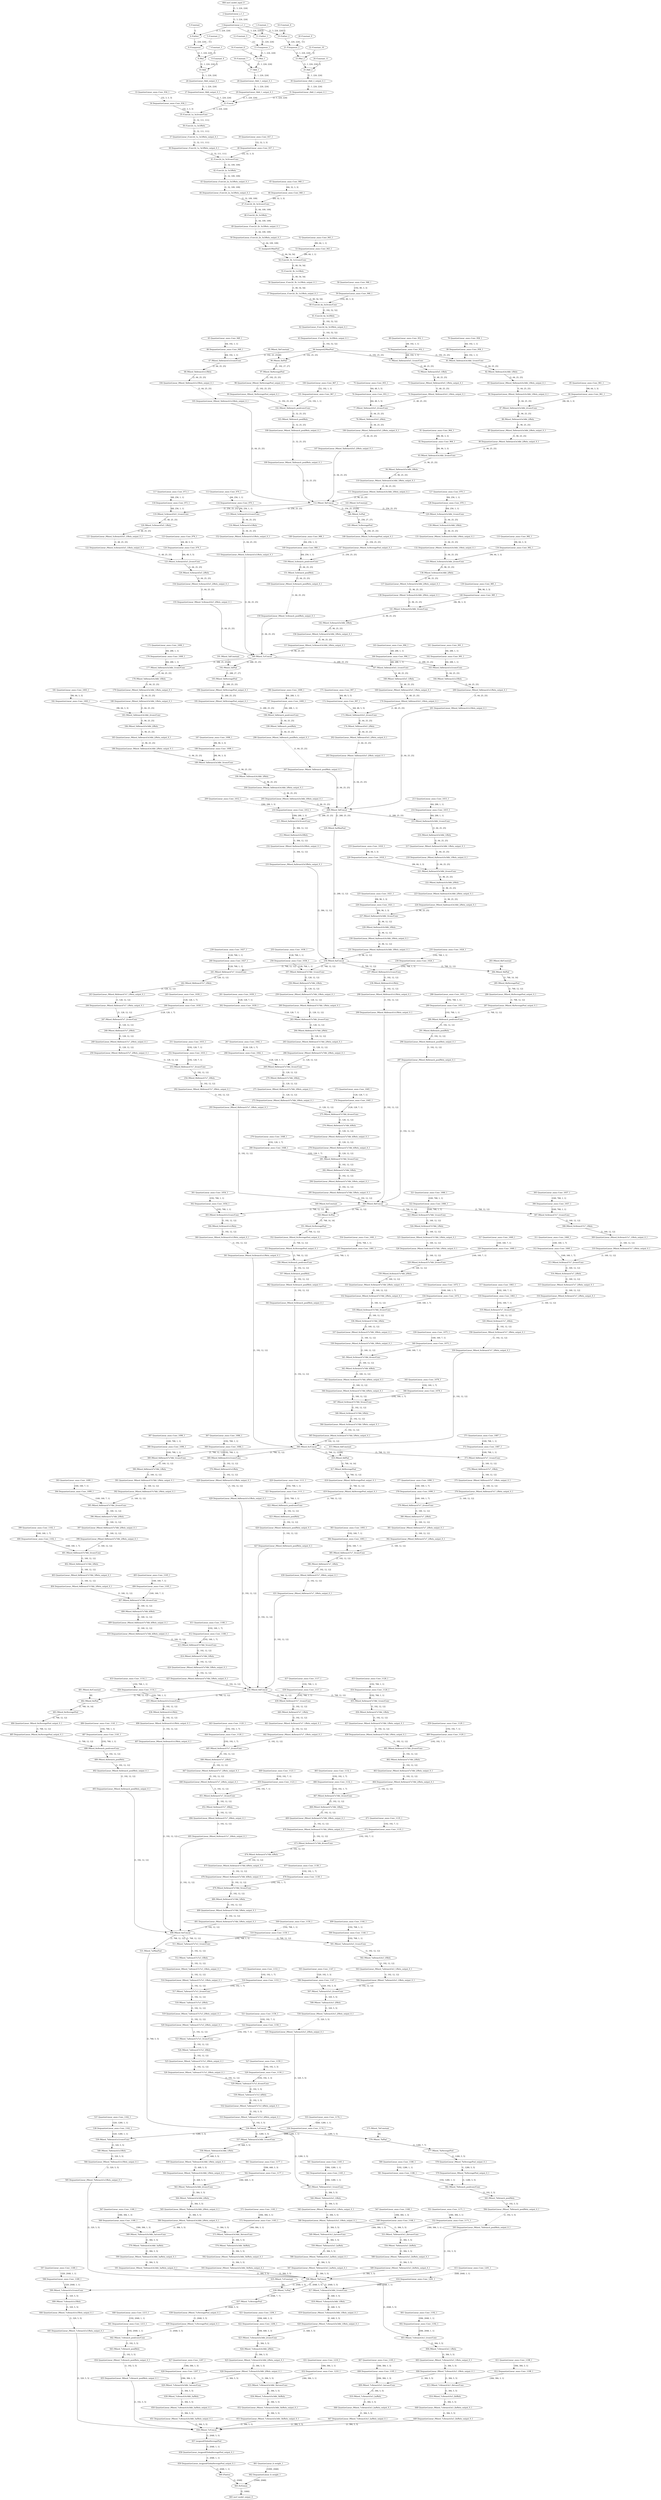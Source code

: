strict digraph  {
"0 /Constant" [id=0, type=Constant];
"1 /Constant_1" [id=1, type=Constant];
"2 QuantizeLinear_x.1_1" [id=2, type=QuantizeLinear];
"3 DequantizeLinear_x.1_1" [id=3, type=DequantizeLinear];
"4 /Gather" [id=4, type=Gather];
"5 /Constant_2" [id=5, type=Constant];
"6 /Unsqueeze" [id=6, type=Unsqueeze];
"7 /Constant_3" [id=7, type=Constant];
"8 /Mul" [id=8, type=Mul];
"9 /Constant_4" [id=9, type=Constant];
"10 /Add" [id=10, type=Add];
"11 /Gather_1" [id=11, type=Gather];
"12 /Constant_5" [id=12, type=Constant];
"13 /Unsqueeze_1" [id=13, type=Unsqueeze];
"14 /Constant_6" [id=14, type=Constant];
"15 /Mul_1" [id=15, type=Mul];
"16 /Constant_7" [id=16, type=Constant];
"17 /Add_1" [id=17, type=Add];
"18 /Constant_8" [id=18, type=Constant];
"19 /Gather_2" [id=19, type=Gather];
"20 /Constant_9" [id=20, type=Constant];
"21 /Unsqueeze_2" [id=21, type=Unsqueeze];
"22 /Constant_10" [id=22, type=Constant];
"23 /Mul_2" [id=23, type=Mul];
"24 /Constant_11" [id=24, type=Constant];
"25 /Add_2" [id=25, type=Add];
"26 QuantizeLinear_/Add_output_0_1" [id=26, type=QuantizeLinear];
"27 DequantizeLinear_/Add_output_0_1" [id=27, type=DequantizeLinear];
"28 QuantizeLinear_/Add_1_output_0_1" [id=28, type=QuantizeLinear];
"29 DequantizeLinear_/Add_1_output_0_1" [id=29, type=DequantizeLinear];
"30 QuantizeLinear_/Add_2_output_0_1" [id=30, type=QuantizeLinear];
"31 DequantizeLinear_/Add_2_output_0_1" [id=31, type=DequantizeLinear];
"32 /Concat" [id=32, type=Concat];
"33 QuantizeLinear_onnx^^Conv_934_1" [id=33, label="33 QuantizeLinear_onnx::Conv_934_1", type=QuantizeLinear];
"34 DequantizeLinear_onnx^^Conv_934_1" [id=34, label="34 DequantizeLinear_onnx::Conv_934_1", type=DequantizeLinear];
"35 /Conv2d_1a_3x3/conv/Conv" [id=35, type=Conv];
"36 /Conv2d_1a_3x3/Relu" [id=36, type=Relu];
"37 QuantizeLinear_/Conv2d_1a_3x3/Relu_output_0_1" [id=37, type=QuantizeLinear];
"38 DequantizeLinear_/Conv2d_1a_3x3/Relu_output_0_1" [id=38, type=DequantizeLinear];
"39 QuantizeLinear_onnx^^Conv_937_1" [id=39, label="39 QuantizeLinear_onnx::Conv_937_1", type=QuantizeLinear];
"40 DequantizeLinear_onnx^^Conv_937_1" [id=40, label="40 DequantizeLinear_onnx::Conv_937_1", type=DequantizeLinear];
"41 /Conv2d_2a_3x3/conv/Conv" [id=41, type=Conv];
"42 /Conv2d_2a_3x3/Relu" [id=42, type=Relu];
"43 QuantizeLinear_/Conv2d_2a_3x3/Relu_output_0_1" [id=43, type=QuantizeLinear];
"44 DequantizeLinear_/Conv2d_2a_3x3/Relu_output_0_1" [id=44, type=DequantizeLinear];
"45 QuantizeLinear_onnx^^Conv_940_1" [id=45, label="45 QuantizeLinear_onnx::Conv_940_1", type=QuantizeLinear];
"46 DequantizeLinear_onnx^^Conv_940_1" [id=46, label="46 DequantizeLinear_onnx::Conv_940_1", type=DequantizeLinear];
"47 /Conv2d_2b_3x3/conv/Conv" [id=47, type=Conv];
"48 /Conv2d_2b_3x3/Relu" [id=48, type=Relu];
"49 QuantizeLinear_/Conv2d_2b_3x3/Relu_output_0_1" [id=49, type=QuantizeLinear];
"50 DequantizeLinear_/Conv2d_2b_3x3/Relu_output_0_1" [id=50, type=DequantizeLinear];
"51 /maxpool1/MaxPool" [id=51, type=MaxPool];
"52 QuantizeLinear_onnx^^Conv_943_1" [id=52, label="52 QuantizeLinear_onnx::Conv_943_1", type=QuantizeLinear];
"53 DequantizeLinear_onnx^^Conv_943_1" [id=53, label="53 DequantizeLinear_onnx::Conv_943_1", type=DequantizeLinear];
"54 /Conv2d_3b_1x1/conv/Conv" [id=54, type=Conv];
"55 /Conv2d_3b_1x1/Relu" [id=55, type=Relu];
"56 QuantizeLinear_/Conv2d_3b_1x1/Relu_output_0_1" [id=56, type=QuantizeLinear];
"57 DequantizeLinear_/Conv2d_3b_1x1/Relu_output_0_1" [id=57, type=DequantizeLinear];
"58 QuantizeLinear_onnx^^Conv_946_1" [id=58, label="58 QuantizeLinear_onnx::Conv_946_1", type=QuantizeLinear];
"59 DequantizeLinear_onnx^^Conv_946_1" [id=59, label="59 DequantizeLinear_onnx::Conv_946_1", type=DequantizeLinear];
"60 /Conv2d_4a_3x3/conv/Conv" [id=60, type=Conv];
"61 /Conv2d_4a_3x3/Relu" [id=61, type=Relu];
"62 QuantizeLinear_/Conv2d_4a_3x3/Relu_output_0_1" [id=62, type=QuantizeLinear];
"63 DequantizeLinear_/Conv2d_4a_3x3/Relu_output_0_1" [id=63, type=DequantizeLinear];
"64 /maxpool2/MaxPool" [id=64, type=MaxPool];
"65 QuantizeLinear_onnx^^Conv_949_1" [id=65, label="65 QuantizeLinear_onnx::Conv_949_1", type=QuantizeLinear];
"66 DequantizeLinear_onnx^^Conv_949_1" [id=66, label="66 DequantizeLinear_onnx::Conv_949_1", type=DequantizeLinear];
"67 /Mixed_5b/branch1x1/conv/Conv" [id=67, type=Conv];
"68 /Mixed_5b/branch1x1/Relu" [id=68, type=Relu];
"69 QuantizeLinear_onnx^^Conv_952_1" [id=69, label="69 QuantizeLinear_onnx::Conv_952_1", type=QuantizeLinear];
"70 DequantizeLinear_onnx^^Conv_952_1" [id=70, label="70 DequantizeLinear_onnx::Conv_952_1", type=DequantizeLinear];
"71 /Mixed_5b/branch5x5_1/conv/Conv" [id=71, type=Conv];
"72 /Mixed_5b/branch5x5_1/Relu" [id=72, type=Relu];
"73 QuantizeLinear_/Mixed_5b/branch5x5_1/Relu_output_0_1" [id=73, type=QuantizeLinear];
"74 DequantizeLinear_/Mixed_5b/branch5x5_1/Relu_output_0_1" [id=74, type=DequantizeLinear];
"75 QuantizeLinear_onnx^^Conv_955_1" [id=75, label="75 QuantizeLinear_onnx::Conv_955_1", type=QuantizeLinear];
"76 DequantizeLinear_onnx^^Conv_955_1" [id=76, label="76 DequantizeLinear_onnx::Conv_955_1", type=DequantizeLinear];
"77 /Mixed_5b/branch5x5_2/conv/Conv" [id=77, type=Conv];
"78 /Mixed_5b/branch5x5_2/Relu" [id=78, type=Relu];
"79 QuantizeLinear_onnx^^Conv_958_1" [id=79, label="79 QuantizeLinear_onnx::Conv_958_1", type=QuantizeLinear];
"80 DequantizeLinear_onnx^^Conv_958_1" [id=80, label="80 DequantizeLinear_onnx::Conv_958_1", type=DequantizeLinear];
"81 /Mixed_5b/branch3x3dbl_1/conv/Conv" [id=81, type=Conv];
"82 /Mixed_5b/branch3x3dbl_1/Relu" [id=82, type=Relu];
"83 QuantizeLinear_/Mixed_5b/branch3x3dbl_1/Relu_output_0_1" [id=83, type=QuantizeLinear];
"84 DequantizeLinear_/Mixed_5b/branch3x3dbl_1/Relu_output_0_1" [id=84, type=DequantizeLinear];
"85 QuantizeLinear_onnx^^Conv_961_1" [id=85, label="85 QuantizeLinear_onnx::Conv_961_1", type=QuantizeLinear];
"86 DequantizeLinear_onnx^^Conv_961_1" [id=86, label="86 DequantizeLinear_onnx::Conv_961_1", type=DequantizeLinear];
"87 /Mixed_5b/branch3x3dbl_2/conv/Conv" [id=87, type=Conv];
"88 /Mixed_5b/branch3x3dbl_2/Relu" [id=88, type=Relu];
"89 QuantizeLinear_/Mixed_5b/branch3x3dbl_2/Relu_output_0_1" [id=89, type=QuantizeLinear];
"90 DequantizeLinear_/Mixed_5b/branch3x3dbl_2/Relu_output_0_1" [id=90, type=DequantizeLinear];
"91 QuantizeLinear_onnx^^Conv_964_1" [id=91, label="91 QuantizeLinear_onnx::Conv_964_1", type=QuantizeLinear];
"92 DequantizeLinear_onnx^^Conv_964_1" [id=92, label="92 DequantizeLinear_onnx::Conv_964_1", type=DequantizeLinear];
"93 /Mixed_5b/branch3x3dbl_3/conv/Conv" [id=93, type=Conv];
"94 /Mixed_5b/branch3x3dbl_3/Relu" [id=94, type=Relu];
"95 /Mixed_5b/Constant" [id=95, type=Constant];
"96 /Mixed_5b/Pad" [id=96, type=Pad];
"97 /Mixed_5b/AveragePool" [id=97, type=AveragePool];
"98 QuantizeLinear_/Mixed_5b/AveragePool_output_0_1" [id=98, type=QuantizeLinear];
"99 DequantizeLinear_/Mixed_5b/AveragePool_output_0_1" [id=99, type=DequantizeLinear];
"100 QuantizeLinear_onnx^^Conv_967_1" [id=100, label="100 QuantizeLinear_onnx::Conv_967_1", type=QuantizeLinear];
"101 DequantizeLinear_onnx^^Conv_967_1" [id=101, label="101 DequantizeLinear_onnx::Conv_967_1", type=DequantizeLinear];
"102 /Mixed_5b/branch_pool/conv/Conv" [id=102, type=Conv];
"103 /Mixed_5b/branch_pool/Relu" [id=103, type=Relu];
"104 QuantizeLinear_/Mixed_5b/branch1x1/Relu_output_0_1" [id=104, type=QuantizeLinear];
"105 DequantizeLinear_/Mixed_5b/branch1x1/Relu_output_0_1" [id=105, type=DequantizeLinear];
"106 QuantizeLinear_/Mixed_5b/branch5x5_2/Relu_output_0_1" [id=106, type=QuantizeLinear];
"107 DequantizeLinear_/Mixed_5b/branch5x5_2/Relu_output_0_1" [id=107, type=DequantizeLinear];
"108 QuantizeLinear_/Mixed_5b/branch_pool/Relu_output_0_1" [id=108, type=QuantizeLinear];
"109 DequantizeLinear_/Mixed_5b/branch_pool/Relu_output_0_1" [id=109, type=DequantizeLinear];
"110 QuantizeLinear_/Mixed_5b/branch3x3dbl_3/Relu_output_0_1" [id=110, type=QuantizeLinear];
"111 DequantizeLinear_/Mixed_5b/branch3x3dbl_3/Relu_output_0_1" [id=111, type=DequantizeLinear];
"112 /Mixed_5b/Concat" [id=112, type=Concat];
"113 QuantizeLinear_onnx^^Conv_970_1" [id=113, label="113 QuantizeLinear_onnx::Conv_970_1", type=QuantizeLinear];
"114 DequantizeLinear_onnx^^Conv_970_1" [id=114, label="114 DequantizeLinear_onnx::Conv_970_1", type=DequantizeLinear];
"115 /Mixed_5c/branch1x1/conv/Conv" [id=115, type=Conv];
"116 /Mixed_5c/branch1x1/Relu" [id=116, type=Relu];
"117 QuantizeLinear_onnx^^Conv_973_1" [id=117, label="117 QuantizeLinear_onnx::Conv_973_1", type=QuantizeLinear];
"118 DequantizeLinear_onnx^^Conv_973_1" [id=118, label="118 DequantizeLinear_onnx::Conv_973_1", type=DequantizeLinear];
"119 /Mixed_5c/branch5x5_1/conv/Conv" [id=119, type=Conv];
"120 /Mixed_5c/branch5x5_1/Relu" [id=120, type=Relu];
"121 QuantizeLinear_/Mixed_5c/branch5x5_1/Relu_output_0_1" [id=121, type=QuantizeLinear];
"122 DequantizeLinear_/Mixed_5c/branch5x5_1/Relu_output_0_1" [id=122, type=DequantizeLinear];
"123 QuantizeLinear_onnx^^Conv_976_1" [id=123, label="123 QuantizeLinear_onnx::Conv_976_1", type=QuantizeLinear];
"124 DequantizeLinear_onnx^^Conv_976_1" [id=124, label="124 DequantizeLinear_onnx::Conv_976_1", type=DequantizeLinear];
"125 /Mixed_5c/branch5x5_2/conv/Conv" [id=125, type=Conv];
"126 /Mixed_5c/branch5x5_2/Relu" [id=126, type=Relu];
"127 QuantizeLinear_onnx^^Conv_979_1" [id=127, label="127 QuantizeLinear_onnx::Conv_979_1", type=QuantizeLinear];
"128 DequantizeLinear_onnx^^Conv_979_1" [id=128, label="128 DequantizeLinear_onnx::Conv_979_1", type=DequantizeLinear];
"129 /Mixed_5c/branch3x3dbl_1/conv/Conv" [id=129, type=Conv];
"130 /Mixed_5c/branch3x3dbl_1/Relu" [id=130, type=Relu];
"131 QuantizeLinear_/Mixed_5c/branch3x3dbl_1/Relu_output_0_1" [id=131, type=QuantizeLinear];
"132 DequantizeLinear_/Mixed_5c/branch3x3dbl_1/Relu_output_0_1" [id=132, type=DequantizeLinear];
"133 QuantizeLinear_onnx^^Conv_982_1" [id=133, label="133 QuantizeLinear_onnx::Conv_982_1", type=QuantizeLinear];
"134 DequantizeLinear_onnx^^Conv_982_1" [id=134, label="134 DequantizeLinear_onnx::Conv_982_1", type=DequantizeLinear];
"135 /Mixed_5c/branch3x3dbl_2/conv/Conv" [id=135, type=Conv];
"136 /Mixed_5c/branch3x3dbl_2/Relu" [id=136, type=Relu];
"137 QuantizeLinear_/Mixed_5c/branch3x3dbl_2/Relu_output_0_1" [id=137, type=QuantizeLinear];
"138 DequantizeLinear_/Mixed_5c/branch3x3dbl_2/Relu_output_0_1" [id=138, type=DequantizeLinear];
"139 QuantizeLinear_onnx^^Conv_985_1" [id=139, label="139 QuantizeLinear_onnx::Conv_985_1", type=QuantizeLinear];
"140 DequantizeLinear_onnx^^Conv_985_1" [id=140, label="140 DequantizeLinear_onnx::Conv_985_1", type=DequantizeLinear];
"141 /Mixed_5c/branch3x3dbl_3/conv/Conv" [id=141, type=Conv];
"142 /Mixed_5c/branch3x3dbl_3/Relu" [id=142, type=Relu];
"143 /Mixed_5c/Constant" [id=143, type=Constant];
"144 /Mixed_5c/Pad" [id=144, type=Pad];
"145 /Mixed_5c/AveragePool" [id=145, type=AveragePool];
"146 QuantizeLinear_/Mixed_5c/AveragePool_output_0_1" [id=146, type=QuantizeLinear];
"147 DequantizeLinear_/Mixed_5c/AveragePool_output_0_1" [id=147, type=DequantizeLinear];
"148 QuantizeLinear_onnx^^Conv_988_1" [id=148, label="148 QuantizeLinear_onnx::Conv_988_1", type=QuantizeLinear];
"149 DequantizeLinear_onnx^^Conv_988_1" [id=149, label="149 DequantizeLinear_onnx::Conv_988_1", type=DequantizeLinear];
"150 /Mixed_5c/branch_pool/conv/Conv" [id=150, type=Conv];
"151 /Mixed_5c/branch_pool/Relu" [id=151, type=Relu];
"152 QuantizeLinear_/Mixed_5c/branch1x1/Relu_output_0_1" [id=152, type=QuantizeLinear];
"153 DequantizeLinear_/Mixed_5c/branch1x1/Relu_output_0_1" [id=153, type=DequantizeLinear];
"154 QuantizeLinear_/Mixed_5c/branch5x5_2/Relu_output_0_1" [id=154, type=QuantizeLinear];
"155 DequantizeLinear_/Mixed_5c/branch5x5_2/Relu_output_0_1" [id=155, type=DequantizeLinear];
"156 QuantizeLinear_/Mixed_5c/branch3x3dbl_3/Relu_output_0_1" [id=156, type=QuantizeLinear];
"157 DequantizeLinear_/Mixed_5c/branch3x3dbl_3/Relu_output_0_1" [id=157, type=DequantizeLinear];
"158 QuantizeLinear_/Mixed_5c/branch_pool/Relu_output_0_1" [id=158, type=QuantizeLinear];
"159 DequantizeLinear_/Mixed_5c/branch_pool/Relu_output_0_1" [id=159, type=DequantizeLinear];
"160 /Mixed_5c/Concat" [id=160, type=Concat];
"161 QuantizeLinear_onnx^^Conv_991_1" [id=161, label="161 QuantizeLinear_onnx::Conv_991_1", type=QuantizeLinear];
"162 DequantizeLinear_onnx^^Conv_991_1" [id=162, label="162 DequantizeLinear_onnx::Conv_991_1", type=DequantizeLinear];
"163 /Mixed_5d/branch1x1/conv/Conv" [id=163, type=Conv];
"164 /Mixed_5d/branch1x1/Relu" [id=164, type=Relu];
"165 QuantizeLinear_onnx^^Conv_994_1" [id=165, label="165 QuantizeLinear_onnx::Conv_994_1", type=QuantizeLinear];
"166 DequantizeLinear_onnx^^Conv_994_1" [id=166, label="166 DequantizeLinear_onnx::Conv_994_1", type=DequantizeLinear];
"167 /Mixed_5d/branch5x5_1/conv/Conv" [id=167, type=Conv];
"168 /Mixed_5d/branch5x5_1/Relu" [id=168, type=Relu];
"169 QuantizeLinear_/Mixed_5d/branch5x5_1/Relu_output_0_1" [id=169, type=QuantizeLinear];
"170 DequantizeLinear_/Mixed_5d/branch5x5_1/Relu_output_0_1" [id=170, type=DequantizeLinear];
"171 QuantizeLinear_onnx^^Conv_997_1" [id=171, label="171 QuantizeLinear_onnx::Conv_997_1", type=QuantizeLinear];
"172 DequantizeLinear_onnx^^Conv_997_1" [id=172, label="172 DequantizeLinear_onnx::Conv_997_1", type=DequantizeLinear];
"173 /Mixed_5d/branch5x5_2/conv/Conv" [id=173, type=Conv];
"174 /Mixed_5d/branch5x5_2/Relu" [id=174, type=Relu];
"175 QuantizeLinear_onnx^^Conv_1000_1" [id=175, label="175 QuantizeLinear_onnx::Conv_1000_1", type=QuantizeLinear];
"176 DequantizeLinear_onnx^^Conv_1000_1" [id=176, label="176 DequantizeLinear_onnx::Conv_1000_1", type=DequantizeLinear];
"177 /Mixed_5d/branch3x3dbl_1/conv/Conv" [id=177, type=Conv];
"178 /Mixed_5d/branch3x3dbl_1/Relu" [id=178, type=Relu];
"179 QuantizeLinear_/Mixed_5d/branch3x3dbl_1/Relu_output_0_1" [id=179, type=QuantizeLinear];
"180 DequantizeLinear_/Mixed_5d/branch3x3dbl_1/Relu_output_0_1" [id=180, type=DequantizeLinear];
"181 QuantizeLinear_onnx^^Conv_1003_1" [id=181, label="181 QuantizeLinear_onnx::Conv_1003_1", type=QuantizeLinear];
"182 DequantizeLinear_onnx^^Conv_1003_1" [id=182, label="182 DequantizeLinear_onnx::Conv_1003_1", type=DequantizeLinear];
"183 /Mixed_5d/branch3x3dbl_2/conv/Conv" [id=183, type=Conv];
"184 /Mixed_5d/branch3x3dbl_2/Relu" [id=184, type=Relu];
"185 QuantizeLinear_/Mixed_5d/branch3x3dbl_2/Relu_output_0_1" [id=185, type=QuantizeLinear];
"186 DequantizeLinear_/Mixed_5d/branch3x3dbl_2/Relu_output_0_1" [id=186, type=DequantizeLinear];
"187 QuantizeLinear_onnx^^Conv_1006_1" [id=187, label="187 QuantizeLinear_onnx::Conv_1006_1", type=QuantizeLinear];
"188 DequantizeLinear_onnx^^Conv_1006_1" [id=188, label="188 DequantizeLinear_onnx::Conv_1006_1", type=DequantizeLinear];
"189 /Mixed_5d/branch3x3dbl_3/conv/Conv" [id=189, type=Conv];
"190 /Mixed_5d/branch3x3dbl_3/Relu" [id=190, type=Relu];
"191 /Mixed_5d/Constant" [id=191, type=Constant];
"192 /Mixed_5d/Pad" [id=192, type=Pad];
"193 /Mixed_5d/AveragePool" [id=193, type=AveragePool];
"194 QuantizeLinear_/Mixed_5d/AveragePool_output_0_1" [id=194, type=QuantizeLinear];
"195 DequantizeLinear_/Mixed_5d/AveragePool_output_0_1" [id=195, type=DequantizeLinear];
"196 QuantizeLinear_onnx^^Conv_1009_1" [id=196, label="196 QuantizeLinear_onnx::Conv_1009_1", type=QuantizeLinear];
"197 DequantizeLinear_onnx^^Conv_1009_1" [id=197, label="197 DequantizeLinear_onnx::Conv_1009_1", type=DequantizeLinear];
"198 /Mixed_5d/branch_pool/conv/Conv" [id=198, type=Conv];
"199 /Mixed_5d/branch_pool/Relu" [id=199, type=Relu];
"200 QuantizeLinear_/Mixed_5d/branch1x1/Relu_output_0_1" [id=200, type=QuantizeLinear];
"201 DequantizeLinear_/Mixed_5d/branch1x1/Relu_output_0_1" [id=201, type=DequantizeLinear];
"202 QuantizeLinear_/Mixed_5d/branch5x5_2/Relu_output_0_1" [id=202, type=QuantizeLinear];
"203 DequantizeLinear_/Mixed_5d/branch5x5_2/Relu_output_0_1" [id=203, type=DequantizeLinear];
"204 QuantizeLinear_/Mixed_5d/branch3x3dbl_3/Relu_output_0_1" [id=204, type=QuantizeLinear];
"205 DequantizeLinear_/Mixed_5d/branch3x3dbl_3/Relu_output_0_1" [id=205, type=DequantizeLinear];
"206 QuantizeLinear_/Mixed_5d/branch_pool/Relu_output_0_1" [id=206, type=QuantizeLinear];
"207 DequantizeLinear_/Mixed_5d/branch_pool/Relu_output_0_1" [id=207, type=DequantizeLinear];
"208 /Mixed_5d/Concat" [id=208, type=Concat];
"209 QuantizeLinear_onnx^^Conv_1012_1" [id=209, label="209 QuantizeLinear_onnx::Conv_1012_1", type=QuantizeLinear];
"210 DequantizeLinear_onnx^^Conv_1012_1" [id=210, label="210 DequantizeLinear_onnx::Conv_1012_1", type=DequantizeLinear];
"211 /Mixed_6a/branch3x3/conv/Conv" [id=211, type=Conv];
"212 /Mixed_6a/branch3x3/Relu" [id=212, type=Relu];
"213 QuantizeLinear_onnx^^Conv_1015_1" [id=213, label="213 QuantizeLinear_onnx::Conv_1015_1", type=QuantizeLinear];
"214 DequantizeLinear_onnx^^Conv_1015_1" [id=214, label="214 DequantizeLinear_onnx::Conv_1015_1", type=DequantizeLinear];
"215 /Mixed_6a/branch3x3dbl_1/conv/Conv" [id=215, type=Conv];
"216 /Mixed_6a/branch3x3dbl_1/Relu" [id=216, type=Relu];
"217 QuantizeLinear_/Mixed_6a/branch3x3dbl_1/Relu_output_0_1" [id=217, type=QuantizeLinear];
"218 DequantizeLinear_/Mixed_6a/branch3x3dbl_1/Relu_output_0_1" [id=218, type=DequantizeLinear];
"219 QuantizeLinear_onnx^^Conv_1018_1" [id=219, label="219 QuantizeLinear_onnx::Conv_1018_1", type=QuantizeLinear];
"220 DequantizeLinear_onnx^^Conv_1018_1" [id=220, label="220 DequantizeLinear_onnx::Conv_1018_1", type=DequantizeLinear];
"221 /Mixed_6a/branch3x3dbl_2/conv/Conv" [id=221, type=Conv];
"222 /Mixed_6a/branch3x3dbl_2/Relu" [id=222, type=Relu];
"223 QuantizeLinear_/Mixed_6a/branch3x3dbl_2/Relu_output_0_1" [id=223, type=QuantizeLinear];
"224 DequantizeLinear_/Mixed_6a/branch3x3dbl_2/Relu_output_0_1" [id=224, type=DequantizeLinear];
"225 QuantizeLinear_onnx^^Conv_1021_1" [id=225, label="225 QuantizeLinear_onnx::Conv_1021_1", type=QuantizeLinear];
"226 DequantizeLinear_onnx^^Conv_1021_1" [id=226, label="226 DequantizeLinear_onnx::Conv_1021_1", type=DequantizeLinear];
"227 /Mixed_6a/branch3x3dbl_3/conv/Conv" [id=227, type=Conv];
"228 /Mixed_6a/branch3x3dbl_3/Relu" [id=228, type=Relu];
"229 /Mixed_6a/MaxPool" [id=229, type=MaxPool];
"230 QuantizeLinear_/Mixed_6a/branch3x3dbl_3/Relu_output_0_1" [id=230, type=QuantizeLinear];
"231 DequantizeLinear_/Mixed_6a/branch3x3dbl_3/Relu_output_0_1" [id=231, type=DequantizeLinear];
"232 QuantizeLinear_/Mixed_6a/branch3x3/Relu_output_0_1" [id=232, type=QuantizeLinear];
"233 DequantizeLinear_/Mixed_6a/branch3x3/Relu_output_0_1" [id=233, type=DequantizeLinear];
"234 /Mixed_6a/Concat" [id=234, type=Concat];
"235 QuantizeLinear_onnx^^Conv_1024_1" [id=235, label="235 QuantizeLinear_onnx::Conv_1024_1", type=QuantizeLinear];
"236 DequantizeLinear_onnx^^Conv_1024_1" [id=236, label="236 DequantizeLinear_onnx::Conv_1024_1", type=DequantizeLinear];
"237 /Mixed_6b/branch1x1/conv/Conv" [id=237, type=Conv];
"238 /Mixed_6b/branch1x1/Relu" [id=238, type=Relu];
"239 QuantizeLinear_onnx^^Conv_1027_1" [id=239, label="239 QuantizeLinear_onnx::Conv_1027_1", type=QuantizeLinear];
"240 DequantizeLinear_onnx^^Conv_1027_1" [id=240, label="240 DequantizeLinear_onnx::Conv_1027_1", type=DequantizeLinear];
"241 /Mixed_6b/branch7x7_1/conv/Conv" [id=241, type=Conv];
"242 /Mixed_6b/branch7x7_1/Relu" [id=242, type=Relu];
"243 QuantizeLinear_/Mixed_6b/branch7x7_1/Relu_output_0_1" [id=243, type=QuantizeLinear];
"244 DequantizeLinear_/Mixed_6b/branch7x7_1/Relu_output_0_1" [id=244, type=DequantizeLinear];
"245 QuantizeLinear_onnx^^Conv_1030_1" [id=245, label="245 QuantizeLinear_onnx::Conv_1030_1", type=QuantizeLinear];
"246 DequantizeLinear_onnx^^Conv_1030_1" [id=246, label="246 DequantizeLinear_onnx::Conv_1030_1", type=DequantizeLinear];
"247 /Mixed_6b/branch7x7_2/conv/Conv" [id=247, type=Conv];
"248 /Mixed_6b/branch7x7_2/Relu" [id=248, type=Relu];
"249 QuantizeLinear_/Mixed_6b/branch7x7_2/Relu_output_0_1" [id=249, type=QuantizeLinear];
"250 DequantizeLinear_/Mixed_6b/branch7x7_2/Relu_output_0_1" [id=250, type=DequantizeLinear];
"251 QuantizeLinear_onnx^^Conv_1033_1" [id=251, label="251 QuantizeLinear_onnx::Conv_1033_1", type=QuantizeLinear];
"252 DequantizeLinear_onnx^^Conv_1033_1" [id=252, label="252 DequantizeLinear_onnx::Conv_1033_1", type=DequantizeLinear];
"253 /Mixed_6b/branch7x7_3/conv/Conv" [id=253, type=Conv];
"254 /Mixed_6b/branch7x7_3/Relu" [id=254, type=Relu];
"255 QuantizeLinear_onnx^^Conv_1036_1" [id=255, label="255 QuantizeLinear_onnx::Conv_1036_1", type=QuantizeLinear];
"256 DequantizeLinear_onnx^^Conv_1036_1" [id=256, label="256 DequantizeLinear_onnx::Conv_1036_1", type=DequantizeLinear];
"257 /Mixed_6b/branch7x7dbl_1/conv/Conv" [id=257, type=Conv];
"258 /Mixed_6b/branch7x7dbl_1/Relu" [id=258, type=Relu];
"259 QuantizeLinear_/Mixed_6b/branch7x7dbl_1/Relu_output_0_1" [id=259, type=QuantizeLinear];
"260 DequantizeLinear_/Mixed_6b/branch7x7dbl_1/Relu_output_0_1" [id=260, type=DequantizeLinear];
"261 QuantizeLinear_onnx^^Conv_1039_1" [id=261, label="261 QuantizeLinear_onnx::Conv_1039_1", type=QuantizeLinear];
"262 DequantizeLinear_onnx^^Conv_1039_1" [id=262, label="262 DequantizeLinear_onnx::Conv_1039_1", type=DequantizeLinear];
"263 /Mixed_6b/branch7x7dbl_2/conv/Conv" [id=263, type=Conv];
"264 /Mixed_6b/branch7x7dbl_2/Relu" [id=264, type=Relu];
"265 QuantizeLinear_/Mixed_6b/branch7x7dbl_2/Relu_output_0_1" [id=265, type=QuantizeLinear];
"266 DequantizeLinear_/Mixed_6b/branch7x7dbl_2/Relu_output_0_1" [id=266, type=DequantizeLinear];
"267 QuantizeLinear_onnx^^Conv_1042_1" [id=267, label="267 QuantizeLinear_onnx::Conv_1042_1", type=QuantizeLinear];
"268 DequantizeLinear_onnx^^Conv_1042_1" [id=268, label="268 DequantizeLinear_onnx::Conv_1042_1", type=DequantizeLinear];
"269 /Mixed_6b/branch7x7dbl_3/conv/Conv" [id=269, type=Conv];
"270 /Mixed_6b/branch7x7dbl_3/Relu" [id=270, type=Relu];
"271 QuantizeLinear_/Mixed_6b/branch7x7dbl_3/Relu_output_0_1" [id=271, type=QuantizeLinear];
"272 DequantizeLinear_/Mixed_6b/branch7x7dbl_3/Relu_output_0_1" [id=272, type=DequantizeLinear];
"273 QuantizeLinear_onnx^^Conv_1045_1" [id=273, label="273 QuantizeLinear_onnx::Conv_1045_1", type=QuantizeLinear];
"274 DequantizeLinear_onnx^^Conv_1045_1" [id=274, label="274 DequantizeLinear_onnx::Conv_1045_1", type=DequantizeLinear];
"275 /Mixed_6b/branch7x7dbl_4/conv/Conv" [id=275, type=Conv];
"276 /Mixed_6b/branch7x7dbl_4/Relu" [id=276, type=Relu];
"277 QuantizeLinear_/Mixed_6b/branch7x7dbl_4/Relu_output_0_1" [id=277, type=QuantizeLinear];
"278 DequantizeLinear_/Mixed_6b/branch7x7dbl_4/Relu_output_0_1" [id=278, type=DequantizeLinear];
"279 QuantizeLinear_onnx^^Conv_1048_1" [id=279, label="279 QuantizeLinear_onnx::Conv_1048_1", type=QuantizeLinear];
"280 DequantizeLinear_onnx^^Conv_1048_1" [id=280, label="280 DequantizeLinear_onnx::Conv_1048_1", type=DequantizeLinear];
"281 /Mixed_6b/branch7x7dbl_5/conv/Conv" [id=281, type=Conv];
"282 /Mixed_6b/branch7x7dbl_5/Relu" [id=282, type=Relu];
"283 /Mixed_6b/Constant" [id=283, type=Constant];
"284 /Mixed_6b/Pad" [id=284, type=Pad];
"285 /Mixed_6b/AveragePool" [id=285, type=AveragePool];
"286 QuantizeLinear_/Mixed_6b/AveragePool_output_0_1" [id=286, type=QuantizeLinear];
"287 DequantizeLinear_/Mixed_6b/AveragePool_output_0_1" [id=287, type=DequantizeLinear];
"288 QuantizeLinear_onnx^^Conv_1051_1" [id=288, label="288 QuantizeLinear_onnx::Conv_1051_1", type=QuantizeLinear];
"289 DequantizeLinear_onnx^^Conv_1051_1" [id=289, label="289 DequantizeLinear_onnx::Conv_1051_1", type=DequantizeLinear];
"290 /Mixed_6b/branch_pool/conv/Conv" [id=290, type=Conv];
"291 /Mixed_6b/branch_pool/Relu" [id=291, type=Relu];
"292 QuantizeLinear_/Mixed_6b/branch7x7_3/Relu_output_0_1" [id=292, type=QuantizeLinear];
"293 DequantizeLinear_/Mixed_6b/branch7x7_3/Relu_output_0_1" [id=293, type=DequantizeLinear];
"294 QuantizeLinear_/Mixed_6b/branch7x7dbl_5/Relu_output_0_1" [id=294, type=QuantizeLinear];
"295 DequantizeLinear_/Mixed_6b/branch7x7dbl_5/Relu_output_0_1" [id=295, type=DequantizeLinear];
"296 QuantizeLinear_/Mixed_6b/branch_pool/Relu_output_0_1" [id=296, type=QuantizeLinear];
"297 DequantizeLinear_/Mixed_6b/branch_pool/Relu_output_0_1" [id=297, type=DequantizeLinear];
"298 QuantizeLinear_/Mixed_6b/branch1x1/Relu_output_0_1" [id=298, type=QuantizeLinear];
"299 DequantizeLinear_/Mixed_6b/branch1x1/Relu_output_0_1" [id=299, type=DequantizeLinear];
"300 /Mixed_6b/Concat" [id=300, type=Concat];
"301 QuantizeLinear_onnx^^Conv_1054_1" [id=301, label="301 QuantizeLinear_onnx::Conv_1054_1", type=QuantizeLinear];
"302 DequantizeLinear_onnx^^Conv_1054_1" [id=302, label="302 DequantizeLinear_onnx::Conv_1054_1", type=DequantizeLinear];
"303 /Mixed_6c/branch1x1/conv/Conv" [id=303, type=Conv];
"304 /Mixed_6c/branch1x1/Relu" [id=304, type=Relu];
"305 QuantizeLinear_onnx^^Conv_1057_1" [id=305, label="305 QuantizeLinear_onnx::Conv_1057_1", type=QuantizeLinear];
"306 DequantizeLinear_onnx^^Conv_1057_1" [id=306, label="306 DequantizeLinear_onnx::Conv_1057_1", type=DequantizeLinear];
"307 /Mixed_6c/branch7x7_1/conv/Conv" [id=307, type=Conv];
"308 /Mixed_6c/branch7x7_1/Relu" [id=308, type=Relu];
"309 QuantizeLinear_/Mixed_6c/branch7x7_1/Relu_output_0_1" [id=309, type=QuantizeLinear];
"310 DequantizeLinear_/Mixed_6c/branch7x7_1/Relu_output_0_1" [id=310, type=DequantizeLinear];
"311 QuantizeLinear_onnx^^Conv_1060_1" [id=311, label="311 QuantizeLinear_onnx::Conv_1060_1", type=QuantizeLinear];
"312 DequantizeLinear_onnx^^Conv_1060_1" [id=312, label="312 DequantizeLinear_onnx::Conv_1060_1", type=DequantizeLinear];
"313 /Mixed_6c/branch7x7_2/conv/Conv" [id=313, type=Conv];
"314 /Mixed_6c/branch7x7_2/Relu" [id=314, type=Relu];
"315 QuantizeLinear_/Mixed_6c/branch7x7_2/Relu_output_0_1" [id=315, type=QuantizeLinear];
"316 DequantizeLinear_/Mixed_6c/branch7x7_2/Relu_output_0_1" [id=316, type=DequantizeLinear];
"317 QuantizeLinear_onnx^^Conv_1063_1" [id=317, label="317 QuantizeLinear_onnx::Conv_1063_1", type=QuantizeLinear];
"318 DequantizeLinear_onnx^^Conv_1063_1" [id=318, label="318 DequantizeLinear_onnx::Conv_1063_1", type=DequantizeLinear];
"319 /Mixed_6c/branch7x7_3/conv/Conv" [id=319, type=Conv];
"320 /Mixed_6c/branch7x7_3/Relu" [id=320, type=Relu];
"321 QuantizeLinear_onnx^^Conv_1066_1" [id=321, label="321 QuantizeLinear_onnx::Conv_1066_1", type=QuantizeLinear];
"322 DequantizeLinear_onnx^^Conv_1066_1" [id=322, label="322 DequantizeLinear_onnx::Conv_1066_1", type=DequantizeLinear];
"323 /Mixed_6c/branch7x7dbl_1/conv/Conv" [id=323, type=Conv];
"324 /Mixed_6c/branch7x7dbl_1/Relu" [id=324, type=Relu];
"325 QuantizeLinear_/Mixed_6c/branch7x7dbl_1/Relu_output_0_1" [id=325, type=QuantizeLinear];
"326 DequantizeLinear_/Mixed_6c/branch7x7dbl_1/Relu_output_0_1" [id=326, type=DequantizeLinear];
"327 QuantizeLinear_onnx^^Conv_1069_1" [id=327, label="327 QuantizeLinear_onnx::Conv_1069_1", type=QuantizeLinear];
"328 DequantizeLinear_onnx^^Conv_1069_1" [id=328, label="328 DequantizeLinear_onnx::Conv_1069_1", type=DequantizeLinear];
"329 /Mixed_6c/branch7x7dbl_2/conv/Conv" [id=329, type=Conv];
"330 /Mixed_6c/branch7x7dbl_2/Relu" [id=330, type=Relu];
"331 QuantizeLinear_/Mixed_6c/branch7x7dbl_2/Relu_output_0_1" [id=331, type=QuantizeLinear];
"332 DequantizeLinear_/Mixed_6c/branch7x7dbl_2/Relu_output_0_1" [id=332, type=DequantizeLinear];
"333 QuantizeLinear_onnx^^Conv_1072_1" [id=333, label="333 QuantizeLinear_onnx::Conv_1072_1", type=QuantizeLinear];
"334 DequantizeLinear_onnx^^Conv_1072_1" [id=334, label="334 DequantizeLinear_onnx::Conv_1072_1", type=DequantizeLinear];
"335 /Mixed_6c/branch7x7dbl_3/conv/Conv" [id=335, type=Conv];
"336 /Mixed_6c/branch7x7dbl_3/Relu" [id=336, type=Relu];
"337 QuantizeLinear_/Mixed_6c/branch7x7dbl_3/Relu_output_0_1" [id=337, type=QuantizeLinear];
"338 DequantizeLinear_/Mixed_6c/branch7x7dbl_3/Relu_output_0_1" [id=338, type=DequantizeLinear];
"339 QuantizeLinear_onnx^^Conv_1075_1" [id=339, label="339 QuantizeLinear_onnx::Conv_1075_1", type=QuantizeLinear];
"340 DequantizeLinear_onnx^^Conv_1075_1" [id=340, label="340 DequantizeLinear_onnx::Conv_1075_1", type=DequantizeLinear];
"341 /Mixed_6c/branch7x7dbl_4/conv/Conv" [id=341, type=Conv];
"342 /Mixed_6c/branch7x7dbl_4/Relu" [id=342, type=Relu];
"343 QuantizeLinear_/Mixed_6c/branch7x7dbl_4/Relu_output_0_1" [id=343, type=QuantizeLinear];
"344 DequantizeLinear_/Mixed_6c/branch7x7dbl_4/Relu_output_0_1" [id=344, type=DequantizeLinear];
"345 QuantizeLinear_onnx^^Conv_1078_1" [id=345, label="345 QuantizeLinear_onnx::Conv_1078_1", type=QuantizeLinear];
"346 DequantizeLinear_onnx^^Conv_1078_1" [id=346, label="346 DequantizeLinear_onnx::Conv_1078_1", type=DequantizeLinear];
"347 /Mixed_6c/branch7x7dbl_5/conv/Conv" [id=347, type=Conv];
"348 /Mixed_6c/branch7x7dbl_5/Relu" [id=348, type=Relu];
"349 /Mixed_6c/Constant" [id=349, type=Constant];
"350 /Mixed_6c/Pad" [id=350, type=Pad];
"351 /Mixed_6c/AveragePool" [id=351, type=AveragePool];
"352 QuantizeLinear_/Mixed_6c/AveragePool_output_0_1" [id=352, type=QuantizeLinear];
"353 DequantizeLinear_/Mixed_6c/AveragePool_output_0_1" [id=353, type=DequantizeLinear];
"354 QuantizeLinear_onnx^^Conv_1081_1" [id=354, label="354 QuantizeLinear_onnx::Conv_1081_1", type=QuantizeLinear];
"355 DequantizeLinear_onnx^^Conv_1081_1" [id=355, label="355 DequantizeLinear_onnx::Conv_1081_1", type=DequantizeLinear];
"356 /Mixed_6c/branch_pool/conv/Conv" [id=356, type=Conv];
"357 /Mixed_6c/branch_pool/Relu" [id=357, type=Relu];
"358 QuantizeLinear_/Mixed_6c/branch7x7_3/Relu_output_0_1" [id=358, type=QuantizeLinear];
"359 DequantizeLinear_/Mixed_6c/branch7x7_3/Relu_output_0_1" [id=359, type=DequantizeLinear];
"360 QuantizeLinear_/Mixed_6c/branch1x1/Relu_output_0_1" [id=360, type=QuantizeLinear];
"361 DequantizeLinear_/Mixed_6c/branch1x1/Relu_output_0_1" [id=361, type=DequantizeLinear];
"362 QuantizeLinear_/Mixed_6c/branch_pool/Relu_output_0_1" [id=362, type=QuantizeLinear];
"363 DequantizeLinear_/Mixed_6c/branch_pool/Relu_output_0_1" [id=363, type=DequantizeLinear];
"364 QuantizeLinear_/Mixed_6c/branch7x7dbl_5/Relu_output_0_1" [id=364, type=QuantizeLinear];
"365 DequantizeLinear_/Mixed_6c/branch7x7dbl_5/Relu_output_0_1" [id=365, type=DequantizeLinear];
"366 /Mixed_6c/Concat" [id=366, type=Concat];
"367 QuantizeLinear_onnx^^Conv_1084_1" [id=367, label="367 QuantizeLinear_onnx::Conv_1084_1", type=QuantizeLinear];
"368 DequantizeLinear_onnx^^Conv_1084_1" [id=368, label="368 DequantizeLinear_onnx::Conv_1084_1", type=DequantizeLinear];
"369 /Mixed_6d/branch1x1/conv/Conv" [id=369, type=Conv];
"370 /Mixed_6d/branch1x1/Relu" [id=370, type=Relu];
"371 QuantizeLinear_onnx^^Conv_1087_1" [id=371, label="371 QuantizeLinear_onnx::Conv_1087_1", type=QuantizeLinear];
"372 DequantizeLinear_onnx^^Conv_1087_1" [id=372, label="372 DequantizeLinear_onnx::Conv_1087_1", type=DequantizeLinear];
"373 /Mixed_6d/branch7x7_1/conv/Conv" [id=373, type=Conv];
"374 /Mixed_6d/branch7x7_1/Relu" [id=374, type=Relu];
"375 QuantizeLinear_/Mixed_6d/branch7x7_1/Relu_output_0_1" [id=375, type=QuantizeLinear];
"376 DequantizeLinear_/Mixed_6d/branch7x7_1/Relu_output_0_1" [id=376, type=DequantizeLinear];
"377 QuantizeLinear_onnx^^Conv_1090_1" [id=377, label="377 QuantizeLinear_onnx::Conv_1090_1", type=QuantizeLinear];
"378 DequantizeLinear_onnx^^Conv_1090_1" [id=378, label="378 DequantizeLinear_onnx::Conv_1090_1", type=DequantizeLinear];
"379 /Mixed_6d/branch7x7_2/conv/Conv" [id=379, type=Conv];
"380 /Mixed_6d/branch7x7_2/Relu" [id=380, type=Relu];
"381 QuantizeLinear_/Mixed_6d/branch7x7_2/Relu_output_0_1" [id=381, type=QuantizeLinear];
"382 DequantizeLinear_/Mixed_6d/branch7x7_2/Relu_output_0_1" [id=382, type=DequantizeLinear];
"383 QuantizeLinear_onnx^^Conv_1093_1" [id=383, label="383 QuantizeLinear_onnx::Conv_1093_1", type=QuantizeLinear];
"384 DequantizeLinear_onnx^^Conv_1093_1" [id=384, label="384 DequantizeLinear_onnx::Conv_1093_1", type=DequantizeLinear];
"385 /Mixed_6d/branch7x7_3/conv/Conv" [id=385, type=Conv];
"386 /Mixed_6d/branch7x7_3/Relu" [id=386, type=Relu];
"387 QuantizeLinear_onnx^^Conv_1096_1" [id=387, label="387 QuantizeLinear_onnx::Conv_1096_1", type=QuantizeLinear];
"388 DequantizeLinear_onnx^^Conv_1096_1" [id=388, label="388 DequantizeLinear_onnx::Conv_1096_1", type=DequantizeLinear];
"389 /Mixed_6d/branch7x7dbl_1/conv/Conv" [id=389, type=Conv];
"390 /Mixed_6d/branch7x7dbl_1/Relu" [id=390, type=Relu];
"391 QuantizeLinear_/Mixed_6d/branch7x7dbl_1/Relu_output_0_1" [id=391, type=QuantizeLinear];
"392 DequantizeLinear_/Mixed_6d/branch7x7dbl_1/Relu_output_0_1" [id=392, type=DequantizeLinear];
"393 QuantizeLinear_onnx^^Conv_1099_1" [id=393, label="393 QuantizeLinear_onnx::Conv_1099_1", type=QuantizeLinear];
"394 DequantizeLinear_onnx^^Conv_1099_1" [id=394, label="394 DequantizeLinear_onnx::Conv_1099_1", type=DequantizeLinear];
"395 /Mixed_6d/branch7x7dbl_2/conv/Conv" [id=395, type=Conv];
"396 /Mixed_6d/branch7x7dbl_2/Relu" [id=396, type=Relu];
"397 QuantizeLinear_/Mixed_6d/branch7x7dbl_2/Relu_output_0_1" [id=397, type=QuantizeLinear];
"398 DequantizeLinear_/Mixed_6d/branch7x7dbl_2/Relu_output_0_1" [id=398, type=DequantizeLinear];
"399 QuantizeLinear_onnx^^Conv_1102_1" [id=399, label="399 QuantizeLinear_onnx::Conv_1102_1", type=QuantizeLinear];
"400 DequantizeLinear_onnx^^Conv_1102_1" [id=400, label="400 DequantizeLinear_onnx::Conv_1102_1", type=DequantizeLinear];
"401 /Mixed_6d/branch7x7dbl_3/conv/Conv" [id=401, type=Conv];
"402 /Mixed_6d/branch7x7dbl_3/Relu" [id=402, type=Relu];
"403 QuantizeLinear_/Mixed_6d/branch7x7dbl_3/Relu_output_0_1" [id=403, type=QuantizeLinear];
"404 DequantizeLinear_/Mixed_6d/branch7x7dbl_3/Relu_output_0_1" [id=404, type=DequantizeLinear];
"405 QuantizeLinear_onnx^^Conv_1105_1" [id=405, label="405 QuantizeLinear_onnx::Conv_1105_1", type=QuantizeLinear];
"406 DequantizeLinear_onnx^^Conv_1105_1" [id=406, label="406 DequantizeLinear_onnx::Conv_1105_1", type=DequantizeLinear];
"407 /Mixed_6d/branch7x7dbl_4/conv/Conv" [id=407, type=Conv];
"408 /Mixed_6d/branch7x7dbl_4/Relu" [id=408, type=Relu];
"409 QuantizeLinear_/Mixed_6d/branch7x7dbl_4/Relu_output_0_1" [id=409, type=QuantizeLinear];
"410 DequantizeLinear_/Mixed_6d/branch7x7dbl_4/Relu_output_0_1" [id=410, type=DequantizeLinear];
"411 QuantizeLinear_onnx^^Conv_1108_1" [id=411, label="411 QuantizeLinear_onnx::Conv_1108_1", type=QuantizeLinear];
"412 DequantizeLinear_onnx^^Conv_1108_1" [id=412, label="412 DequantizeLinear_onnx::Conv_1108_1", type=DequantizeLinear];
"413 /Mixed_6d/branch7x7dbl_5/conv/Conv" [id=413, type=Conv];
"414 /Mixed_6d/branch7x7dbl_5/Relu" [id=414, type=Relu];
"415 /Mixed_6d/Constant" [id=415, type=Constant];
"416 /Mixed_6d/Pad" [id=416, type=Pad];
"417 /Mixed_6d/AveragePool" [id=417, type=AveragePool];
"418 QuantizeLinear_/Mixed_6d/AveragePool_output_0_1" [id=418, type=QuantizeLinear];
"419 DequantizeLinear_/Mixed_6d/AveragePool_output_0_1" [id=419, type=DequantizeLinear];
"420 QuantizeLinear_onnx^^Conv_1111_1" [id=420, label="420 QuantizeLinear_onnx::Conv_1111_1", type=QuantizeLinear];
"421 DequantizeLinear_onnx^^Conv_1111_1" [id=421, label="421 DequantizeLinear_onnx::Conv_1111_1", type=DequantizeLinear];
"422 /Mixed_6d/branch_pool/conv/Conv" [id=422, type=Conv];
"423 /Mixed_6d/branch_pool/Relu" [id=423, type=Relu];
"424 QuantizeLinear_/Mixed_6d/branch7x7dbl_5/Relu_output_0_1" [id=424, type=QuantizeLinear];
"425 DequantizeLinear_/Mixed_6d/branch7x7dbl_5/Relu_output_0_1" [id=425, type=DequantizeLinear];
"426 QuantizeLinear_/Mixed_6d/branch_pool/Relu_output_0_1" [id=426, type=QuantizeLinear];
"427 DequantizeLinear_/Mixed_6d/branch_pool/Relu_output_0_1" [id=427, type=DequantizeLinear];
"428 QuantizeLinear_/Mixed_6d/branch1x1/Relu_output_0_1" [id=428, type=QuantizeLinear];
"429 DequantizeLinear_/Mixed_6d/branch1x1/Relu_output_0_1" [id=429, type=DequantizeLinear];
"430 QuantizeLinear_/Mixed_6d/branch7x7_3/Relu_output_0_1" [id=430, type=QuantizeLinear];
"431 DequantizeLinear_/Mixed_6d/branch7x7_3/Relu_output_0_1" [id=431, type=DequantizeLinear];
"432 /Mixed_6d/Concat" [id=432, type=Concat];
"433 QuantizeLinear_onnx^^Conv_1114_1" [id=433, label="433 QuantizeLinear_onnx::Conv_1114_1", type=QuantizeLinear];
"434 DequantizeLinear_onnx^^Conv_1114_1" [id=434, label="434 DequantizeLinear_onnx::Conv_1114_1", type=DequantizeLinear];
"435 /Mixed_6e/branch1x1/conv/Conv" [id=435, type=Conv];
"436 /Mixed_6e/branch1x1/Relu" [id=436, type=Relu];
"437 QuantizeLinear_onnx^^Conv_1117_1" [id=437, label="437 QuantizeLinear_onnx::Conv_1117_1", type=QuantizeLinear];
"438 DequantizeLinear_onnx^^Conv_1117_1" [id=438, label="438 DequantizeLinear_onnx::Conv_1117_1", type=DequantizeLinear];
"439 /Mixed_6e/branch7x7_1/conv/Conv" [id=439, type=Conv];
"440 /Mixed_6e/branch7x7_1/Relu" [id=440, type=Relu];
"441 QuantizeLinear_/Mixed_6e/branch7x7_1/Relu_output_0_1" [id=441, type=QuantizeLinear];
"442 DequantizeLinear_/Mixed_6e/branch7x7_1/Relu_output_0_1" [id=442, type=DequantizeLinear];
"443 QuantizeLinear_onnx^^Conv_1120_1" [id=443, label="443 QuantizeLinear_onnx::Conv_1120_1", type=QuantizeLinear];
"444 DequantizeLinear_onnx^^Conv_1120_1" [id=444, label="444 DequantizeLinear_onnx::Conv_1120_1", type=DequantizeLinear];
"445 /Mixed_6e/branch7x7_2/conv/Conv" [id=445, type=Conv];
"446 /Mixed_6e/branch7x7_2/Relu" [id=446, type=Relu];
"447 QuantizeLinear_/Mixed_6e/branch7x7_2/Relu_output_0_1" [id=447, type=QuantizeLinear];
"448 DequantizeLinear_/Mixed_6e/branch7x7_2/Relu_output_0_1" [id=448, type=DequantizeLinear];
"449 QuantizeLinear_onnx^^Conv_1123_1" [id=449, label="449 QuantizeLinear_onnx::Conv_1123_1", type=QuantizeLinear];
"450 DequantizeLinear_onnx^^Conv_1123_1" [id=450, label="450 DequantizeLinear_onnx::Conv_1123_1", type=DequantizeLinear];
"451 /Mixed_6e/branch7x7_3/conv/Conv" [id=451, type=Conv];
"452 /Mixed_6e/branch7x7_3/Relu" [id=452, type=Relu];
"453 QuantizeLinear_onnx^^Conv_1126_1" [id=453, label="453 QuantizeLinear_onnx::Conv_1126_1", type=QuantizeLinear];
"454 DequantizeLinear_onnx^^Conv_1126_1" [id=454, label="454 DequantizeLinear_onnx::Conv_1126_1", type=DequantizeLinear];
"455 /Mixed_6e/branch7x7dbl_1/conv/Conv" [id=455, type=Conv];
"456 /Mixed_6e/branch7x7dbl_1/Relu" [id=456, type=Relu];
"457 QuantizeLinear_/Mixed_6e/branch7x7dbl_1/Relu_output_0_1" [id=457, type=QuantizeLinear];
"458 DequantizeLinear_/Mixed_6e/branch7x7dbl_1/Relu_output_0_1" [id=458, type=DequantizeLinear];
"459 QuantizeLinear_onnx^^Conv_1129_1" [id=459, label="459 QuantizeLinear_onnx::Conv_1129_1", type=QuantizeLinear];
"460 DequantizeLinear_onnx^^Conv_1129_1" [id=460, label="460 DequantizeLinear_onnx::Conv_1129_1", type=DequantizeLinear];
"461 /Mixed_6e/branch7x7dbl_2/conv/Conv" [id=461, type=Conv];
"462 /Mixed_6e/branch7x7dbl_2/Relu" [id=462, type=Relu];
"463 QuantizeLinear_/Mixed_6e/branch7x7dbl_2/Relu_output_0_1" [id=463, type=QuantizeLinear];
"464 DequantizeLinear_/Mixed_6e/branch7x7dbl_2/Relu_output_0_1" [id=464, type=DequantizeLinear];
"465 QuantizeLinear_onnx^^Conv_1132_1" [id=465, label="465 QuantizeLinear_onnx::Conv_1132_1", type=QuantizeLinear];
"466 DequantizeLinear_onnx^^Conv_1132_1" [id=466, label="466 DequantizeLinear_onnx::Conv_1132_1", type=DequantizeLinear];
"467 /Mixed_6e/branch7x7dbl_3/conv/Conv" [id=467, type=Conv];
"468 /Mixed_6e/branch7x7dbl_3/Relu" [id=468, type=Relu];
"469 QuantizeLinear_/Mixed_6e/branch7x7dbl_3/Relu_output_0_1" [id=469, type=QuantizeLinear];
"470 DequantizeLinear_/Mixed_6e/branch7x7dbl_3/Relu_output_0_1" [id=470, type=DequantizeLinear];
"471 QuantizeLinear_onnx^^Conv_1135_1" [id=471, label="471 QuantizeLinear_onnx::Conv_1135_1", type=QuantizeLinear];
"472 DequantizeLinear_onnx^^Conv_1135_1" [id=472, label="472 DequantizeLinear_onnx::Conv_1135_1", type=DequantizeLinear];
"473 /Mixed_6e/branch7x7dbl_4/conv/Conv" [id=473, type=Conv];
"474 /Mixed_6e/branch7x7dbl_4/Relu" [id=474, type=Relu];
"475 QuantizeLinear_/Mixed_6e/branch7x7dbl_4/Relu_output_0_1" [id=475, type=QuantizeLinear];
"476 DequantizeLinear_/Mixed_6e/branch7x7dbl_4/Relu_output_0_1" [id=476, type=DequantizeLinear];
"477 QuantizeLinear_onnx^^Conv_1138_1" [id=477, label="477 QuantizeLinear_onnx::Conv_1138_1", type=QuantizeLinear];
"478 DequantizeLinear_onnx^^Conv_1138_1" [id=478, label="478 DequantizeLinear_onnx::Conv_1138_1", type=DequantizeLinear];
"479 /Mixed_6e/branch7x7dbl_5/conv/Conv" [id=479, type=Conv];
"480 /Mixed_6e/branch7x7dbl_5/Relu" [id=480, type=Relu];
"481 /Mixed_6e/Constant" [id=481, type=Constant];
"482 /Mixed_6e/Pad" [id=482, type=Pad];
"483 /Mixed_6e/AveragePool" [id=483, type=AveragePool];
"484 QuantizeLinear_/Mixed_6e/AveragePool_output_0_1" [id=484, type=QuantizeLinear];
"485 DequantizeLinear_/Mixed_6e/AveragePool_output_0_1" [id=485, type=DequantizeLinear];
"486 QuantizeLinear_onnx^^Conv_1141_1" [id=486, label="486 QuantizeLinear_onnx::Conv_1141_1", type=QuantizeLinear];
"487 DequantizeLinear_onnx^^Conv_1141_1" [id=487, label="487 DequantizeLinear_onnx::Conv_1141_1", type=DequantizeLinear];
"488 /Mixed_6e/branch_pool/conv/Conv" [id=488, type=Conv];
"489 /Mixed_6e/branch_pool/Relu" [id=489, type=Relu];
"490 QuantizeLinear_/Mixed_6e/branch7x7dbl_5/Relu_output_0_1" [id=490, type=QuantizeLinear];
"491 DequantizeLinear_/Mixed_6e/branch7x7dbl_5/Relu_output_0_1" [id=491, type=DequantizeLinear];
"492 QuantizeLinear_/Mixed_6e/branch_pool/Relu_output_0_1" [id=492, type=QuantizeLinear];
"493 DequantizeLinear_/Mixed_6e/branch_pool/Relu_output_0_1" [id=493, type=DequantizeLinear];
"494 QuantizeLinear_/Mixed_6e/branch7x7_3/Relu_output_0_1" [id=494, type=QuantizeLinear];
"495 DequantizeLinear_/Mixed_6e/branch7x7_3/Relu_output_0_1" [id=495, type=DequantizeLinear];
"496 QuantizeLinear_/Mixed_6e/branch1x1/Relu_output_0_1" [id=496, type=QuantizeLinear];
"497 DequantizeLinear_/Mixed_6e/branch1x1/Relu_output_0_1" [id=497, type=DequantizeLinear];
"498 /Mixed_6e/Concat" [id=498, type=Concat];
"499 QuantizeLinear_onnx^^Conv_1144_1" [id=499, label="499 QuantizeLinear_onnx::Conv_1144_1", type=QuantizeLinear];
"500 DequantizeLinear_onnx^^Conv_1144_1" [id=500, label="500 DequantizeLinear_onnx::Conv_1144_1", type=DequantizeLinear];
"501 /Mixed_7a/branch3x3_1/conv/Conv" [id=501, type=Conv];
"502 /Mixed_7a/branch3x3_1/Relu" [id=502, type=Relu];
"503 QuantizeLinear_/Mixed_7a/branch3x3_1/Relu_output_0_1" [id=503, type=QuantizeLinear];
"504 DequantizeLinear_/Mixed_7a/branch3x3_1/Relu_output_0_1" [id=504, type=DequantizeLinear];
"505 QuantizeLinear_onnx^^Conv_1147_1" [id=505, label="505 QuantizeLinear_onnx::Conv_1147_1", type=QuantizeLinear];
"506 DequantizeLinear_onnx^^Conv_1147_1" [id=506, label="506 DequantizeLinear_onnx::Conv_1147_1", type=DequantizeLinear];
"507 /Mixed_7a/branch3x3_2/conv/Conv" [id=507, type=Conv];
"508 /Mixed_7a/branch3x3_2/Relu" [id=508, type=Relu];
"509 QuantizeLinear_onnx^^Conv_1150_1" [id=509, label="509 QuantizeLinear_onnx::Conv_1150_1", type=QuantizeLinear];
"510 DequantizeLinear_onnx^^Conv_1150_1" [id=510, label="510 DequantizeLinear_onnx::Conv_1150_1", type=DequantizeLinear];
"511 /Mixed_7a/branch7x7x3_1/conv/Conv" [id=511, type=Conv];
"512 /Mixed_7a/branch7x7x3_1/Relu" [id=512, type=Relu];
"513 QuantizeLinear_/Mixed_7a/branch7x7x3_1/Relu_output_0_1" [id=513, type=QuantizeLinear];
"514 DequantizeLinear_/Mixed_7a/branch7x7x3_1/Relu_output_0_1" [id=514, type=DequantizeLinear];
"515 QuantizeLinear_onnx^^Conv_1153_1" [id=515, label="515 QuantizeLinear_onnx::Conv_1153_1", type=QuantizeLinear];
"516 DequantizeLinear_onnx^^Conv_1153_1" [id=516, label="516 DequantizeLinear_onnx::Conv_1153_1", type=DequantizeLinear];
"517 /Mixed_7a/branch7x7x3_2/conv/Conv" [id=517, type=Conv];
"518 /Mixed_7a/branch7x7x3_2/Relu" [id=518, type=Relu];
"519 QuantizeLinear_/Mixed_7a/branch7x7x3_2/Relu_output_0_1" [id=519, type=QuantizeLinear];
"520 DequantizeLinear_/Mixed_7a/branch7x7x3_2/Relu_output_0_1" [id=520, type=DequantizeLinear];
"521 QuantizeLinear_onnx^^Conv_1156_1" [id=521, label="521 QuantizeLinear_onnx::Conv_1156_1", type=QuantizeLinear];
"522 DequantizeLinear_onnx^^Conv_1156_1" [id=522, label="522 DequantizeLinear_onnx::Conv_1156_1", type=DequantizeLinear];
"523 /Mixed_7a/branch7x7x3_3/conv/Conv" [id=523, type=Conv];
"524 /Mixed_7a/branch7x7x3_3/Relu" [id=524, type=Relu];
"525 QuantizeLinear_/Mixed_7a/branch7x7x3_3/Relu_output_0_1" [id=525, type=QuantizeLinear];
"526 DequantizeLinear_/Mixed_7a/branch7x7x3_3/Relu_output_0_1" [id=526, type=DequantizeLinear];
"527 QuantizeLinear_onnx^^Conv_1159_1" [id=527, label="527 QuantizeLinear_onnx::Conv_1159_1", type=QuantizeLinear];
"528 DequantizeLinear_onnx^^Conv_1159_1" [id=528, label="528 DequantizeLinear_onnx::Conv_1159_1", type=DequantizeLinear];
"529 /Mixed_7a/branch7x7x3_4/conv/Conv" [id=529, type=Conv];
"530 /Mixed_7a/branch7x7x3_4/Relu" [id=530, type=Relu];
"531 /Mixed_7a/MaxPool" [id=531, type=MaxPool];
"532 QuantizeLinear_/Mixed_7a/branch7x7x3_4/Relu_output_0_1" [id=532, type=QuantizeLinear];
"533 DequantizeLinear_/Mixed_7a/branch7x7x3_4/Relu_output_0_1" [id=533, type=DequantizeLinear];
"534 QuantizeLinear_/Mixed_7a/branch3x3_2/Relu_output_0_1" [id=534, type=QuantizeLinear];
"535 DequantizeLinear_/Mixed_7a/branch3x3_2/Relu_output_0_1" [id=535, type=DequantizeLinear];
"536 /Mixed_7a/Concat" [id=536, type=Concat];
"537 QuantizeLinear_onnx^^Conv_1162_1" [id=537, label="537 QuantizeLinear_onnx::Conv_1162_1", type=QuantizeLinear];
"538 DequantizeLinear_onnx^^Conv_1162_1" [id=538, label="538 DequantizeLinear_onnx::Conv_1162_1", type=DequantizeLinear];
"539 /Mixed_7b/branch1x1/conv/Conv" [id=539, type=Conv];
"540 /Mixed_7b/branch1x1/Relu" [id=540, type=Relu];
"541 QuantizeLinear_onnx^^Conv_1165_1" [id=541, label="541 QuantizeLinear_onnx::Conv_1165_1", type=QuantizeLinear];
"542 DequantizeLinear_onnx^^Conv_1165_1" [id=542, label="542 DequantizeLinear_onnx::Conv_1165_1", type=DequantizeLinear];
"543 /Mixed_7b/branch3x3_1/conv/Conv" [id=543, type=Conv];
"544 /Mixed_7b/branch3x3_1/Relu" [id=544, type=Relu];
"545 QuantizeLinear_/Mixed_7b/branch3x3_1/Relu_output_0_1" [id=545, type=QuantizeLinear];
"546 DequantizeLinear_/Mixed_7b/branch3x3_1/Relu_output_0_1" [id=546, type=DequantizeLinear];
"547 QuantizeLinear_onnx^^Conv_1168_1" [id=547, label="547 QuantizeLinear_onnx::Conv_1168_1", type=QuantizeLinear];
"548 DequantizeLinear_onnx^^Conv_1168_1" [id=548, label="548 DequantizeLinear_onnx::Conv_1168_1", type=DequantizeLinear];
"549 /Mixed_7b/branch3x3_2a/conv/Conv" [id=549, type=Conv];
"550 /Mixed_7b/branch3x3_2a/Relu" [id=550, type=Relu];
"551 QuantizeLinear_onnx^^Conv_1171_1" [id=551, label="551 QuantizeLinear_onnx::Conv_1171_1", type=QuantizeLinear];
"552 DequantizeLinear_onnx^^Conv_1171_1" [id=552, label="552 DequantizeLinear_onnx::Conv_1171_1", type=DequantizeLinear];
"553 /Mixed_7b/branch3x3_2b/conv/Conv" [id=553, type=Conv];
"554 /Mixed_7b/branch3x3_2b/Relu" [id=554, type=Relu];
"555 QuantizeLinear_onnx^^Conv_1174_1" [id=555, label="555 QuantizeLinear_onnx::Conv_1174_1", type=QuantizeLinear];
"556 DequantizeLinear_onnx^^Conv_1174_1" [id=556, label="556 DequantizeLinear_onnx::Conv_1174_1", type=DequantizeLinear];
"557 /Mixed_7b/branch3x3dbl_1/conv/Conv" [id=557, type=Conv];
"558 /Mixed_7b/branch3x3dbl_1/Relu" [id=558, type=Relu];
"559 QuantizeLinear_/Mixed_7b/branch3x3dbl_1/Relu_output_0_1" [id=559, type=QuantizeLinear];
"560 DequantizeLinear_/Mixed_7b/branch3x3dbl_1/Relu_output_0_1" [id=560, type=DequantizeLinear];
"561 QuantizeLinear_onnx^^Conv_1177_1" [id=561, label="561 QuantizeLinear_onnx::Conv_1177_1", type=QuantizeLinear];
"562 DequantizeLinear_onnx^^Conv_1177_1" [id=562, label="562 DequantizeLinear_onnx::Conv_1177_1", type=DequantizeLinear];
"563 /Mixed_7b/branch3x3dbl_2/conv/Conv" [id=563, type=Conv];
"564 /Mixed_7b/branch3x3dbl_2/Relu" [id=564, type=Relu];
"565 QuantizeLinear_/Mixed_7b/branch3x3dbl_2/Relu_output_0_1" [id=565, type=QuantizeLinear];
"566 DequantizeLinear_/Mixed_7b/branch3x3dbl_2/Relu_output_0_1" [id=566, type=DequantizeLinear];
"567 QuantizeLinear_onnx^^Conv_1180_1" [id=567, label="567 QuantizeLinear_onnx::Conv_1180_1", type=QuantizeLinear];
"568 DequantizeLinear_onnx^^Conv_1180_1" [id=568, label="568 DequantizeLinear_onnx::Conv_1180_1", type=DequantizeLinear];
"569 /Mixed_7b/branch3x3dbl_3a/conv/Conv" [id=569, type=Conv];
"570 /Mixed_7b/branch3x3dbl_3a/Relu" [id=570, type=Relu];
"571 QuantizeLinear_onnx^^Conv_1183_1" [id=571, label="571 QuantizeLinear_onnx::Conv_1183_1", type=QuantizeLinear];
"572 DequantizeLinear_onnx^^Conv_1183_1" [id=572, label="572 DequantizeLinear_onnx::Conv_1183_1", type=DequantizeLinear];
"573 /Mixed_7b/branch3x3dbl_3b/conv/Conv" [id=573, type=Conv];
"574 /Mixed_7b/branch3x3dbl_3b/Relu" [id=574, type=Relu];
"575 /Mixed_7b/Constant" [id=575, type=Constant];
"576 /Mixed_7b/Pad" [id=576, type=Pad];
"577 /Mixed_7b/AveragePool" [id=577, type=AveragePool];
"578 QuantizeLinear_/Mixed_7b/AveragePool_output_0_1" [id=578, type=QuantizeLinear];
"579 DequantizeLinear_/Mixed_7b/AveragePool_output_0_1" [id=579, type=DequantizeLinear];
"580 QuantizeLinear_onnx^^Conv_1186_1" [id=580, label="580 QuantizeLinear_onnx::Conv_1186_1", type=QuantizeLinear];
"581 DequantizeLinear_onnx^^Conv_1186_1" [id=581, label="581 DequantizeLinear_onnx::Conv_1186_1", type=DequantizeLinear];
"582 /Mixed_7b/branch_pool/conv/Conv" [id=582, type=Conv];
"583 /Mixed_7b/branch_pool/Relu" [id=583, type=Relu];
"584 QuantizeLinear_/Mixed_7b/branch1x1/Relu_output_0_1" [id=584, type=QuantizeLinear];
"585 DequantizeLinear_/Mixed_7b/branch1x1/Relu_output_0_1" [id=585, type=DequantizeLinear];
"586 QuantizeLinear_/Mixed_7b/branch3x3_2a/Relu_output_0_1" [id=586, type=QuantizeLinear];
"587 DequantizeLinear_/Mixed_7b/branch3x3_2a/Relu_output_0_1" [id=587, type=DequantizeLinear];
"588 QuantizeLinear_/Mixed_7b/branch3x3_2b/Relu_output_0_1" [id=588, type=QuantizeLinear];
"589 DequantizeLinear_/Mixed_7b/branch3x3_2b/Relu_output_0_1" [id=589, type=DequantizeLinear];
"590 QuantizeLinear_/Mixed_7b/branch3x3dbl_3a/Relu_output_0_1" [id=590, type=QuantizeLinear];
"591 DequantizeLinear_/Mixed_7b/branch3x3dbl_3a/Relu_output_0_1" [id=591, type=DequantizeLinear];
"592 QuantizeLinear_/Mixed_7b/branch3x3dbl_3b/Relu_output_0_1" [id=592, type=QuantizeLinear];
"593 DequantizeLinear_/Mixed_7b/branch3x3dbl_3b/Relu_output_0_1" [id=593, type=DequantizeLinear];
"594 QuantizeLinear_/Mixed_7b/branch_pool/Relu_output_0_1" [id=594, type=QuantizeLinear];
"595 DequantizeLinear_/Mixed_7b/branch_pool/Relu_output_0_1" [id=595, type=DequantizeLinear];
"596 /Mixed_7b/Concat" [id=596, type=Concat];
"597 QuantizeLinear_onnx^^Conv_1189_1" [id=597, label="597 QuantizeLinear_onnx::Conv_1189_1", type=QuantizeLinear];
"598 DequantizeLinear_onnx^^Conv_1189_1" [id=598, label="598 DequantizeLinear_onnx::Conv_1189_1", type=DequantizeLinear];
"599 /Mixed_7c/branch1x1/conv/Conv" [id=599, type=Conv];
"600 /Mixed_7c/branch1x1/Relu" [id=600, type=Relu];
"601 QuantizeLinear_onnx^^Conv_1192_1" [id=601, label="601 QuantizeLinear_onnx::Conv_1192_1", type=QuantizeLinear];
"602 DequantizeLinear_onnx^^Conv_1192_1" [id=602, label="602 DequantizeLinear_onnx::Conv_1192_1", type=DequantizeLinear];
"603 /Mixed_7c/branch3x3_1/conv/Conv" [id=603, type=Conv];
"604 /Mixed_7c/branch3x3_1/Relu" [id=604, type=Relu];
"605 QuantizeLinear_/Mixed_7c/branch3x3_1/Relu_output_0_1" [id=605, type=QuantizeLinear];
"606 DequantizeLinear_/Mixed_7c/branch3x3_1/Relu_output_0_1" [id=606, type=DequantizeLinear];
"607 QuantizeLinear_onnx^^Conv_1195_1" [id=607, label="607 QuantizeLinear_onnx::Conv_1195_1", type=QuantizeLinear];
"608 DequantizeLinear_onnx^^Conv_1195_1" [id=608, label="608 DequantizeLinear_onnx::Conv_1195_1", type=DequantizeLinear];
"609 /Mixed_7c/branch3x3_2a/conv/Conv" [id=609, type=Conv];
"610 /Mixed_7c/branch3x3_2a/Relu" [id=610, type=Relu];
"611 QuantizeLinear_onnx^^Conv_1198_1" [id=611, label="611 QuantizeLinear_onnx::Conv_1198_1", type=QuantizeLinear];
"612 DequantizeLinear_onnx^^Conv_1198_1" [id=612, label="612 DequantizeLinear_onnx::Conv_1198_1", type=DequantizeLinear];
"613 /Mixed_7c/branch3x3_2b/conv/Conv" [id=613, type=Conv];
"614 /Mixed_7c/branch3x3_2b/Relu" [id=614, type=Relu];
"615 QuantizeLinear_onnx^^Conv_1201_1" [id=615, label="615 QuantizeLinear_onnx::Conv_1201_1", type=QuantizeLinear];
"616 DequantizeLinear_onnx^^Conv_1201_1" [id=616, label="616 DequantizeLinear_onnx::Conv_1201_1", type=DequantizeLinear];
"617 /Mixed_7c/branch3x3dbl_1/conv/Conv" [id=617, type=Conv];
"618 /Mixed_7c/branch3x3dbl_1/Relu" [id=618, type=Relu];
"619 QuantizeLinear_/Mixed_7c/branch3x3dbl_1/Relu_output_0_1" [id=619, type=QuantizeLinear];
"620 DequantizeLinear_/Mixed_7c/branch3x3dbl_1/Relu_output_0_1" [id=620, type=DequantizeLinear];
"621 QuantizeLinear_onnx^^Conv_1204_1" [id=621, label="621 QuantizeLinear_onnx::Conv_1204_1", type=QuantizeLinear];
"622 DequantizeLinear_onnx^^Conv_1204_1" [id=622, label="622 DequantizeLinear_onnx::Conv_1204_1", type=DequantizeLinear];
"623 /Mixed_7c/branch3x3dbl_2/conv/Conv" [id=623, type=Conv];
"624 /Mixed_7c/branch3x3dbl_2/Relu" [id=624, type=Relu];
"625 QuantizeLinear_/Mixed_7c/branch3x3dbl_2/Relu_output_0_1" [id=625, type=QuantizeLinear];
"626 DequantizeLinear_/Mixed_7c/branch3x3dbl_2/Relu_output_0_1" [id=626, type=DequantizeLinear];
"627 QuantizeLinear_onnx^^Conv_1207_1" [id=627, label="627 QuantizeLinear_onnx::Conv_1207_1", type=QuantizeLinear];
"628 DequantizeLinear_onnx^^Conv_1207_1" [id=628, label="628 DequantizeLinear_onnx::Conv_1207_1", type=DequantizeLinear];
"629 /Mixed_7c/branch3x3dbl_3a/conv/Conv" [id=629, type=Conv];
"630 /Mixed_7c/branch3x3dbl_3a/Relu" [id=630, type=Relu];
"631 QuantizeLinear_onnx^^Conv_1210_1" [id=631, label="631 QuantizeLinear_onnx::Conv_1210_1", type=QuantizeLinear];
"632 DequantizeLinear_onnx^^Conv_1210_1" [id=632, label="632 DequantizeLinear_onnx::Conv_1210_1", type=DequantizeLinear];
"633 /Mixed_7c/branch3x3dbl_3b/conv/Conv" [id=633, type=Conv];
"634 /Mixed_7c/branch3x3dbl_3b/Relu" [id=634, type=Relu];
"635 /Mixed_7c/Constant" [id=635, type=Constant];
"636 /Mixed_7c/Pad" [id=636, type=Pad];
"637 /Mixed_7c/AveragePool" [id=637, type=AveragePool];
"638 QuantizeLinear_/Mixed_7c/AveragePool_output_0_1" [id=638, type=QuantizeLinear];
"639 DequantizeLinear_/Mixed_7c/AveragePool_output_0_1" [id=639, type=DequantizeLinear];
"640 QuantizeLinear_onnx^^Conv_1213_1" [id=640, label="640 QuantizeLinear_onnx::Conv_1213_1", type=QuantizeLinear];
"641 DequantizeLinear_onnx^^Conv_1213_1" [id=641, label="641 DequantizeLinear_onnx::Conv_1213_1", type=DequantizeLinear];
"642 /Mixed_7c/branch_pool/conv/Conv" [id=642, type=Conv];
"643 /Mixed_7c/branch_pool/Relu" [id=643, type=Relu];
"644 QuantizeLinear_/Mixed_7c/branch1x1/Relu_output_0_1" [id=644, type=QuantizeLinear];
"645 DequantizeLinear_/Mixed_7c/branch1x1/Relu_output_0_1" [id=645, type=DequantizeLinear];
"646 QuantizeLinear_/Mixed_7c/branch3x3_2a/Relu_output_0_1" [id=646, type=QuantizeLinear];
"647 DequantizeLinear_/Mixed_7c/branch3x3_2a/Relu_output_0_1" [id=647, type=DequantizeLinear];
"648 QuantizeLinear_/Mixed_7c/branch3x3_2b/Relu_output_0_1" [id=648, type=QuantizeLinear];
"649 DequantizeLinear_/Mixed_7c/branch3x3_2b/Relu_output_0_1" [id=649, type=DequantizeLinear];
"650 QuantizeLinear_/Mixed_7c/branch3x3dbl_3a/Relu_output_0_1" [id=650, type=QuantizeLinear];
"651 DequantizeLinear_/Mixed_7c/branch3x3dbl_3a/Relu_output_0_1" [id=651, type=DequantizeLinear];
"652 QuantizeLinear_/Mixed_7c/branch3x3dbl_3b/Relu_output_0_1" [id=652, type=QuantizeLinear];
"653 DequantizeLinear_/Mixed_7c/branch3x3dbl_3b/Relu_output_0_1" [id=653, type=DequantizeLinear];
"654 QuantizeLinear_/Mixed_7c/branch_pool/Relu_output_0_1" [id=654, type=QuantizeLinear];
"655 DequantizeLinear_/Mixed_7c/branch_pool/Relu_output_0_1" [id=655, type=DequantizeLinear];
"656 /Mixed_7c/Concat" [id=656, type=Concat];
"657 /avgpool/GlobalAveragePool" [id=657, type=GlobalAveragePool];
"658 QuantizeLinear_/avgpool/GlobalAveragePool_output_0_1" [id=658, type=QuantizeLinear];
"659 DequantizeLinear_/avgpool/GlobalAveragePool_output_0_1" [id=659, type=DequantizeLinear];
"660 /Flatten" [id=660, type=Flatten];
"661 QuantizeLinear_fc.weight_1" [id=661, type=QuantizeLinear];
"662 DequantizeLinear_fc.weight_1" [id=662, type=DequantizeLinear];
"663 /fc/Gemm" [id=663, type=Gemm];
"664 nncf_model_input_0" [id=664, type=nncf_model_input];
"665 nncf_model_output_0" [id=665, type=nncf_model_output];
"0 /Constant" -> "4 /Gather"  [label="[]", style=dashed];
"1 /Constant_1" -> "11 /Gather_1"  [label="[]", style=dashed];
"2 QuantizeLinear_x.1_1" -> "3 DequantizeLinear_x.1_1"  [label="[1, 3, 224, 224]", style=dashed];
"3 DequantizeLinear_x.1_1" -> "4 /Gather"  [label="[1, 3, 224, 224]", style=solid];
"3 DequantizeLinear_x.1_1" -> "11 /Gather_1"  [label="[1, 3, 224, 224]", style=solid];
"3 DequantizeLinear_x.1_1" -> "19 /Gather_2"  [label="[1, 3, 224, 224]", style=solid];
"4 /Gather" -> "6 /Unsqueeze"  [label="[1, 224, 224]", style=solid];
"5 /Constant_2" -> "6 /Unsqueeze"  [label="[1]", style=dashed];
"6 /Unsqueeze" -> "8 /Mul"  [label="[1, 1, 224, 224]", style=solid];
"7 /Constant_3" -> "8 /Mul"  [label="[]", style=solid];
"8 /Mul" -> "10 /Add"  [label="[1, 1, 224, 224]", style=solid];
"9 /Constant_4" -> "10 /Add"  [label="[]", style=solid];
"10 /Add" -> "26 QuantizeLinear_/Add_output_0_1"  [label="[1, 1, 224, 224]", style=solid];
"11 /Gather_1" -> "13 /Unsqueeze_1"  [label="[1, 224, 224]", style=solid];
"12 /Constant_5" -> "13 /Unsqueeze_1"  [label="[1]", style=dashed];
"13 /Unsqueeze_1" -> "15 /Mul_1"  [label="[1, 1, 224, 224]", style=solid];
"14 /Constant_6" -> "15 /Mul_1"  [label="[]", style=solid];
"15 /Mul_1" -> "17 /Add_1"  [label="[1, 1, 224, 224]", style=solid];
"16 /Constant_7" -> "17 /Add_1"  [label="[]", style=solid];
"17 /Add_1" -> "28 QuantizeLinear_/Add_1_output_0_1"  [label="[1, 1, 224, 224]", style=solid];
"18 /Constant_8" -> "19 /Gather_2"  [label="[]", style=dashed];
"19 /Gather_2" -> "21 /Unsqueeze_2"  [label="[1, 224, 224]", style=solid];
"20 /Constant_9" -> "21 /Unsqueeze_2"  [label="[1]", style=dashed];
"21 /Unsqueeze_2" -> "23 /Mul_2"  [label="[1, 1, 224, 224]", style=solid];
"22 /Constant_10" -> "23 /Mul_2"  [label="[]", style=solid];
"23 /Mul_2" -> "25 /Add_2"  [label="[1, 1, 224, 224]", style=solid];
"24 /Constant_11" -> "25 /Add_2"  [label="[]", style=solid];
"25 /Add_2" -> "30 QuantizeLinear_/Add_2_output_0_1"  [label="[1, 1, 224, 224]", style=solid];
"26 QuantizeLinear_/Add_output_0_1" -> "27 DequantizeLinear_/Add_output_0_1"  [label="[1, 1, 224, 224]", style=dashed];
"27 DequantizeLinear_/Add_output_0_1" -> "32 /Concat"  [label="[1, 1, 224, 224]", style=solid];
"28 QuantizeLinear_/Add_1_output_0_1" -> "29 DequantizeLinear_/Add_1_output_0_1"  [label="[1, 1, 224, 224]", style=dashed];
"29 DequantizeLinear_/Add_1_output_0_1" -> "32 /Concat"  [label="[1, 1, 224, 224]", style=solid];
"30 QuantizeLinear_/Add_2_output_0_1" -> "31 DequantizeLinear_/Add_2_output_0_1"  [label="[1, 1, 224, 224]", style=dashed];
"31 DequantizeLinear_/Add_2_output_0_1" -> "32 /Concat"  [label="[1, 1, 224, 224]", style=solid];
"32 /Concat" -> "35 /Conv2d_1a_3x3/conv/Conv"  [label="[1, 3, 224, 224]", style=solid];
"33 QuantizeLinear_onnx^^Conv_934_1" -> "34 DequantizeLinear_onnx^^Conv_934_1"  [label="[32, 3, 3, 3]", style=dashed];
"34 DequantizeLinear_onnx^^Conv_934_1" -> "35 /Conv2d_1a_3x3/conv/Conv"  [label="[32, 3, 3, 3]", style=solid];
"35 /Conv2d_1a_3x3/conv/Conv" -> "36 /Conv2d_1a_3x3/Relu"  [label="[1, 32, 111, 111]", style=solid];
"36 /Conv2d_1a_3x3/Relu" -> "37 QuantizeLinear_/Conv2d_1a_3x3/Relu_output_0_1"  [label="[1, 32, 111, 111]", style=solid];
"37 QuantizeLinear_/Conv2d_1a_3x3/Relu_output_0_1" -> "38 DequantizeLinear_/Conv2d_1a_3x3/Relu_output_0_1"  [label="[1, 32, 111, 111]", style=dashed];
"38 DequantizeLinear_/Conv2d_1a_3x3/Relu_output_0_1" -> "41 /Conv2d_2a_3x3/conv/Conv"  [label="[1, 32, 111, 111]", style=solid];
"39 QuantizeLinear_onnx^^Conv_937_1" -> "40 DequantizeLinear_onnx^^Conv_937_1"  [label="[32, 32, 3, 3]", style=dashed];
"40 DequantizeLinear_onnx^^Conv_937_1" -> "41 /Conv2d_2a_3x3/conv/Conv"  [label="[32, 32, 3, 3]", style=solid];
"41 /Conv2d_2a_3x3/conv/Conv" -> "42 /Conv2d_2a_3x3/Relu"  [label="[1, 32, 109, 109]", style=solid];
"42 /Conv2d_2a_3x3/Relu" -> "43 QuantizeLinear_/Conv2d_2a_3x3/Relu_output_0_1"  [label="[1, 32, 109, 109]", style=solid];
"43 QuantizeLinear_/Conv2d_2a_3x3/Relu_output_0_1" -> "44 DequantizeLinear_/Conv2d_2a_3x3/Relu_output_0_1"  [label="[1, 32, 109, 109]", style=dashed];
"44 DequantizeLinear_/Conv2d_2a_3x3/Relu_output_0_1" -> "47 /Conv2d_2b_3x3/conv/Conv"  [label="[1, 32, 109, 109]", style=solid];
"45 QuantizeLinear_onnx^^Conv_940_1" -> "46 DequantizeLinear_onnx^^Conv_940_1"  [label="[64, 32, 3, 3]", style=dashed];
"46 DequantizeLinear_onnx^^Conv_940_1" -> "47 /Conv2d_2b_3x3/conv/Conv"  [label="[64, 32, 3, 3]", style=solid];
"47 /Conv2d_2b_3x3/conv/Conv" -> "48 /Conv2d_2b_3x3/Relu"  [label="[1, 64, 109, 109]", style=solid];
"48 /Conv2d_2b_3x3/Relu" -> "49 QuantizeLinear_/Conv2d_2b_3x3/Relu_output_0_1"  [label="[1, 64, 109, 109]", style=solid];
"49 QuantizeLinear_/Conv2d_2b_3x3/Relu_output_0_1" -> "50 DequantizeLinear_/Conv2d_2b_3x3/Relu_output_0_1"  [label="[1, 64, 109, 109]", style=dashed];
"50 DequantizeLinear_/Conv2d_2b_3x3/Relu_output_0_1" -> "51 /maxpool1/MaxPool"  [label="[1, 64, 109, 109]", style=solid];
"51 /maxpool1/MaxPool" -> "54 /Conv2d_3b_1x1/conv/Conv"  [label="[1, 64, 54, 54]", style=solid];
"52 QuantizeLinear_onnx^^Conv_943_1" -> "53 DequantizeLinear_onnx^^Conv_943_1"  [label="[80, 64, 1, 1]", style=dashed];
"53 DequantizeLinear_onnx^^Conv_943_1" -> "54 /Conv2d_3b_1x1/conv/Conv"  [label="[80, 64, 1, 1]", style=solid];
"54 /Conv2d_3b_1x1/conv/Conv" -> "55 /Conv2d_3b_1x1/Relu"  [label="[1, 80, 54, 54]", style=solid];
"55 /Conv2d_3b_1x1/Relu" -> "56 QuantizeLinear_/Conv2d_3b_1x1/Relu_output_0_1"  [label="[1, 80, 54, 54]", style=solid];
"56 QuantizeLinear_/Conv2d_3b_1x1/Relu_output_0_1" -> "57 DequantizeLinear_/Conv2d_3b_1x1/Relu_output_0_1"  [label="[1, 80, 54, 54]", style=dashed];
"57 DequantizeLinear_/Conv2d_3b_1x1/Relu_output_0_1" -> "60 /Conv2d_4a_3x3/conv/Conv"  [label="[1, 80, 54, 54]", style=solid];
"58 QuantizeLinear_onnx^^Conv_946_1" -> "59 DequantizeLinear_onnx^^Conv_946_1"  [label="[192, 80, 3, 3]", style=dashed];
"59 DequantizeLinear_onnx^^Conv_946_1" -> "60 /Conv2d_4a_3x3/conv/Conv"  [label="[192, 80, 3, 3]", style=solid];
"60 /Conv2d_4a_3x3/conv/Conv" -> "61 /Conv2d_4a_3x3/Relu"  [label="[1, 192, 52, 52]", style=solid];
"61 /Conv2d_4a_3x3/Relu" -> "62 QuantizeLinear_/Conv2d_4a_3x3/Relu_output_0_1"  [label="[1, 192, 52, 52]", style=solid];
"62 QuantizeLinear_/Conv2d_4a_3x3/Relu_output_0_1" -> "63 DequantizeLinear_/Conv2d_4a_3x3/Relu_output_0_1"  [label="[1, 192, 52, 52]", style=dashed];
"63 DequantizeLinear_/Conv2d_4a_3x3/Relu_output_0_1" -> "64 /maxpool2/MaxPool"  [label="[1, 192, 52, 52]", style=solid];
"64 /maxpool2/MaxPool" -> "67 /Mixed_5b/branch1x1/conv/Conv"  [label="[1, 192, 25, 25]", style=solid];
"64 /maxpool2/MaxPool" -> "71 /Mixed_5b/branch5x5_1/conv/Conv"  [label="[1, 192, 25, 25]", style=solid];
"64 /maxpool2/MaxPool" -> "81 /Mixed_5b/branch3x3dbl_1/conv/Conv"  [label="[1, 192, 25, 25]", style=solid];
"64 /maxpool2/MaxPool" -> "96 /Mixed_5b/Pad"  [label="[1, 192, 25, 25]", style=solid];
"65 QuantizeLinear_onnx^^Conv_949_1" -> "66 DequantizeLinear_onnx^^Conv_949_1"  [label="[64, 192, 1, 1]", style=dashed];
"66 DequantizeLinear_onnx^^Conv_949_1" -> "67 /Mixed_5b/branch1x1/conv/Conv"  [label="[64, 192, 1, 1]", style=solid];
"67 /Mixed_5b/branch1x1/conv/Conv" -> "68 /Mixed_5b/branch1x1/Relu"  [label="[1, 64, 25, 25]", style=solid];
"68 /Mixed_5b/branch1x1/Relu" -> "104 QuantizeLinear_/Mixed_5b/branch1x1/Relu_output_0_1"  [label="[1, 64, 25, 25]", style=solid];
"69 QuantizeLinear_onnx^^Conv_952_1" -> "70 DequantizeLinear_onnx^^Conv_952_1"  [label="[48, 192, 1, 1]", style=dashed];
"70 DequantizeLinear_onnx^^Conv_952_1" -> "71 /Mixed_5b/branch5x5_1/conv/Conv"  [label="[48, 192, 1, 1]", style=solid];
"71 /Mixed_5b/branch5x5_1/conv/Conv" -> "72 /Mixed_5b/branch5x5_1/Relu"  [label="[1, 48, 25, 25]", style=solid];
"72 /Mixed_5b/branch5x5_1/Relu" -> "73 QuantizeLinear_/Mixed_5b/branch5x5_1/Relu_output_0_1"  [label="[1, 48, 25, 25]", style=solid];
"73 QuantizeLinear_/Mixed_5b/branch5x5_1/Relu_output_0_1" -> "74 DequantizeLinear_/Mixed_5b/branch5x5_1/Relu_output_0_1"  [label="[1, 48, 25, 25]", style=dashed];
"74 DequantizeLinear_/Mixed_5b/branch5x5_1/Relu_output_0_1" -> "77 /Mixed_5b/branch5x5_2/conv/Conv"  [label="[1, 48, 25, 25]", style=solid];
"75 QuantizeLinear_onnx^^Conv_955_1" -> "76 DequantizeLinear_onnx^^Conv_955_1"  [label="[64, 48, 5, 5]", style=dashed];
"76 DequantizeLinear_onnx^^Conv_955_1" -> "77 /Mixed_5b/branch5x5_2/conv/Conv"  [label="[64, 48, 5, 5]", style=solid];
"77 /Mixed_5b/branch5x5_2/conv/Conv" -> "78 /Mixed_5b/branch5x5_2/Relu"  [label="[1, 64, 25, 25]", style=solid];
"78 /Mixed_5b/branch5x5_2/Relu" -> "106 QuantizeLinear_/Mixed_5b/branch5x5_2/Relu_output_0_1"  [label="[1, 64, 25, 25]", style=solid];
"79 QuantizeLinear_onnx^^Conv_958_1" -> "80 DequantizeLinear_onnx^^Conv_958_1"  [label="[64, 192, 1, 1]", style=dashed];
"80 DequantizeLinear_onnx^^Conv_958_1" -> "81 /Mixed_5b/branch3x3dbl_1/conv/Conv"  [label="[64, 192, 1, 1]", style=solid];
"81 /Mixed_5b/branch3x3dbl_1/conv/Conv" -> "82 /Mixed_5b/branch3x3dbl_1/Relu"  [label="[1, 64, 25, 25]", style=solid];
"82 /Mixed_5b/branch3x3dbl_1/Relu" -> "83 QuantizeLinear_/Mixed_5b/branch3x3dbl_1/Relu_output_0_1"  [label="[1, 64, 25, 25]", style=solid];
"83 QuantizeLinear_/Mixed_5b/branch3x3dbl_1/Relu_output_0_1" -> "84 DequantizeLinear_/Mixed_5b/branch3x3dbl_1/Relu_output_0_1"  [label="[1, 64, 25, 25]", style=dashed];
"84 DequantizeLinear_/Mixed_5b/branch3x3dbl_1/Relu_output_0_1" -> "87 /Mixed_5b/branch3x3dbl_2/conv/Conv"  [label="[1, 64, 25, 25]", style=solid];
"85 QuantizeLinear_onnx^^Conv_961_1" -> "86 DequantizeLinear_onnx^^Conv_961_1"  [label="[96, 64, 3, 3]", style=dashed];
"86 DequantizeLinear_onnx^^Conv_961_1" -> "87 /Mixed_5b/branch3x3dbl_2/conv/Conv"  [label="[96, 64, 3, 3]", style=solid];
"87 /Mixed_5b/branch3x3dbl_2/conv/Conv" -> "88 /Mixed_5b/branch3x3dbl_2/Relu"  [label="[1, 96, 25, 25]", style=solid];
"88 /Mixed_5b/branch3x3dbl_2/Relu" -> "89 QuantizeLinear_/Mixed_5b/branch3x3dbl_2/Relu_output_0_1"  [label="[1, 96, 25, 25]", style=solid];
"89 QuantizeLinear_/Mixed_5b/branch3x3dbl_2/Relu_output_0_1" -> "90 DequantizeLinear_/Mixed_5b/branch3x3dbl_2/Relu_output_0_1"  [label="[1, 96, 25, 25]", style=dashed];
"90 DequantizeLinear_/Mixed_5b/branch3x3dbl_2/Relu_output_0_1" -> "93 /Mixed_5b/branch3x3dbl_3/conv/Conv"  [label="[1, 96, 25, 25]", style=solid];
"91 QuantizeLinear_onnx^^Conv_964_1" -> "92 DequantizeLinear_onnx^^Conv_964_1"  [label="[96, 96, 3, 3]", style=dashed];
"92 DequantizeLinear_onnx^^Conv_964_1" -> "93 /Mixed_5b/branch3x3dbl_3/conv/Conv"  [label="[96, 96, 3, 3]", style=solid];
"93 /Mixed_5b/branch3x3dbl_3/conv/Conv" -> "94 /Mixed_5b/branch3x3dbl_3/Relu"  [label="[1, 96, 25, 25]", style=solid];
"94 /Mixed_5b/branch3x3dbl_3/Relu" -> "110 QuantizeLinear_/Mixed_5b/branch3x3dbl_3/Relu_output_0_1"  [label="[1, 96, 25, 25]", style=solid];
"95 /Mixed_5b/Constant" -> "96 /Mixed_5b/Pad"  [label="[8]", style=dashed];
"96 /Mixed_5b/Pad" -> "97 /Mixed_5b/AveragePool"  [label="[1, 192, 27, 27]", style=solid];
"97 /Mixed_5b/AveragePool" -> "98 QuantizeLinear_/Mixed_5b/AveragePool_output_0_1"  [label="[1, 192, 25, 25]", style=solid];
"98 QuantizeLinear_/Mixed_5b/AveragePool_output_0_1" -> "99 DequantizeLinear_/Mixed_5b/AveragePool_output_0_1"  [label="[1, 192, 25, 25]", style=dashed];
"99 DequantizeLinear_/Mixed_5b/AveragePool_output_0_1" -> "102 /Mixed_5b/branch_pool/conv/Conv"  [label="[1, 192, 25, 25]", style=solid];
"100 QuantizeLinear_onnx^^Conv_967_1" -> "101 DequantizeLinear_onnx^^Conv_967_1"  [label="[32, 192, 1, 1]", style=dashed];
"101 DequantizeLinear_onnx^^Conv_967_1" -> "102 /Mixed_5b/branch_pool/conv/Conv"  [label="[32, 192, 1, 1]", style=solid];
"102 /Mixed_5b/branch_pool/conv/Conv" -> "103 /Mixed_5b/branch_pool/Relu"  [label="[1, 32, 25, 25]", style=solid];
"103 /Mixed_5b/branch_pool/Relu" -> "108 QuantizeLinear_/Mixed_5b/branch_pool/Relu_output_0_1"  [label="[1, 32, 25, 25]", style=solid];
"104 QuantizeLinear_/Mixed_5b/branch1x1/Relu_output_0_1" -> "105 DequantizeLinear_/Mixed_5b/branch1x1/Relu_output_0_1"  [label="[1, 64, 25, 25]", style=dashed];
"105 DequantizeLinear_/Mixed_5b/branch1x1/Relu_output_0_1" -> "112 /Mixed_5b/Concat"  [label="[1, 64, 25, 25]", style=solid];
"106 QuantizeLinear_/Mixed_5b/branch5x5_2/Relu_output_0_1" -> "107 DequantizeLinear_/Mixed_5b/branch5x5_2/Relu_output_0_1"  [label="[1, 64, 25, 25]", style=dashed];
"107 DequantizeLinear_/Mixed_5b/branch5x5_2/Relu_output_0_1" -> "112 /Mixed_5b/Concat"  [label="[1, 64, 25, 25]", style=solid];
"108 QuantizeLinear_/Mixed_5b/branch_pool/Relu_output_0_1" -> "109 DequantizeLinear_/Mixed_5b/branch_pool/Relu_output_0_1"  [label="[1, 32, 25, 25]", style=dashed];
"109 DequantizeLinear_/Mixed_5b/branch_pool/Relu_output_0_1" -> "112 /Mixed_5b/Concat"  [label="[1, 32, 25, 25]", style=solid];
"110 QuantizeLinear_/Mixed_5b/branch3x3dbl_3/Relu_output_0_1" -> "111 DequantizeLinear_/Mixed_5b/branch3x3dbl_3/Relu_output_0_1"  [label="[1, 96, 25, 25]", style=dashed];
"111 DequantizeLinear_/Mixed_5b/branch3x3dbl_3/Relu_output_0_1" -> "112 /Mixed_5b/Concat"  [label="[1, 96, 25, 25]", style=solid];
"112 /Mixed_5b/Concat" -> "115 /Mixed_5c/branch1x1/conv/Conv"  [label="[1, 256, 25, 25]", style=solid];
"112 /Mixed_5b/Concat" -> "119 /Mixed_5c/branch5x5_1/conv/Conv"  [label="[1, 256, 25, 25]", style=solid];
"112 /Mixed_5b/Concat" -> "129 /Mixed_5c/branch3x3dbl_1/conv/Conv"  [label="[1, 256, 25, 25]", style=solid];
"112 /Mixed_5b/Concat" -> "144 /Mixed_5c/Pad"  [label="[1, 256, 25, 25]", style=solid];
"113 QuantizeLinear_onnx^^Conv_970_1" -> "114 DequantizeLinear_onnx^^Conv_970_1"  [label="[64, 256, 1, 1]", style=dashed];
"114 DequantizeLinear_onnx^^Conv_970_1" -> "115 /Mixed_5c/branch1x1/conv/Conv"  [label="[64, 256, 1, 1]", style=solid];
"115 /Mixed_5c/branch1x1/conv/Conv" -> "116 /Mixed_5c/branch1x1/Relu"  [label="[1, 64, 25, 25]", style=solid];
"116 /Mixed_5c/branch1x1/Relu" -> "152 QuantizeLinear_/Mixed_5c/branch1x1/Relu_output_0_1"  [label="[1, 64, 25, 25]", style=solid];
"117 QuantizeLinear_onnx^^Conv_973_1" -> "118 DequantizeLinear_onnx^^Conv_973_1"  [label="[48, 256, 1, 1]", style=dashed];
"118 DequantizeLinear_onnx^^Conv_973_1" -> "119 /Mixed_5c/branch5x5_1/conv/Conv"  [label="[48, 256, 1, 1]", style=solid];
"119 /Mixed_5c/branch5x5_1/conv/Conv" -> "120 /Mixed_5c/branch5x5_1/Relu"  [label="[1, 48, 25, 25]", style=solid];
"120 /Mixed_5c/branch5x5_1/Relu" -> "121 QuantizeLinear_/Mixed_5c/branch5x5_1/Relu_output_0_1"  [label="[1, 48, 25, 25]", style=solid];
"121 QuantizeLinear_/Mixed_5c/branch5x5_1/Relu_output_0_1" -> "122 DequantizeLinear_/Mixed_5c/branch5x5_1/Relu_output_0_1"  [label="[1, 48, 25, 25]", style=dashed];
"122 DequantizeLinear_/Mixed_5c/branch5x5_1/Relu_output_0_1" -> "125 /Mixed_5c/branch5x5_2/conv/Conv"  [label="[1, 48, 25, 25]", style=solid];
"123 QuantizeLinear_onnx^^Conv_976_1" -> "124 DequantizeLinear_onnx^^Conv_976_1"  [label="[64, 48, 5, 5]", style=dashed];
"124 DequantizeLinear_onnx^^Conv_976_1" -> "125 /Mixed_5c/branch5x5_2/conv/Conv"  [label="[64, 48, 5, 5]", style=solid];
"125 /Mixed_5c/branch5x5_2/conv/Conv" -> "126 /Mixed_5c/branch5x5_2/Relu"  [label="[1, 64, 25, 25]", style=solid];
"126 /Mixed_5c/branch5x5_2/Relu" -> "154 QuantizeLinear_/Mixed_5c/branch5x5_2/Relu_output_0_1"  [label="[1, 64, 25, 25]", style=solid];
"127 QuantizeLinear_onnx^^Conv_979_1" -> "128 DequantizeLinear_onnx^^Conv_979_1"  [label="[64, 256, 1, 1]", style=dashed];
"128 DequantizeLinear_onnx^^Conv_979_1" -> "129 /Mixed_5c/branch3x3dbl_1/conv/Conv"  [label="[64, 256, 1, 1]", style=solid];
"129 /Mixed_5c/branch3x3dbl_1/conv/Conv" -> "130 /Mixed_5c/branch3x3dbl_1/Relu"  [label="[1, 64, 25, 25]", style=solid];
"130 /Mixed_5c/branch3x3dbl_1/Relu" -> "131 QuantizeLinear_/Mixed_5c/branch3x3dbl_1/Relu_output_0_1"  [label="[1, 64, 25, 25]", style=solid];
"131 QuantizeLinear_/Mixed_5c/branch3x3dbl_1/Relu_output_0_1" -> "132 DequantizeLinear_/Mixed_5c/branch3x3dbl_1/Relu_output_0_1"  [label="[1, 64, 25, 25]", style=dashed];
"132 DequantizeLinear_/Mixed_5c/branch3x3dbl_1/Relu_output_0_1" -> "135 /Mixed_5c/branch3x3dbl_2/conv/Conv"  [label="[1, 64, 25, 25]", style=solid];
"133 QuantizeLinear_onnx^^Conv_982_1" -> "134 DequantizeLinear_onnx^^Conv_982_1"  [label="[96, 64, 3, 3]", style=dashed];
"134 DequantizeLinear_onnx^^Conv_982_1" -> "135 /Mixed_5c/branch3x3dbl_2/conv/Conv"  [label="[96, 64, 3, 3]", style=solid];
"135 /Mixed_5c/branch3x3dbl_2/conv/Conv" -> "136 /Mixed_5c/branch3x3dbl_2/Relu"  [label="[1, 96, 25, 25]", style=solid];
"136 /Mixed_5c/branch3x3dbl_2/Relu" -> "137 QuantizeLinear_/Mixed_5c/branch3x3dbl_2/Relu_output_0_1"  [label="[1, 96, 25, 25]", style=solid];
"137 QuantizeLinear_/Mixed_5c/branch3x3dbl_2/Relu_output_0_1" -> "138 DequantizeLinear_/Mixed_5c/branch3x3dbl_2/Relu_output_0_1"  [label="[1, 96, 25, 25]", style=dashed];
"138 DequantizeLinear_/Mixed_5c/branch3x3dbl_2/Relu_output_0_1" -> "141 /Mixed_5c/branch3x3dbl_3/conv/Conv"  [label="[1, 96, 25, 25]", style=solid];
"139 QuantizeLinear_onnx^^Conv_985_1" -> "140 DequantizeLinear_onnx^^Conv_985_1"  [label="[96, 96, 3, 3]", style=dashed];
"140 DequantizeLinear_onnx^^Conv_985_1" -> "141 /Mixed_5c/branch3x3dbl_3/conv/Conv"  [label="[96, 96, 3, 3]", style=solid];
"141 /Mixed_5c/branch3x3dbl_3/conv/Conv" -> "142 /Mixed_5c/branch3x3dbl_3/Relu"  [label="[1, 96, 25, 25]", style=solid];
"142 /Mixed_5c/branch3x3dbl_3/Relu" -> "156 QuantizeLinear_/Mixed_5c/branch3x3dbl_3/Relu_output_0_1"  [label="[1, 96, 25, 25]", style=solid];
"143 /Mixed_5c/Constant" -> "144 /Mixed_5c/Pad"  [label="[8]", style=dashed];
"144 /Mixed_5c/Pad" -> "145 /Mixed_5c/AveragePool"  [label="[1, 256, 27, 27]", style=solid];
"145 /Mixed_5c/AveragePool" -> "146 QuantizeLinear_/Mixed_5c/AveragePool_output_0_1"  [label="[1, 256, 25, 25]", style=solid];
"146 QuantizeLinear_/Mixed_5c/AveragePool_output_0_1" -> "147 DequantizeLinear_/Mixed_5c/AveragePool_output_0_1"  [label="[1, 256, 25, 25]", style=dashed];
"147 DequantizeLinear_/Mixed_5c/AveragePool_output_0_1" -> "150 /Mixed_5c/branch_pool/conv/Conv"  [label="[1, 256, 25, 25]", style=solid];
"148 QuantizeLinear_onnx^^Conv_988_1" -> "149 DequantizeLinear_onnx^^Conv_988_1"  [label="[64, 256, 1, 1]", style=dashed];
"149 DequantizeLinear_onnx^^Conv_988_1" -> "150 /Mixed_5c/branch_pool/conv/Conv"  [label="[64, 256, 1, 1]", style=solid];
"150 /Mixed_5c/branch_pool/conv/Conv" -> "151 /Mixed_5c/branch_pool/Relu"  [label="[1, 64, 25, 25]", style=solid];
"151 /Mixed_5c/branch_pool/Relu" -> "158 QuantizeLinear_/Mixed_5c/branch_pool/Relu_output_0_1"  [label="[1, 64, 25, 25]", style=solid];
"152 QuantizeLinear_/Mixed_5c/branch1x1/Relu_output_0_1" -> "153 DequantizeLinear_/Mixed_5c/branch1x1/Relu_output_0_1"  [label="[1, 64, 25, 25]", style=dashed];
"153 DequantizeLinear_/Mixed_5c/branch1x1/Relu_output_0_1" -> "160 /Mixed_5c/Concat"  [label="[1, 64, 25, 25]", style=solid];
"154 QuantizeLinear_/Mixed_5c/branch5x5_2/Relu_output_0_1" -> "155 DequantizeLinear_/Mixed_5c/branch5x5_2/Relu_output_0_1"  [label="[1, 64, 25, 25]", style=dashed];
"155 DequantizeLinear_/Mixed_5c/branch5x5_2/Relu_output_0_1" -> "160 /Mixed_5c/Concat"  [label="[1, 64, 25, 25]", style=solid];
"156 QuantizeLinear_/Mixed_5c/branch3x3dbl_3/Relu_output_0_1" -> "157 DequantizeLinear_/Mixed_5c/branch3x3dbl_3/Relu_output_0_1"  [label="[1, 96, 25, 25]", style=dashed];
"157 DequantizeLinear_/Mixed_5c/branch3x3dbl_3/Relu_output_0_1" -> "160 /Mixed_5c/Concat"  [label="[1, 96, 25, 25]", style=solid];
"158 QuantizeLinear_/Mixed_5c/branch_pool/Relu_output_0_1" -> "159 DequantizeLinear_/Mixed_5c/branch_pool/Relu_output_0_1"  [label="[1, 64, 25, 25]", style=dashed];
"159 DequantizeLinear_/Mixed_5c/branch_pool/Relu_output_0_1" -> "160 /Mixed_5c/Concat"  [label="[1, 64, 25, 25]", style=solid];
"160 /Mixed_5c/Concat" -> "163 /Mixed_5d/branch1x1/conv/Conv"  [label="[1, 288, 25, 25]", style=solid];
"160 /Mixed_5c/Concat" -> "167 /Mixed_5d/branch5x5_1/conv/Conv"  [label="[1, 288, 25, 25]", style=solid];
"160 /Mixed_5c/Concat" -> "177 /Mixed_5d/branch3x3dbl_1/conv/Conv"  [label="[1, 288, 25, 25]", style=solid];
"160 /Mixed_5c/Concat" -> "192 /Mixed_5d/Pad"  [label="[1, 288, 25, 25]", style=solid];
"161 QuantizeLinear_onnx^^Conv_991_1" -> "162 DequantizeLinear_onnx^^Conv_991_1"  [label="[64, 288, 1, 1]", style=dashed];
"162 DequantizeLinear_onnx^^Conv_991_1" -> "163 /Mixed_5d/branch1x1/conv/Conv"  [label="[64, 288, 1, 1]", style=solid];
"163 /Mixed_5d/branch1x1/conv/Conv" -> "164 /Mixed_5d/branch1x1/Relu"  [label="[1, 64, 25, 25]", style=solid];
"164 /Mixed_5d/branch1x1/Relu" -> "200 QuantizeLinear_/Mixed_5d/branch1x1/Relu_output_0_1"  [label="[1, 64, 25, 25]", style=solid];
"165 QuantizeLinear_onnx^^Conv_994_1" -> "166 DequantizeLinear_onnx^^Conv_994_1"  [label="[48, 288, 1, 1]", style=dashed];
"166 DequantizeLinear_onnx^^Conv_994_1" -> "167 /Mixed_5d/branch5x5_1/conv/Conv"  [label="[48, 288, 1, 1]", style=solid];
"167 /Mixed_5d/branch5x5_1/conv/Conv" -> "168 /Mixed_5d/branch5x5_1/Relu"  [label="[1, 48, 25, 25]", style=solid];
"168 /Mixed_5d/branch5x5_1/Relu" -> "169 QuantizeLinear_/Mixed_5d/branch5x5_1/Relu_output_0_1"  [label="[1, 48, 25, 25]", style=solid];
"169 QuantizeLinear_/Mixed_5d/branch5x5_1/Relu_output_0_1" -> "170 DequantizeLinear_/Mixed_5d/branch5x5_1/Relu_output_0_1"  [label="[1, 48, 25, 25]", style=dashed];
"170 DequantizeLinear_/Mixed_5d/branch5x5_1/Relu_output_0_1" -> "173 /Mixed_5d/branch5x5_2/conv/Conv"  [label="[1, 48, 25, 25]", style=solid];
"171 QuantizeLinear_onnx^^Conv_997_1" -> "172 DequantizeLinear_onnx^^Conv_997_1"  [label="[64, 48, 5, 5]", style=dashed];
"172 DequantizeLinear_onnx^^Conv_997_1" -> "173 /Mixed_5d/branch5x5_2/conv/Conv"  [label="[64, 48, 5, 5]", style=solid];
"173 /Mixed_5d/branch5x5_2/conv/Conv" -> "174 /Mixed_5d/branch5x5_2/Relu"  [label="[1, 64, 25, 25]", style=solid];
"174 /Mixed_5d/branch5x5_2/Relu" -> "202 QuantizeLinear_/Mixed_5d/branch5x5_2/Relu_output_0_1"  [label="[1, 64, 25, 25]", style=solid];
"175 QuantizeLinear_onnx^^Conv_1000_1" -> "176 DequantizeLinear_onnx^^Conv_1000_1"  [label="[64, 288, 1, 1]", style=dashed];
"176 DequantizeLinear_onnx^^Conv_1000_1" -> "177 /Mixed_5d/branch3x3dbl_1/conv/Conv"  [label="[64, 288, 1, 1]", style=solid];
"177 /Mixed_5d/branch3x3dbl_1/conv/Conv" -> "178 /Mixed_5d/branch3x3dbl_1/Relu"  [label="[1, 64, 25, 25]", style=solid];
"178 /Mixed_5d/branch3x3dbl_1/Relu" -> "179 QuantizeLinear_/Mixed_5d/branch3x3dbl_1/Relu_output_0_1"  [label="[1, 64, 25, 25]", style=solid];
"179 QuantizeLinear_/Mixed_5d/branch3x3dbl_1/Relu_output_0_1" -> "180 DequantizeLinear_/Mixed_5d/branch3x3dbl_1/Relu_output_0_1"  [label="[1, 64, 25, 25]", style=dashed];
"180 DequantizeLinear_/Mixed_5d/branch3x3dbl_1/Relu_output_0_1" -> "183 /Mixed_5d/branch3x3dbl_2/conv/Conv"  [label="[1, 64, 25, 25]", style=solid];
"181 QuantizeLinear_onnx^^Conv_1003_1" -> "182 DequantizeLinear_onnx^^Conv_1003_1"  [label="[96, 64, 3, 3]", style=dashed];
"182 DequantizeLinear_onnx^^Conv_1003_1" -> "183 /Mixed_5d/branch3x3dbl_2/conv/Conv"  [label="[96, 64, 3, 3]", style=solid];
"183 /Mixed_5d/branch3x3dbl_2/conv/Conv" -> "184 /Mixed_5d/branch3x3dbl_2/Relu"  [label="[1, 96, 25, 25]", style=solid];
"184 /Mixed_5d/branch3x3dbl_2/Relu" -> "185 QuantizeLinear_/Mixed_5d/branch3x3dbl_2/Relu_output_0_1"  [label="[1, 96, 25, 25]", style=solid];
"185 QuantizeLinear_/Mixed_5d/branch3x3dbl_2/Relu_output_0_1" -> "186 DequantizeLinear_/Mixed_5d/branch3x3dbl_2/Relu_output_0_1"  [label="[1, 96, 25, 25]", style=dashed];
"186 DequantizeLinear_/Mixed_5d/branch3x3dbl_2/Relu_output_0_1" -> "189 /Mixed_5d/branch3x3dbl_3/conv/Conv"  [label="[1, 96, 25, 25]", style=solid];
"187 QuantizeLinear_onnx^^Conv_1006_1" -> "188 DequantizeLinear_onnx^^Conv_1006_1"  [label="[96, 96, 3, 3]", style=dashed];
"188 DequantizeLinear_onnx^^Conv_1006_1" -> "189 /Mixed_5d/branch3x3dbl_3/conv/Conv"  [label="[96, 96, 3, 3]", style=solid];
"189 /Mixed_5d/branch3x3dbl_3/conv/Conv" -> "190 /Mixed_5d/branch3x3dbl_3/Relu"  [label="[1, 96, 25, 25]", style=solid];
"190 /Mixed_5d/branch3x3dbl_3/Relu" -> "204 QuantizeLinear_/Mixed_5d/branch3x3dbl_3/Relu_output_0_1"  [label="[1, 96, 25, 25]", style=solid];
"191 /Mixed_5d/Constant" -> "192 /Mixed_5d/Pad"  [label="[8]", style=dashed];
"192 /Mixed_5d/Pad" -> "193 /Mixed_5d/AveragePool"  [label="[1, 288, 27, 27]", style=solid];
"193 /Mixed_5d/AveragePool" -> "194 QuantizeLinear_/Mixed_5d/AveragePool_output_0_1"  [label="[1, 288, 25, 25]", style=solid];
"194 QuantizeLinear_/Mixed_5d/AveragePool_output_0_1" -> "195 DequantizeLinear_/Mixed_5d/AveragePool_output_0_1"  [label="[1, 288, 25, 25]", style=dashed];
"195 DequantizeLinear_/Mixed_5d/AveragePool_output_0_1" -> "198 /Mixed_5d/branch_pool/conv/Conv"  [label="[1, 288, 25, 25]", style=solid];
"196 QuantizeLinear_onnx^^Conv_1009_1" -> "197 DequantizeLinear_onnx^^Conv_1009_1"  [label="[64, 288, 1, 1]", style=dashed];
"197 DequantizeLinear_onnx^^Conv_1009_1" -> "198 /Mixed_5d/branch_pool/conv/Conv"  [label="[64, 288, 1, 1]", style=solid];
"198 /Mixed_5d/branch_pool/conv/Conv" -> "199 /Mixed_5d/branch_pool/Relu"  [label="[1, 64, 25, 25]", style=solid];
"199 /Mixed_5d/branch_pool/Relu" -> "206 QuantizeLinear_/Mixed_5d/branch_pool/Relu_output_0_1"  [label="[1, 64, 25, 25]", style=solid];
"200 QuantizeLinear_/Mixed_5d/branch1x1/Relu_output_0_1" -> "201 DequantizeLinear_/Mixed_5d/branch1x1/Relu_output_0_1"  [label="[1, 64, 25, 25]", style=dashed];
"201 DequantizeLinear_/Mixed_5d/branch1x1/Relu_output_0_1" -> "208 /Mixed_5d/Concat"  [label="[1, 64, 25, 25]", style=solid];
"202 QuantizeLinear_/Mixed_5d/branch5x5_2/Relu_output_0_1" -> "203 DequantizeLinear_/Mixed_5d/branch5x5_2/Relu_output_0_1"  [label="[1, 64, 25, 25]", style=dashed];
"203 DequantizeLinear_/Mixed_5d/branch5x5_2/Relu_output_0_1" -> "208 /Mixed_5d/Concat"  [label="[1, 64, 25, 25]", style=solid];
"204 QuantizeLinear_/Mixed_5d/branch3x3dbl_3/Relu_output_0_1" -> "205 DequantizeLinear_/Mixed_5d/branch3x3dbl_3/Relu_output_0_1"  [label="[1, 96, 25, 25]", style=dashed];
"205 DequantizeLinear_/Mixed_5d/branch3x3dbl_3/Relu_output_0_1" -> "208 /Mixed_5d/Concat"  [label="[1, 96, 25, 25]", style=solid];
"206 QuantizeLinear_/Mixed_5d/branch_pool/Relu_output_0_1" -> "207 DequantizeLinear_/Mixed_5d/branch_pool/Relu_output_0_1"  [label="[1, 64, 25, 25]", style=dashed];
"207 DequantizeLinear_/Mixed_5d/branch_pool/Relu_output_0_1" -> "208 /Mixed_5d/Concat"  [label="[1, 64, 25, 25]", style=solid];
"208 /Mixed_5d/Concat" -> "211 /Mixed_6a/branch3x3/conv/Conv"  [label="[1, 288, 25, 25]", style=solid];
"208 /Mixed_5d/Concat" -> "215 /Mixed_6a/branch3x3dbl_1/conv/Conv"  [label="[1, 288, 25, 25]", style=solid];
"208 /Mixed_5d/Concat" -> "229 /Mixed_6a/MaxPool"  [label="[1, 288, 25, 25]", style=solid];
"209 QuantizeLinear_onnx^^Conv_1012_1" -> "210 DequantizeLinear_onnx^^Conv_1012_1"  [label="[384, 288, 3, 3]", style=dashed];
"210 DequantizeLinear_onnx^^Conv_1012_1" -> "211 /Mixed_6a/branch3x3/conv/Conv"  [label="[384, 288, 3, 3]", style=solid];
"211 /Mixed_6a/branch3x3/conv/Conv" -> "212 /Mixed_6a/branch3x3/Relu"  [label="[1, 384, 12, 12]", style=solid];
"212 /Mixed_6a/branch3x3/Relu" -> "232 QuantizeLinear_/Mixed_6a/branch3x3/Relu_output_0_1"  [label="[1, 384, 12, 12]", style=solid];
"213 QuantizeLinear_onnx^^Conv_1015_1" -> "214 DequantizeLinear_onnx^^Conv_1015_1"  [label="[64, 288, 1, 1]", style=dashed];
"214 DequantizeLinear_onnx^^Conv_1015_1" -> "215 /Mixed_6a/branch3x3dbl_1/conv/Conv"  [label="[64, 288, 1, 1]", style=solid];
"215 /Mixed_6a/branch3x3dbl_1/conv/Conv" -> "216 /Mixed_6a/branch3x3dbl_1/Relu"  [label="[1, 64, 25, 25]", style=solid];
"216 /Mixed_6a/branch3x3dbl_1/Relu" -> "217 QuantizeLinear_/Mixed_6a/branch3x3dbl_1/Relu_output_0_1"  [label="[1, 64, 25, 25]", style=solid];
"217 QuantizeLinear_/Mixed_6a/branch3x3dbl_1/Relu_output_0_1" -> "218 DequantizeLinear_/Mixed_6a/branch3x3dbl_1/Relu_output_0_1"  [label="[1, 64, 25, 25]", style=dashed];
"218 DequantizeLinear_/Mixed_6a/branch3x3dbl_1/Relu_output_0_1" -> "221 /Mixed_6a/branch3x3dbl_2/conv/Conv"  [label="[1, 64, 25, 25]", style=solid];
"219 QuantizeLinear_onnx^^Conv_1018_1" -> "220 DequantizeLinear_onnx^^Conv_1018_1"  [label="[96, 64, 3, 3]", style=dashed];
"220 DequantizeLinear_onnx^^Conv_1018_1" -> "221 /Mixed_6a/branch3x3dbl_2/conv/Conv"  [label="[96, 64, 3, 3]", style=solid];
"221 /Mixed_6a/branch3x3dbl_2/conv/Conv" -> "222 /Mixed_6a/branch3x3dbl_2/Relu"  [label="[1, 96, 25, 25]", style=solid];
"222 /Mixed_6a/branch3x3dbl_2/Relu" -> "223 QuantizeLinear_/Mixed_6a/branch3x3dbl_2/Relu_output_0_1"  [label="[1, 96, 25, 25]", style=solid];
"223 QuantizeLinear_/Mixed_6a/branch3x3dbl_2/Relu_output_0_1" -> "224 DequantizeLinear_/Mixed_6a/branch3x3dbl_2/Relu_output_0_1"  [label="[1, 96, 25, 25]", style=dashed];
"224 DequantizeLinear_/Mixed_6a/branch3x3dbl_2/Relu_output_0_1" -> "227 /Mixed_6a/branch3x3dbl_3/conv/Conv"  [label="[1, 96, 25, 25]", style=solid];
"225 QuantizeLinear_onnx^^Conv_1021_1" -> "226 DequantizeLinear_onnx^^Conv_1021_1"  [label="[96, 96, 3, 3]", style=dashed];
"226 DequantizeLinear_onnx^^Conv_1021_1" -> "227 /Mixed_6a/branch3x3dbl_3/conv/Conv"  [label="[96, 96, 3, 3]", style=solid];
"227 /Mixed_6a/branch3x3dbl_3/conv/Conv" -> "228 /Mixed_6a/branch3x3dbl_3/Relu"  [label="[1, 96, 12, 12]", style=solid];
"228 /Mixed_6a/branch3x3dbl_3/Relu" -> "230 QuantizeLinear_/Mixed_6a/branch3x3dbl_3/Relu_output_0_1"  [label="[1, 96, 12, 12]", style=solid];
"229 /Mixed_6a/MaxPool" -> "234 /Mixed_6a/Concat"  [label="[1, 288, 12, 12]", style=solid];
"230 QuantizeLinear_/Mixed_6a/branch3x3dbl_3/Relu_output_0_1" -> "231 DequantizeLinear_/Mixed_6a/branch3x3dbl_3/Relu_output_0_1"  [label="[1, 96, 12, 12]", style=dashed];
"231 DequantizeLinear_/Mixed_6a/branch3x3dbl_3/Relu_output_0_1" -> "234 /Mixed_6a/Concat"  [label="[1, 96, 12, 12]", style=solid];
"232 QuantizeLinear_/Mixed_6a/branch3x3/Relu_output_0_1" -> "233 DequantizeLinear_/Mixed_6a/branch3x3/Relu_output_0_1"  [label="[1, 384, 12, 12]", style=dashed];
"233 DequantizeLinear_/Mixed_6a/branch3x3/Relu_output_0_1" -> "234 /Mixed_6a/Concat"  [label="[1, 384, 12, 12]", style=solid];
"234 /Mixed_6a/Concat" -> "237 /Mixed_6b/branch1x1/conv/Conv"  [label="[1, 768, 12, 12]", style=solid];
"234 /Mixed_6a/Concat" -> "241 /Mixed_6b/branch7x7_1/conv/Conv"  [label="[1, 768, 12, 12]", style=solid];
"234 /Mixed_6a/Concat" -> "257 /Mixed_6b/branch7x7dbl_1/conv/Conv"  [label="[1, 768, 12, 12]", style=solid];
"234 /Mixed_6a/Concat" -> "284 /Mixed_6b/Pad"  [label="[1, 768, 12, 12]", style=solid];
"235 QuantizeLinear_onnx^^Conv_1024_1" -> "236 DequantizeLinear_onnx^^Conv_1024_1"  [label="[192, 768, 1, 1]", style=dashed];
"236 DequantizeLinear_onnx^^Conv_1024_1" -> "237 /Mixed_6b/branch1x1/conv/Conv"  [label="[192, 768, 1, 1]", style=solid];
"237 /Mixed_6b/branch1x1/conv/Conv" -> "238 /Mixed_6b/branch1x1/Relu"  [label="[1, 192, 12, 12]", style=solid];
"238 /Mixed_6b/branch1x1/Relu" -> "298 QuantizeLinear_/Mixed_6b/branch1x1/Relu_output_0_1"  [label="[1, 192, 12, 12]", style=solid];
"239 QuantizeLinear_onnx^^Conv_1027_1" -> "240 DequantizeLinear_onnx^^Conv_1027_1"  [label="[128, 768, 1, 1]", style=dashed];
"240 DequantizeLinear_onnx^^Conv_1027_1" -> "241 /Mixed_6b/branch7x7_1/conv/Conv"  [label="[128, 768, 1, 1]", style=solid];
"241 /Mixed_6b/branch7x7_1/conv/Conv" -> "242 /Mixed_6b/branch7x7_1/Relu"  [label="[1, 128, 12, 12]", style=solid];
"242 /Mixed_6b/branch7x7_1/Relu" -> "243 QuantizeLinear_/Mixed_6b/branch7x7_1/Relu_output_0_1"  [label="[1, 128, 12, 12]", style=solid];
"243 QuantizeLinear_/Mixed_6b/branch7x7_1/Relu_output_0_1" -> "244 DequantizeLinear_/Mixed_6b/branch7x7_1/Relu_output_0_1"  [label="[1, 128, 12, 12]", style=dashed];
"244 DequantizeLinear_/Mixed_6b/branch7x7_1/Relu_output_0_1" -> "247 /Mixed_6b/branch7x7_2/conv/Conv"  [label="[1, 128, 12, 12]", style=solid];
"245 QuantizeLinear_onnx^^Conv_1030_1" -> "246 DequantizeLinear_onnx^^Conv_1030_1"  [label="[128, 128, 1, 7]", style=dashed];
"246 DequantizeLinear_onnx^^Conv_1030_1" -> "247 /Mixed_6b/branch7x7_2/conv/Conv"  [label="[128, 128, 1, 7]", style=solid];
"247 /Mixed_6b/branch7x7_2/conv/Conv" -> "248 /Mixed_6b/branch7x7_2/Relu"  [label="[1, 128, 12, 12]", style=solid];
"248 /Mixed_6b/branch7x7_2/Relu" -> "249 QuantizeLinear_/Mixed_6b/branch7x7_2/Relu_output_0_1"  [label="[1, 128, 12, 12]", style=solid];
"249 QuantizeLinear_/Mixed_6b/branch7x7_2/Relu_output_0_1" -> "250 DequantizeLinear_/Mixed_6b/branch7x7_2/Relu_output_0_1"  [label="[1, 128, 12, 12]", style=dashed];
"250 DequantizeLinear_/Mixed_6b/branch7x7_2/Relu_output_0_1" -> "253 /Mixed_6b/branch7x7_3/conv/Conv"  [label="[1, 128, 12, 12]", style=solid];
"251 QuantizeLinear_onnx^^Conv_1033_1" -> "252 DequantizeLinear_onnx^^Conv_1033_1"  [label="[192, 128, 7, 1]", style=dashed];
"252 DequantizeLinear_onnx^^Conv_1033_1" -> "253 /Mixed_6b/branch7x7_3/conv/Conv"  [label="[192, 128, 7, 1]", style=solid];
"253 /Mixed_6b/branch7x7_3/conv/Conv" -> "254 /Mixed_6b/branch7x7_3/Relu"  [label="[1, 192, 12, 12]", style=solid];
"254 /Mixed_6b/branch7x7_3/Relu" -> "292 QuantizeLinear_/Mixed_6b/branch7x7_3/Relu_output_0_1"  [label="[1, 192, 12, 12]", style=solid];
"255 QuantizeLinear_onnx^^Conv_1036_1" -> "256 DequantizeLinear_onnx^^Conv_1036_1"  [label="[128, 768, 1, 1]", style=dashed];
"256 DequantizeLinear_onnx^^Conv_1036_1" -> "257 /Mixed_6b/branch7x7dbl_1/conv/Conv"  [label="[128, 768, 1, 1]", style=solid];
"257 /Mixed_6b/branch7x7dbl_1/conv/Conv" -> "258 /Mixed_6b/branch7x7dbl_1/Relu"  [label="[1, 128, 12, 12]", style=solid];
"258 /Mixed_6b/branch7x7dbl_1/Relu" -> "259 QuantizeLinear_/Mixed_6b/branch7x7dbl_1/Relu_output_0_1"  [label="[1, 128, 12, 12]", style=solid];
"259 QuantizeLinear_/Mixed_6b/branch7x7dbl_1/Relu_output_0_1" -> "260 DequantizeLinear_/Mixed_6b/branch7x7dbl_1/Relu_output_0_1"  [label="[1, 128, 12, 12]", style=dashed];
"260 DequantizeLinear_/Mixed_6b/branch7x7dbl_1/Relu_output_0_1" -> "263 /Mixed_6b/branch7x7dbl_2/conv/Conv"  [label="[1, 128, 12, 12]", style=solid];
"261 QuantizeLinear_onnx^^Conv_1039_1" -> "262 DequantizeLinear_onnx^^Conv_1039_1"  [label="[128, 128, 7, 1]", style=dashed];
"262 DequantizeLinear_onnx^^Conv_1039_1" -> "263 /Mixed_6b/branch7x7dbl_2/conv/Conv"  [label="[128, 128, 7, 1]", style=solid];
"263 /Mixed_6b/branch7x7dbl_2/conv/Conv" -> "264 /Mixed_6b/branch7x7dbl_2/Relu"  [label="[1, 128, 12, 12]", style=solid];
"264 /Mixed_6b/branch7x7dbl_2/Relu" -> "265 QuantizeLinear_/Mixed_6b/branch7x7dbl_2/Relu_output_0_1"  [label="[1, 128, 12, 12]", style=solid];
"265 QuantizeLinear_/Mixed_6b/branch7x7dbl_2/Relu_output_0_1" -> "266 DequantizeLinear_/Mixed_6b/branch7x7dbl_2/Relu_output_0_1"  [label="[1, 128, 12, 12]", style=dashed];
"266 DequantizeLinear_/Mixed_6b/branch7x7dbl_2/Relu_output_0_1" -> "269 /Mixed_6b/branch7x7dbl_3/conv/Conv"  [label="[1, 128, 12, 12]", style=solid];
"267 QuantizeLinear_onnx^^Conv_1042_1" -> "268 DequantizeLinear_onnx^^Conv_1042_1"  [label="[128, 128, 1, 7]", style=dashed];
"268 DequantizeLinear_onnx^^Conv_1042_1" -> "269 /Mixed_6b/branch7x7dbl_3/conv/Conv"  [label="[128, 128, 1, 7]", style=solid];
"269 /Mixed_6b/branch7x7dbl_3/conv/Conv" -> "270 /Mixed_6b/branch7x7dbl_3/Relu"  [label="[1, 128, 12, 12]", style=solid];
"270 /Mixed_6b/branch7x7dbl_3/Relu" -> "271 QuantizeLinear_/Mixed_6b/branch7x7dbl_3/Relu_output_0_1"  [label="[1, 128, 12, 12]", style=solid];
"271 QuantizeLinear_/Mixed_6b/branch7x7dbl_3/Relu_output_0_1" -> "272 DequantizeLinear_/Mixed_6b/branch7x7dbl_3/Relu_output_0_1"  [label="[1, 128, 12, 12]", style=dashed];
"272 DequantizeLinear_/Mixed_6b/branch7x7dbl_3/Relu_output_0_1" -> "275 /Mixed_6b/branch7x7dbl_4/conv/Conv"  [label="[1, 128, 12, 12]", style=solid];
"273 QuantizeLinear_onnx^^Conv_1045_1" -> "274 DequantizeLinear_onnx^^Conv_1045_1"  [label="[128, 128, 7, 1]", style=dashed];
"274 DequantizeLinear_onnx^^Conv_1045_1" -> "275 /Mixed_6b/branch7x7dbl_4/conv/Conv"  [label="[128, 128, 7, 1]", style=solid];
"275 /Mixed_6b/branch7x7dbl_4/conv/Conv" -> "276 /Mixed_6b/branch7x7dbl_4/Relu"  [label="[1, 128, 12, 12]", style=solid];
"276 /Mixed_6b/branch7x7dbl_4/Relu" -> "277 QuantizeLinear_/Mixed_6b/branch7x7dbl_4/Relu_output_0_1"  [label="[1, 128, 12, 12]", style=solid];
"277 QuantizeLinear_/Mixed_6b/branch7x7dbl_4/Relu_output_0_1" -> "278 DequantizeLinear_/Mixed_6b/branch7x7dbl_4/Relu_output_0_1"  [label="[1, 128, 12, 12]", style=dashed];
"278 DequantizeLinear_/Mixed_6b/branch7x7dbl_4/Relu_output_0_1" -> "281 /Mixed_6b/branch7x7dbl_5/conv/Conv"  [label="[1, 128, 12, 12]", style=solid];
"279 QuantizeLinear_onnx^^Conv_1048_1" -> "280 DequantizeLinear_onnx^^Conv_1048_1"  [label="[192, 128, 1, 7]", style=dashed];
"280 DequantizeLinear_onnx^^Conv_1048_1" -> "281 /Mixed_6b/branch7x7dbl_5/conv/Conv"  [label="[192, 128, 1, 7]", style=solid];
"281 /Mixed_6b/branch7x7dbl_5/conv/Conv" -> "282 /Mixed_6b/branch7x7dbl_5/Relu"  [label="[1, 192, 12, 12]", style=solid];
"282 /Mixed_6b/branch7x7dbl_5/Relu" -> "294 QuantizeLinear_/Mixed_6b/branch7x7dbl_5/Relu_output_0_1"  [label="[1, 192, 12, 12]", style=solid];
"283 /Mixed_6b/Constant" -> "284 /Mixed_6b/Pad"  [label="[8]", style=dashed];
"284 /Mixed_6b/Pad" -> "285 /Mixed_6b/AveragePool"  [label="[1, 768, 14, 14]", style=solid];
"285 /Mixed_6b/AveragePool" -> "286 QuantizeLinear_/Mixed_6b/AveragePool_output_0_1"  [label="[1, 768, 12, 12]", style=solid];
"286 QuantizeLinear_/Mixed_6b/AveragePool_output_0_1" -> "287 DequantizeLinear_/Mixed_6b/AveragePool_output_0_1"  [label="[1, 768, 12, 12]", style=dashed];
"287 DequantizeLinear_/Mixed_6b/AveragePool_output_0_1" -> "290 /Mixed_6b/branch_pool/conv/Conv"  [label="[1, 768, 12, 12]", style=solid];
"288 QuantizeLinear_onnx^^Conv_1051_1" -> "289 DequantizeLinear_onnx^^Conv_1051_1"  [label="[192, 768, 1, 1]", style=dashed];
"289 DequantizeLinear_onnx^^Conv_1051_1" -> "290 /Mixed_6b/branch_pool/conv/Conv"  [label="[192, 768, 1, 1]", style=solid];
"290 /Mixed_6b/branch_pool/conv/Conv" -> "291 /Mixed_6b/branch_pool/Relu"  [label="[1, 192, 12, 12]", style=solid];
"291 /Mixed_6b/branch_pool/Relu" -> "296 QuantizeLinear_/Mixed_6b/branch_pool/Relu_output_0_1"  [label="[1, 192, 12, 12]", style=solid];
"292 QuantizeLinear_/Mixed_6b/branch7x7_3/Relu_output_0_1" -> "293 DequantizeLinear_/Mixed_6b/branch7x7_3/Relu_output_0_1"  [label="[1, 192, 12, 12]", style=dashed];
"293 DequantizeLinear_/Mixed_6b/branch7x7_3/Relu_output_0_1" -> "300 /Mixed_6b/Concat"  [label="[1, 192, 12, 12]", style=solid];
"294 QuantizeLinear_/Mixed_6b/branch7x7dbl_5/Relu_output_0_1" -> "295 DequantizeLinear_/Mixed_6b/branch7x7dbl_5/Relu_output_0_1"  [label="[1, 192, 12, 12]", style=dashed];
"295 DequantizeLinear_/Mixed_6b/branch7x7dbl_5/Relu_output_0_1" -> "300 /Mixed_6b/Concat"  [label="[1, 192, 12, 12]", style=solid];
"296 QuantizeLinear_/Mixed_6b/branch_pool/Relu_output_0_1" -> "297 DequantizeLinear_/Mixed_6b/branch_pool/Relu_output_0_1"  [label="[1, 192, 12, 12]", style=dashed];
"297 DequantizeLinear_/Mixed_6b/branch_pool/Relu_output_0_1" -> "300 /Mixed_6b/Concat"  [label="[1, 192, 12, 12]", style=solid];
"298 QuantizeLinear_/Mixed_6b/branch1x1/Relu_output_0_1" -> "299 DequantizeLinear_/Mixed_6b/branch1x1/Relu_output_0_1"  [label="[1, 192, 12, 12]", style=dashed];
"299 DequantizeLinear_/Mixed_6b/branch1x1/Relu_output_0_1" -> "300 /Mixed_6b/Concat"  [label="[1, 192, 12, 12]", style=solid];
"300 /Mixed_6b/Concat" -> "303 /Mixed_6c/branch1x1/conv/Conv"  [label="[1, 768, 12, 12]", style=solid];
"300 /Mixed_6b/Concat" -> "307 /Mixed_6c/branch7x7_1/conv/Conv"  [label="[1, 768, 12, 12]", style=solid];
"300 /Mixed_6b/Concat" -> "323 /Mixed_6c/branch7x7dbl_1/conv/Conv"  [label="[1, 768, 12, 12]", style=solid];
"300 /Mixed_6b/Concat" -> "350 /Mixed_6c/Pad"  [label="[1, 768, 12, 12]", style=solid];
"301 QuantizeLinear_onnx^^Conv_1054_1" -> "302 DequantizeLinear_onnx^^Conv_1054_1"  [label="[192, 768, 1, 1]", style=dashed];
"302 DequantizeLinear_onnx^^Conv_1054_1" -> "303 /Mixed_6c/branch1x1/conv/Conv"  [label="[192, 768, 1, 1]", style=solid];
"303 /Mixed_6c/branch1x1/conv/Conv" -> "304 /Mixed_6c/branch1x1/Relu"  [label="[1, 192, 12, 12]", style=solid];
"304 /Mixed_6c/branch1x1/Relu" -> "360 QuantizeLinear_/Mixed_6c/branch1x1/Relu_output_0_1"  [label="[1, 192, 12, 12]", style=solid];
"305 QuantizeLinear_onnx^^Conv_1057_1" -> "306 DequantizeLinear_onnx^^Conv_1057_1"  [label="[160, 768, 1, 1]", style=dashed];
"306 DequantizeLinear_onnx^^Conv_1057_1" -> "307 /Mixed_6c/branch7x7_1/conv/Conv"  [label="[160, 768, 1, 1]", style=solid];
"307 /Mixed_6c/branch7x7_1/conv/Conv" -> "308 /Mixed_6c/branch7x7_1/Relu"  [label="[1, 160, 12, 12]", style=solid];
"308 /Mixed_6c/branch7x7_1/Relu" -> "309 QuantizeLinear_/Mixed_6c/branch7x7_1/Relu_output_0_1"  [label="[1, 160, 12, 12]", style=solid];
"309 QuantizeLinear_/Mixed_6c/branch7x7_1/Relu_output_0_1" -> "310 DequantizeLinear_/Mixed_6c/branch7x7_1/Relu_output_0_1"  [label="[1, 160, 12, 12]", style=dashed];
"310 DequantizeLinear_/Mixed_6c/branch7x7_1/Relu_output_0_1" -> "313 /Mixed_6c/branch7x7_2/conv/Conv"  [label="[1, 160, 12, 12]", style=solid];
"311 QuantizeLinear_onnx^^Conv_1060_1" -> "312 DequantizeLinear_onnx^^Conv_1060_1"  [label="[160, 160, 1, 7]", style=dashed];
"312 DequantizeLinear_onnx^^Conv_1060_1" -> "313 /Mixed_6c/branch7x7_2/conv/Conv"  [label="[160, 160, 1, 7]", style=solid];
"313 /Mixed_6c/branch7x7_2/conv/Conv" -> "314 /Mixed_6c/branch7x7_2/Relu"  [label="[1, 160, 12, 12]", style=solid];
"314 /Mixed_6c/branch7x7_2/Relu" -> "315 QuantizeLinear_/Mixed_6c/branch7x7_2/Relu_output_0_1"  [label="[1, 160, 12, 12]", style=solid];
"315 QuantizeLinear_/Mixed_6c/branch7x7_2/Relu_output_0_1" -> "316 DequantizeLinear_/Mixed_6c/branch7x7_2/Relu_output_0_1"  [label="[1, 160, 12, 12]", style=dashed];
"316 DequantizeLinear_/Mixed_6c/branch7x7_2/Relu_output_0_1" -> "319 /Mixed_6c/branch7x7_3/conv/Conv"  [label="[1, 160, 12, 12]", style=solid];
"317 QuantizeLinear_onnx^^Conv_1063_1" -> "318 DequantizeLinear_onnx^^Conv_1063_1"  [label="[192, 160, 7, 1]", style=dashed];
"318 DequantizeLinear_onnx^^Conv_1063_1" -> "319 /Mixed_6c/branch7x7_3/conv/Conv"  [label="[192, 160, 7, 1]", style=solid];
"319 /Mixed_6c/branch7x7_3/conv/Conv" -> "320 /Mixed_6c/branch7x7_3/Relu"  [label="[1, 192, 12, 12]", style=solid];
"320 /Mixed_6c/branch7x7_3/Relu" -> "358 QuantizeLinear_/Mixed_6c/branch7x7_3/Relu_output_0_1"  [label="[1, 192, 12, 12]", style=solid];
"321 QuantizeLinear_onnx^^Conv_1066_1" -> "322 DequantizeLinear_onnx^^Conv_1066_1"  [label="[160, 768, 1, 1]", style=dashed];
"322 DequantizeLinear_onnx^^Conv_1066_1" -> "323 /Mixed_6c/branch7x7dbl_1/conv/Conv"  [label="[160, 768, 1, 1]", style=solid];
"323 /Mixed_6c/branch7x7dbl_1/conv/Conv" -> "324 /Mixed_6c/branch7x7dbl_1/Relu"  [label="[1, 160, 12, 12]", style=solid];
"324 /Mixed_6c/branch7x7dbl_1/Relu" -> "325 QuantizeLinear_/Mixed_6c/branch7x7dbl_1/Relu_output_0_1"  [label="[1, 160, 12, 12]", style=solid];
"325 QuantizeLinear_/Mixed_6c/branch7x7dbl_1/Relu_output_0_1" -> "326 DequantizeLinear_/Mixed_6c/branch7x7dbl_1/Relu_output_0_1"  [label="[1, 160, 12, 12]", style=dashed];
"326 DequantizeLinear_/Mixed_6c/branch7x7dbl_1/Relu_output_0_1" -> "329 /Mixed_6c/branch7x7dbl_2/conv/Conv"  [label="[1, 160, 12, 12]", style=solid];
"327 QuantizeLinear_onnx^^Conv_1069_1" -> "328 DequantizeLinear_onnx^^Conv_1069_1"  [label="[160, 160, 7, 1]", style=dashed];
"328 DequantizeLinear_onnx^^Conv_1069_1" -> "329 /Mixed_6c/branch7x7dbl_2/conv/Conv"  [label="[160, 160, 7, 1]", style=solid];
"329 /Mixed_6c/branch7x7dbl_2/conv/Conv" -> "330 /Mixed_6c/branch7x7dbl_2/Relu"  [label="[1, 160, 12, 12]", style=solid];
"330 /Mixed_6c/branch7x7dbl_2/Relu" -> "331 QuantizeLinear_/Mixed_6c/branch7x7dbl_2/Relu_output_0_1"  [label="[1, 160, 12, 12]", style=solid];
"331 QuantizeLinear_/Mixed_6c/branch7x7dbl_2/Relu_output_0_1" -> "332 DequantizeLinear_/Mixed_6c/branch7x7dbl_2/Relu_output_0_1"  [label="[1, 160, 12, 12]", style=dashed];
"332 DequantizeLinear_/Mixed_6c/branch7x7dbl_2/Relu_output_0_1" -> "335 /Mixed_6c/branch7x7dbl_3/conv/Conv"  [label="[1, 160, 12, 12]", style=solid];
"333 QuantizeLinear_onnx^^Conv_1072_1" -> "334 DequantizeLinear_onnx^^Conv_1072_1"  [label="[160, 160, 1, 7]", style=dashed];
"334 DequantizeLinear_onnx^^Conv_1072_1" -> "335 /Mixed_6c/branch7x7dbl_3/conv/Conv"  [label="[160, 160, 1, 7]", style=solid];
"335 /Mixed_6c/branch7x7dbl_3/conv/Conv" -> "336 /Mixed_6c/branch7x7dbl_3/Relu"  [label="[1, 160, 12, 12]", style=solid];
"336 /Mixed_6c/branch7x7dbl_3/Relu" -> "337 QuantizeLinear_/Mixed_6c/branch7x7dbl_3/Relu_output_0_1"  [label="[1, 160, 12, 12]", style=solid];
"337 QuantizeLinear_/Mixed_6c/branch7x7dbl_3/Relu_output_0_1" -> "338 DequantizeLinear_/Mixed_6c/branch7x7dbl_3/Relu_output_0_1"  [label="[1, 160, 12, 12]", style=dashed];
"338 DequantizeLinear_/Mixed_6c/branch7x7dbl_3/Relu_output_0_1" -> "341 /Mixed_6c/branch7x7dbl_4/conv/Conv"  [label="[1, 160, 12, 12]", style=solid];
"339 QuantizeLinear_onnx^^Conv_1075_1" -> "340 DequantizeLinear_onnx^^Conv_1075_1"  [label="[160, 160, 7, 1]", style=dashed];
"340 DequantizeLinear_onnx^^Conv_1075_1" -> "341 /Mixed_6c/branch7x7dbl_4/conv/Conv"  [label="[160, 160, 7, 1]", style=solid];
"341 /Mixed_6c/branch7x7dbl_4/conv/Conv" -> "342 /Mixed_6c/branch7x7dbl_4/Relu"  [label="[1, 160, 12, 12]", style=solid];
"342 /Mixed_6c/branch7x7dbl_4/Relu" -> "343 QuantizeLinear_/Mixed_6c/branch7x7dbl_4/Relu_output_0_1"  [label="[1, 160, 12, 12]", style=solid];
"343 QuantizeLinear_/Mixed_6c/branch7x7dbl_4/Relu_output_0_1" -> "344 DequantizeLinear_/Mixed_6c/branch7x7dbl_4/Relu_output_0_1"  [label="[1, 160, 12, 12]", style=dashed];
"344 DequantizeLinear_/Mixed_6c/branch7x7dbl_4/Relu_output_0_1" -> "347 /Mixed_6c/branch7x7dbl_5/conv/Conv"  [label="[1, 160, 12, 12]", style=solid];
"345 QuantizeLinear_onnx^^Conv_1078_1" -> "346 DequantizeLinear_onnx^^Conv_1078_1"  [label="[192, 160, 1, 7]", style=dashed];
"346 DequantizeLinear_onnx^^Conv_1078_1" -> "347 /Mixed_6c/branch7x7dbl_5/conv/Conv"  [label="[192, 160, 1, 7]", style=solid];
"347 /Mixed_6c/branch7x7dbl_5/conv/Conv" -> "348 /Mixed_6c/branch7x7dbl_5/Relu"  [label="[1, 192, 12, 12]", style=solid];
"348 /Mixed_6c/branch7x7dbl_5/Relu" -> "364 QuantizeLinear_/Mixed_6c/branch7x7dbl_5/Relu_output_0_1"  [label="[1, 192, 12, 12]", style=solid];
"349 /Mixed_6c/Constant" -> "350 /Mixed_6c/Pad"  [label="[8]", style=dashed];
"350 /Mixed_6c/Pad" -> "351 /Mixed_6c/AveragePool"  [label="[1, 768, 14, 14]", style=solid];
"351 /Mixed_6c/AveragePool" -> "352 QuantizeLinear_/Mixed_6c/AveragePool_output_0_1"  [label="[1, 768, 12, 12]", style=solid];
"352 QuantizeLinear_/Mixed_6c/AveragePool_output_0_1" -> "353 DequantizeLinear_/Mixed_6c/AveragePool_output_0_1"  [label="[1, 768, 12, 12]", style=dashed];
"353 DequantizeLinear_/Mixed_6c/AveragePool_output_0_1" -> "356 /Mixed_6c/branch_pool/conv/Conv"  [label="[1, 768, 12, 12]", style=solid];
"354 QuantizeLinear_onnx^^Conv_1081_1" -> "355 DequantizeLinear_onnx^^Conv_1081_1"  [label="[192, 768, 1, 1]", style=dashed];
"355 DequantizeLinear_onnx^^Conv_1081_1" -> "356 /Mixed_6c/branch_pool/conv/Conv"  [label="[192, 768, 1, 1]", style=solid];
"356 /Mixed_6c/branch_pool/conv/Conv" -> "357 /Mixed_6c/branch_pool/Relu"  [label="[1, 192, 12, 12]", style=solid];
"357 /Mixed_6c/branch_pool/Relu" -> "362 QuantizeLinear_/Mixed_6c/branch_pool/Relu_output_0_1"  [label="[1, 192, 12, 12]", style=solid];
"358 QuantizeLinear_/Mixed_6c/branch7x7_3/Relu_output_0_1" -> "359 DequantizeLinear_/Mixed_6c/branch7x7_3/Relu_output_0_1"  [label="[1, 192, 12, 12]", style=dashed];
"359 DequantizeLinear_/Mixed_6c/branch7x7_3/Relu_output_0_1" -> "366 /Mixed_6c/Concat"  [label="[1, 192, 12, 12]", style=solid];
"360 QuantizeLinear_/Mixed_6c/branch1x1/Relu_output_0_1" -> "361 DequantizeLinear_/Mixed_6c/branch1x1/Relu_output_0_1"  [label="[1, 192, 12, 12]", style=dashed];
"361 DequantizeLinear_/Mixed_6c/branch1x1/Relu_output_0_1" -> "366 /Mixed_6c/Concat"  [label="[1, 192, 12, 12]", style=solid];
"362 QuantizeLinear_/Mixed_6c/branch_pool/Relu_output_0_1" -> "363 DequantizeLinear_/Mixed_6c/branch_pool/Relu_output_0_1"  [label="[1, 192, 12, 12]", style=dashed];
"363 DequantizeLinear_/Mixed_6c/branch_pool/Relu_output_0_1" -> "366 /Mixed_6c/Concat"  [label="[1, 192, 12, 12]", style=solid];
"364 QuantizeLinear_/Mixed_6c/branch7x7dbl_5/Relu_output_0_1" -> "365 DequantizeLinear_/Mixed_6c/branch7x7dbl_5/Relu_output_0_1"  [label="[1, 192, 12, 12]", style=dashed];
"365 DequantizeLinear_/Mixed_6c/branch7x7dbl_5/Relu_output_0_1" -> "366 /Mixed_6c/Concat"  [label="[1, 192, 12, 12]", style=solid];
"366 /Mixed_6c/Concat" -> "369 /Mixed_6d/branch1x1/conv/Conv"  [label="[1, 768, 12, 12]", style=solid];
"366 /Mixed_6c/Concat" -> "373 /Mixed_6d/branch7x7_1/conv/Conv"  [label="[1, 768, 12, 12]", style=solid];
"366 /Mixed_6c/Concat" -> "389 /Mixed_6d/branch7x7dbl_1/conv/Conv"  [label="[1, 768, 12, 12]", style=solid];
"366 /Mixed_6c/Concat" -> "416 /Mixed_6d/Pad"  [label="[1, 768, 12, 12]", style=solid];
"367 QuantizeLinear_onnx^^Conv_1084_1" -> "368 DequantizeLinear_onnx^^Conv_1084_1"  [label="[192, 768, 1, 1]", style=dashed];
"368 DequantizeLinear_onnx^^Conv_1084_1" -> "369 /Mixed_6d/branch1x1/conv/Conv"  [label="[192, 768, 1, 1]", style=solid];
"369 /Mixed_6d/branch1x1/conv/Conv" -> "370 /Mixed_6d/branch1x1/Relu"  [label="[1, 192, 12, 12]", style=solid];
"370 /Mixed_6d/branch1x1/Relu" -> "428 QuantizeLinear_/Mixed_6d/branch1x1/Relu_output_0_1"  [label="[1, 192, 12, 12]", style=solid];
"371 QuantizeLinear_onnx^^Conv_1087_1" -> "372 DequantizeLinear_onnx^^Conv_1087_1"  [label="[160, 768, 1, 1]", style=dashed];
"372 DequantizeLinear_onnx^^Conv_1087_1" -> "373 /Mixed_6d/branch7x7_1/conv/Conv"  [label="[160, 768, 1, 1]", style=solid];
"373 /Mixed_6d/branch7x7_1/conv/Conv" -> "374 /Mixed_6d/branch7x7_1/Relu"  [label="[1, 160, 12, 12]", style=solid];
"374 /Mixed_6d/branch7x7_1/Relu" -> "375 QuantizeLinear_/Mixed_6d/branch7x7_1/Relu_output_0_1"  [label="[1, 160, 12, 12]", style=solid];
"375 QuantizeLinear_/Mixed_6d/branch7x7_1/Relu_output_0_1" -> "376 DequantizeLinear_/Mixed_6d/branch7x7_1/Relu_output_0_1"  [label="[1, 160, 12, 12]", style=dashed];
"376 DequantizeLinear_/Mixed_6d/branch7x7_1/Relu_output_0_1" -> "379 /Mixed_6d/branch7x7_2/conv/Conv"  [label="[1, 160, 12, 12]", style=solid];
"377 QuantizeLinear_onnx^^Conv_1090_1" -> "378 DequantizeLinear_onnx^^Conv_1090_1"  [label="[160, 160, 1, 7]", style=dashed];
"378 DequantizeLinear_onnx^^Conv_1090_1" -> "379 /Mixed_6d/branch7x7_2/conv/Conv"  [label="[160, 160, 1, 7]", style=solid];
"379 /Mixed_6d/branch7x7_2/conv/Conv" -> "380 /Mixed_6d/branch7x7_2/Relu"  [label="[1, 160, 12, 12]", style=solid];
"380 /Mixed_6d/branch7x7_2/Relu" -> "381 QuantizeLinear_/Mixed_6d/branch7x7_2/Relu_output_0_1"  [label="[1, 160, 12, 12]", style=solid];
"381 QuantizeLinear_/Mixed_6d/branch7x7_2/Relu_output_0_1" -> "382 DequantizeLinear_/Mixed_6d/branch7x7_2/Relu_output_0_1"  [label="[1, 160, 12, 12]", style=dashed];
"382 DequantizeLinear_/Mixed_6d/branch7x7_2/Relu_output_0_1" -> "385 /Mixed_6d/branch7x7_3/conv/Conv"  [label="[1, 160, 12, 12]", style=solid];
"383 QuantizeLinear_onnx^^Conv_1093_1" -> "384 DequantizeLinear_onnx^^Conv_1093_1"  [label="[192, 160, 7, 1]", style=dashed];
"384 DequantizeLinear_onnx^^Conv_1093_1" -> "385 /Mixed_6d/branch7x7_3/conv/Conv"  [label="[192, 160, 7, 1]", style=solid];
"385 /Mixed_6d/branch7x7_3/conv/Conv" -> "386 /Mixed_6d/branch7x7_3/Relu"  [label="[1, 192, 12, 12]", style=solid];
"386 /Mixed_6d/branch7x7_3/Relu" -> "430 QuantizeLinear_/Mixed_6d/branch7x7_3/Relu_output_0_1"  [label="[1, 192, 12, 12]", style=solid];
"387 QuantizeLinear_onnx^^Conv_1096_1" -> "388 DequantizeLinear_onnx^^Conv_1096_1"  [label="[160, 768, 1, 1]", style=dashed];
"388 DequantizeLinear_onnx^^Conv_1096_1" -> "389 /Mixed_6d/branch7x7dbl_1/conv/Conv"  [label="[160, 768, 1, 1]", style=solid];
"389 /Mixed_6d/branch7x7dbl_1/conv/Conv" -> "390 /Mixed_6d/branch7x7dbl_1/Relu"  [label="[1, 160, 12, 12]", style=solid];
"390 /Mixed_6d/branch7x7dbl_1/Relu" -> "391 QuantizeLinear_/Mixed_6d/branch7x7dbl_1/Relu_output_0_1"  [label="[1, 160, 12, 12]", style=solid];
"391 QuantizeLinear_/Mixed_6d/branch7x7dbl_1/Relu_output_0_1" -> "392 DequantizeLinear_/Mixed_6d/branch7x7dbl_1/Relu_output_0_1"  [label="[1, 160, 12, 12]", style=dashed];
"392 DequantizeLinear_/Mixed_6d/branch7x7dbl_1/Relu_output_0_1" -> "395 /Mixed_6d/branch7x7dbl_2/conv/Conv"  [label="[1, 160, 12, 12]", style=solid];
"393 QuantizeLinear_onnx^^Conv_1099_1" -> "394 DequantizeLinear_onnx^^Conv_1099_1"  [label="[160, 160, 7, 1]", style=dashed];
"394 DequantizeLinear_onnx^^Conv_1099_1" -> "395 /Mixed_6d/branch7x7dbl_2/conv/Conv"  [label="[160, 160, 7, 1]", style=solid];
"395 /Mixed_6d/branch7x7dbl_2/conv/Conv" -> "396 /Mixed_6d/branch7x7dbl_2/Relu"  [label="[1, 160, 12, 12]", style=solid];
"396 /Mixed_6d/branch7x7dbl_2/Relu" -> "397 QuantizeLinear_/Mixed_6d/branch7x7dbl_2/Relu_output_0_1"  [label="[1, 160, 12, 12]", style=solid];
"397 QuantizeLinear_/Mixed_6d/branch7x7dbl_2/Relu_output_0_1" -> "398 DequantizeLinear_/Mixed_6d/branch7x7dbl_2/Relu_output_0_1"  [label="[1, 160, 12, 12]", style=dashed];
"398 DequantizeLinear_/Mixed_6d/branch7x7dbl_2/Relu_output_0_1" -> "401 /Mixed_6d/branch7x7dbl_3/conv/Conv"  [label="[1, 160, 12, 12]", style=solid];
"399 QuantizeLinear_onnx^^Conv_1102_1" -> "400 DequantizeLinear_onnx^^Conv_1102_1"  [label="[160, 160, 1, 7]", style=dashed];
"400 DequantizeLinear_onnx^^Conv_1102_1" -> "401 /Mixed_6d/branch7x7dbl_3/conv/Conv"  [label="[160, 160, 1, 7]", style=solid];
"401 /Mixed_6d/branch7x7dbl_3/conv/Conv" -> "402 /Mixed_6d/branch7x7dbl_3/Relu"  [label="[1, 160, 12, 12]", style=solid];
"402 /Mixed_6d/branch7x7dbl_3/Relu" -> "403 QuantizeLinear_/Mixed_6d/branch7x7dbl_3/Relu_output_0_1"  [label="[1, 160, 12, 12]", style=solid];
"403 QuantizeLinear_/Mixed_6d/branch7x7dbl_3/Relu_output_0_1" -> "404 DequantizeLinear_/Mixed_6d/branch7x7dbl_3/Relu_output_0_1"  [label="[1, 160, 12, 12]", style=dashed];
"404 DequantizeLinear_/Mixed_6d/branch7x7dbl_3/Relu_output_0_1" -> "407 /Mixed_6d/branch7x7dbl_4/conv/Conv"  [label="[1, 160, 12, 12]", style=solid];
"405 QuantizeLinear_onnx^^Conv_1105_1" -> "406 DequantizeLinear_onnx^^Conv_1105_1"  [label="[160, 160, 7, 1]", style=dashed];
"406 DequantizeLinear_onnx^^Conv_1105_1" -> "407 /Mixed_6d/branch7x7dbl_4/conv/Conv"  [label="[160, 160, 7, 1]", style=solid];
"407 /Mixed_6d/branch7x7dbl_4/conv/Conv" -> "408 /Mixed_6d/branch7x7dbl_4/Relu"  [label="[1, 160, 12, 12]", style=solid];
"408 /Mixed_6d/branch7x7dbl_4/Relu" -> "409 QuantizeLinear_/Mixed_6d/branch7x7dbl_4/Relu_output_0_1"  [label="[1, 160, 12, 12]", style=solid];
"409 QuantizeLinear_/Mixed_6d/branch7x7dbl_4/Relu_output_0_1" -> "410 DequantizeLinear_/Mixed_6d/branch7x7dbl_4/Relu_output_0_1"  [label="[1, 160, 12, 12]", style=dashed];
"410 DequantizeLinear_/Mixed_6d/branch7x7dbl_4/Relu_output_0_1" -> "413 /Mixed_6d/branch7x7dbl_5/conv/Conv"  [label="[1, 160, 12, 12]", style=solid];
"411 QuantizeLinear_onnx^^Conv_1108_1" -> "412 DequantizeLinear_onnx^^Conv_1108_1"  [label="[192, 160, 1, 7]", style=dashed];
"412 DequantizeLinear_onnx^^Conv_1108_1" -> "413 /Mixed_6d/branch7x7dbl_5/conv/Conv"  [label="[192, 160, 1, 7]", style=solid];
"413 /Mixed_6d/branch7x7dbl_5/conv/Conv" -> "414 /Mixed_6d/branch7x7dbl_5/Relu"  [label="[1, 192, 12, 12]", style=solid];
"414 /Mixed_6d/branch7x7dbl_5/Relu" -> "424 QuantizeLinear_/Mixed_6d/branch7x7dbl_5/Relu_output_0_1"  [label="[1, 192, 12, 12]", style=solid];
"415 /Mixed_6d/Constant" -> "416 /Mixed_6d/Pad"  [label="[8]", style=dashed];
"416 /Mixed_6d/Pad" -> "417 /Mixed_6d/AveragePool"  [label="[1, 768, 14, 14]", style=solid];
"417 /Mixed_6d/AveragePool" -> "418 QuantizeLinear_/Mixed_6d/AveragePool_output_0_1"  [label="[1, 768, 12, 12]", style=solid];
"418 QuantizeLinear_/Mixed_6d/AveragePool_output_0_1" -> "419 DequantizeLinear_/Mixed_6d/AveragePool_output_0_1"  [label="[1, 768, 12, 12]", style=dashed];
"419 DequantizeLinear_/Mixed_6d/AveragePool_output_0_1" -> "422 /Mixed_6d/branch_pool/conv/Conv"  [label="[1, 768, 12, 12]", style=solid];
"420 QuantizeLinear_onnx^^Conv_1111_1" -> "421 DequantizeLinear_onnx^^Conv_1111_1"  [label="[192, 768, 1, 1]", style=dashed];
"421 DequantizeLinear_onnx^^Conv_1111_1" -> "422 /Mixed_6d/branch_pool/conv/Conv"  [label="[192, 768, 1, 1]", style=solid];
"422 /Mixed_6d/branch_pool/conv/Conv" -> "423 /Mixed_6d/branch_pool/Relu"  [label="[1, 192, 12, 12]", style=solid];
"423 /Mixed_6d/branch_pool/Relu" -> "426 QuantizeLinear_/Mixed_6d/branch_pool/Relu_output_0_1"  [label="[1, 192, 12, 12]", style=solid];
"424 QuantizeLinear_/Mixed_6d/branch7x7dbl_5/Relu_output_0_1" -> "425 DequantizeLinear_/Mixed_6d/branch7x7dbl_5/Relu_output_0_1"  [label="[1, 192, 12, 12]", style=dashed];
"425 DequantizeLinear_/Mixed_6d/branch7x7dbl_5/Relu_output_0_1" -> "432 /Mixed_6d/Concat"  [label="[1, 192, 12, 12]", style=solid];
"426 QuantizeLinear_/Mixed_6d/branch_pool/Relu_output_0_1" -> "427 DequantizeLinear_/Mixed_6d/branch_pool/Relu_output_0_1"  [label="[1, 192, 12, 12]", style=dashed];
"427 DequantizeLinear_/Mixed_6d/branch_pool/Relu_output_0_1" -> "432 /Mixed_6d/Concat"  [label="[1, 192, 12, 12]", style=solid];
"428 QuantizeLinear_/Mixed_6d/branch1x1/Relu_output_0_1" -> "429 DequantizeLinear_/Mixed_6d/branch1x1/Relu_output_0_1"  [label="[1, 192, 12, 12]", style=dashed];
"429 DequantizeLinear_/Mixed_6d/branch1x1/Relu_output_0_1" -> "432 /Mixed_6d/Concat"  [label="[1, 192, 12, 12]", style=solid];
"430 QuantizeLinear_/Mixed_6d/branch7x7_3/Relu_output_0_1" -> "431 DequantizeLinear_/Mixed_6d/branch7x7_3/Relu_output_0_1"  [label="[1, 192, 12, 12]", style=dashed];
"431 DequantizeLinear_/Mixed_6d/branch7x7_3/Relu_output_0_1" -> "432 /Mixed_6d/Concat"  [label="[1, 192, 12, 12]", style=solid];
"432 /Mixed_6d/Concat" -> "435 /Mixed_6e/branch1x1/conv/Conv"  [label="[1, 768, 12, 12]", style=solid];
"432 /Mixed_6d/Concat" -> "439 /Mixed_6e/branch7x7_1/conv/Conv"  [label="[1, 768, 12, 12]", style=solid];
"432 /Mixed_6d/Concat" -> "455 /Mixed_6e/branch7x7dbl_1/conv/Conv"  [label="[1, 768, 12, 12]", style=solid];
"432 /Mixed_6d/Concat" -> "482 /Mixed_6e/Pad"  [label="[1, 768, 12, 12]", style=solid];
"433 QuantizeLinear_onnx^^Conv_1114_1" -> "434 DequantizeLinear_onnx^^Conv_1114_1"  [label="[192, 768, 1, 1]", style=dashed];
"434 DequantizeLinear_onnx^^Conv_1114_1" -> "435 /Mixed_6e/branch1x1/conv/Conv"  [label="[192, 768, 1, 1]", style=solid];
"435 /Mixed_6e/branch1x1/conv/Conv" -> "436 /Mixed_6e/branch1x1/Relu"  [label="[1, 192, 12, 12]", style=solid];
"436 /Mixed_6e/branch1x1/Relu" -> "496 QuantizeLinear_/Mixed_6e/branch1x1/Relu_output_0_1"  [label="[1, 192, 12, 12]", style=solid];
"437 QuantizeLinear_onnx^^Conv_1117_1" -> "438 DequantizeLinear_onnx^^Conv_1117_1"  [label="[192, 768, 1, 1]", style=dashed];
"438 DequantizeLinear_onnx^^Conv_1117_1" -> "439 /Mixed_6e/branch7x7_1/conv/Conv"  [label="[192, 768, 1, 1]", style=solid];
"439 /Mixed_6e/branch7x7_1/conv/Conv" -> "440 /Mixed_6e/branch7x7_1/Relu"  [label="[1, 192, 12, 12]", style=solid];
"440 /Mixed_6e/branch7x7_1/Relu" -> "441 QuantizeLinear_/Mixed_6e/branch7x7_1/Relu_output_0_1"  [label="[1, 192, 12, 12]", style=solid];
"441 QuantizeLinear_/Mixed_6e/branch7x7_1/Relu_output_0_1" -> "442 DequantizeLinear_/Mixed_6e/branch7x7_1/Relu_output_0_1"  [label="[1, 192, 12, 12]", style=dashed];
"442 DequantizeLinear_/Mixed_6e/branch7x7_1/Relu_output_0_1" -> "445 /Mixed_6e/branch7x7_2/conv/Conv"  [label="[1, 192, 12, 12]", style=solid];
"443 QuantizeLinear_onnx^^Conv_1120_1" -> "444 DequantizeLinear_onnx^^Conv_1120_1"  [label="[192, 192, 1, 7]", style=dashed];
"444 DequantizeLinear_onnx^^Conv_1120_1" -> "445 /Mixed_6e/branch7x7_2/conv/Conv"  [label="[192, 192, 1, 7]", style=solid];
"445 /Mixed_6e/branch7x7_2/conv/Conv" -> "446 /Mixed_6e/branch7x7_2/Relu"  [label="[1, 192, 12, 12]", style=solid];
"446 /Mixed_6e/branch7x7_2/Relu" -> "447 QuantizeLinear_/Mixed_6e/branch7x7_2/Relu_output_0_1"  [label="[1, 192, 12, 12]", style=solid];
"447 QuantizeLinear_/Mixed_6e/branch7x7_2/Relu_output_0_1" -> "448 DequantizeLinear_/Mixed_6e/branch7x7_2/Relu_output_0_1"  [label="[1, 192, 12, 12]", style=dashed];
"448 DequantizeLinear_/Mixed_6e/branch7x7_2/Relu_output_0_1" -> "451 /Mixed_6e/branch7x7_3/conv/Conv"  [label="[1, 192, 12, 12]", style=solid];
"449 QuantizeLinear_onnx^^Conv_1123_1" -> "450 DequantizeLinear_onnx^^Conv_1123_1"  [label="[192, 192, 7, 1]", style=dashed];
"450 DequantizeLinear_onnx^^Conv_1123_1" -> "451 /Mixed_6e/branch7x7_3/conv/Conv"  [label="[192, 192, 7, 1]", style=solid];
"451 /Mixed_6e/branch7x7_3/conv/Conv" -> "452 /Mixed_6e/branch7x7_3/Relu"  [label="[1, 192, 12, 12]", style=solid];
"452 /Mixed_6e/branch7x7_3/Relu" -> "494 QuantizeLinear_/Mixed_6e/branch7x7_3/Relu_output_0_1"  [label="[1, 192, 12, 12]", style=solid];
"453 QuantizeLinear_onnx^^Conv_1126_1" -> "454 DequantizeLinear_onnx^^Conv_1126_1"  [label="[192, 768, 1, 1]", style=dashed];
"454 DequantizeLinear_onnx^^Conv_1126_1" -> "455 /Mixed_6e/branch7x7dbl_1/conv/Conv"  [label="[192, 768, 1, 1]", style=solid];
"455 /Mixed_6e/branch7x7dbl_1/conv/Conv" -> "456 /Mixed_6e/branch7x7dbl_1/Relu"  [label="[1, 192, 12, 12]", style=solid];
"456 /Mixed_6e/branch7x7dbl_1/Relu" -> "457 QuantizeLinear_/Mixed_6e/branch7x7dbl_1/Relu_output_0_1"  [label="[1, 192, 12, 12]", style=solid];
"457 QuantizeLinear_/Mixed_6e/branch7x7dbl_1/Relu_output_0_1" -> "458 DequantizeLinear_/Mixed_6e/branch7x7dbl_1/Relu_output_0_1"  [label="[1, 192, 12, 12]", style=dashed];
"458 DequantizeLinear_/Mixed_6e/branch7x7dbl_1/Relu_output_0_1" -> "461 /Mixed_6e/branch7x7dbl_2/conv/Conv"  [label="[1, 192, 12, 12]", style=solid];
"459 QuantizeLinear_onnx^^Conv_1129_1" -> "460 DequantizeLinear_onnx^^Conv_1129_1"  [label="[192, 192, 7, 1]", style=dashed];
"460 DequantizeLinear_onnx^^Conv_1129_1" -> "461 /Mixed_6e/branch7x7dbl_2/conv/Conv"  [label="[192, 192, 7, 1]", style=solid];
"461 /Mixed_6e/branch7x7dbl_2/conv/Conv" -> "462 /Mixed_6e/branch7x7dbl_2/Relu"  [label="[1, 192, 12, 12]", style=solid];
"462 /Mixed_6e/branch7x7dbl_2/Relu" -> "463 QuantizeLinear_/Mixed_6e/branch7x7dbl_2/Relu_output_0_1"  [label="[1, 192, 12, 12]", style=solid];
"463 QuantizeLinear_/Mixed_6e/branch7x7dbl_2/Relu_output_0_1" -> "464 DequantizeLinear_/Mixed_6e/branch7x7dbl_2/Relu_output_0_1"  [label="[1, 192, 12, 12]", style=dashed];
"464 DequantizeLinear_/Mixed_6e/branch7x7dbl_2/Relu_output_0_1" -> "467 /Mixed_6e/branch7x7dbl_3/conv/Conv"  [label="[1, 192, 12, 12]", style=solid];
"465 QuantizeLinear_onnx^^Conv_1132_1" -> "466 DequantizeLinear_onnx^^Conv_1132_1"  [label="[192, 192, 1, 7]", style=dashed];
"466 DequantizeLinear_onnx^^Conv_1132_1" -> "467 /Mixed_6e/branch7x7dbl_3/conv/Conv"  [label="[192, 192, 1, 7]", style=solid];
"467 /Mixed_6e/branch7x7dbl_3/conv/Conv" -> "468 /Mixed_6e/branch7x7dbl_3/Relu"  [label="[1, 192, 12, 12]", style=solid];
"468 /Mixed_6e/branch7x7dbl_3/Relu" -> "469 QuantizeLinear_/Mixed_6e/branch7x7dbl_3/Relu_output_0_1"  [label="[1, 192, 12, 12]", style=solid];
"469 QuantizeLinear_/Mixed_6e/branch7x7dbl_3/Relu_output_0_1" -> "470 DequantizeLinear_/Mixed_6e/branch7x7dbl_3/Relu_output_0_1"  [label="[1, 192, 12, 12]", style=dashed];
"470 DequantizeLinear_/Mixed_6e/branch7x7dbl_3/Relu_output_0_1" -> "473 /Mixed_6e/branch7x7dbl_4/conv/Conv"  [label="[1, 192, 12, 12]", style=solid];
"471 QuantizeLinear_onnx^^Conv_1135_1" -> "472 DequantizeLinear_onnx^^Conv_1135_1"  [label="[192, 192, 7, 1]", style=dashed];
"472 DequantizeLinear_onnx^^Conv_1135_1" -> "473 /Mixed_6e/branch7x7dbl_4/conv/Conv"  [label="[192, 192, 7, 1]", style=solid];
"473 /Mixed_6e/branch7x7dbl_4/conv/Conv" -> "474 /Mixed_6e/branch7x7dbl_4/Relu"  [label="[1, 192, 12, 12]", style=solid];
"474 /Mixed_6e/branch7x7dbl_4/Relu" -> "475 QuantizeLinear_/Mixed_6e/branch7x7dbl_4/Relu_output_0_1"  [label="[1, 192, 12, 12]", style=solid];
"475 QuantizeLinear_/Mixed_6e/branch7x7dbl_4/Relu_output_0_1" -> "476 DequantizeLinear_/Mixed_6e/branch7x7dbl_4/Relu_output_0_1"  [label="[1, 192, 12, 12]", style=dashed];
"476 DequantizeLinear_/Mixed_6e/branch7x7dbl_4/Relu_output_0_1" -> "479 /Mixed_6e/branch7x7dbl_5/conv/Conv"  [label="[1, 192, 12, 12]", style=solid];
"477 QuantizeLinear_onnx^^Conv_1138_1" -> "478 DequantizeLinear_onnx^^Conv_1138_1"  [label="[192, 192, 1, 7]", style=dashed];
"478 DequantizeLinear_onnx^^Conv_1138_1" -> "479 /Mixed_6e/branch7x7dbl_5/conv/Conv"  [label="[192, 192, 1, 7]", style=solid];
"479 /Mixed_6e/branch7x7dbl_5/conv/Conv" -> "480 /Mixed_6e/branch7x7dbl_5/Relu"  [label="[1, 192, 12, 12]", style=solid];
"480 /Mixed_6e/branch7x7dbl_5/Relu" -> "490 QuantizeLinear_/Mixed_6e/branch7x7dbl_5/Relu_output_0_1"  [label="[1, 192, 12, 12]", style=solid];
"481 /Mixed_6e/Constant" -> "482 /Mixed_6e/Pad"  [label="[8]", style=dashed];
"482 /Mixed_6e/Pad" -> "483 /Mixed_6e/AveragePool"  [label="[1, 768, 14, 14]", style=solid];
"483 /Mixed_6e/AveragePool" -> "484 QuantizeLinear_/Mixed_6e/AveragePool_output_0_1"  [label="[1, 768, 12, 12]", style=solid];
"484 QuantizeLinear_/Mixed_6e/AveragePool_output_0_1" -> "485 DequantizeLinear_/Mixed_6e/AveragePool_output_0_1"  [label="[1, 768, 12, 12]", style=dashed];
"485 DequantizeLinear_/Mixed_6e/AveragePool_output_0_1" -> "488 /Mixed_6e/branch_pool/conv/Conv"  [label="[1, 768, 12, 12]", style=solid];
"486 QuantizeLinear_onnx^^Conv_1141_1" -> "487 DequantizeLinear_onnx^^Conv_1141_1"  [label="[192, 768, 1, 1]", style=dashed];
"487 DequantizeLinear_onnx^^Conv_1141_1" -> "488 /Mixed_6e/branch_pool/conv/Conv"  [label="[192, 768, 1, 1]", style=solid];
"488 /Mixed_6e/branch_pool/conv/Conv" -> "489 /Mixed_6e/branch_pool/Relu"  [label="[1, 192, 12, 12]", style=solid];
"489 /Mixed_6e/branch_pool/Relu" -> "492 QuantizeLinear_/Mixed_6e/branch_pool/Relu_output_0_1"  [label="[1, 192, 12, 12]", style=solid];
"490 QuantizeLinear_/Mixed_6e/branch7x7dbl_5/Relu_output_0_1" -> "491 DequantizeLinear_/Mixed_6e/branch7x7dbl_5/Relu_output_0_1"  [label="[1, 192, 12, 12]", style=dashed];
"491 DequantizeLinear_/Mixed_6e/branch7x7dbl_5/Relu_output_0_1" -> "498 /Mixed_6e/Concat"  [label="[1, 192, 12, 12]", style=solid];
"492 QuantizeLinear_/Mixed_6e/branch_pool/Relu_output_0_1" -> "493 DequantizeLinear_/Mixed_6e/branch_pool/Relu_output_0_1"  [label="[1, 192, 12, 12]", style=dashed];
"493 DequantizeLinear_/Mixed_6e/branch_pool/Relu_output_0_1" -> "498 /Mixed_6e/Concat"  [label="[1, 192, 12, 12]", style=solid];
"494 QuantizeLinear_/Mixed_6e/branch7x7_3/Relu_output_0_1" -> "495 DequantizeLinear_/Mixed_6e/branch7x7_3/Relu_output_0_1"  [label="[1, 192, 12, 12]", style=dashed];
"495 DequantizeLinear_/Mixed_6e/branch7x7_3/Relu_output_0_1" -> "498 /Mixed_6e/Concat"  [label="[1, 192, 12, 12]", style=solid];
"496 QuantizeLinear_/Mixed_6e/branch1x1/Relu_output_0_1" -> "497 DequantizeLinear_/Mixed_6e/branch1x1/Relu_output_0_1"  [label="[1, 192, 12, 12]", style=dashed];
"497 DequantizeLinear_/Mixed_6e/branch1x1/Relu_output_0_1" -> "498 /Mixed_6e/Concat"  [label="[1, 192, 12, 12]", style=solid];
"498 /Mixed_6e/Concat" -> "501 /Mixed_7a/branch3x3_1/conv/Conv"  [label="[1, 768, 12, 12]", style=solid];
"498 /Mixed_6e/Concat" -> "511 /Mixed_7a/branch7x7x3_1/conv/Conv"  [label="[1, 768, 12, 12]", style=solid];
"498 /Mixed_6e/Concat" -> "531 /Mixed_7a/MaxPool"  [label="[1, 768, 12, 12]", style=solid];
"499 QuantizeLinear_onnx^^Conv_1144_1" -> "500 DequantizeLinear_onnx^^Conv_1144_1"  [label="[192, 768, 1, 1]", style=dashed];
"500 DequantizeLinear_onnx^^Conv_1144_1" -> "501 /Mixed_7a/branch3x3_1/conv/Conv"  [label="[192, 768, 1, 1]", style=solid];
"501 /Mixed_7a/branch3x3_1/conv/Conv" -> "502 /Mixed_7a/branch3x3_1/Relu"  [label="[1, 192, 12, 12]", style=solid];
"502 /Mixed_7a/branch3x3_1/Relu" -> "503 QuantizeLinear_/Mixed_7a/branch3x3_1/Relu_output_0_1"  [label="[1, 192, 12, 12]", style=solid];
"503 QuantizeLinear_/Mixed_7a/branch3x3_1/Relu_output_0_1" -> "504 DequantizeLinear_/Mixed_7a/branch3x3_1/Relu_output_0_1"  [label="[1, 192, 12, 12]", style=dashed];
"504 DequantizeLinear_/Mixed_7a/branch3x3_1/Relu_output_0_1" -> "507 /Mixed_7a/branch3x3_2/conv/Conv"  [label="[1, 192, 12, 12]", style=solid];
"505 QuantizeLinear_onnx^^Conv_1147_1" -> "506 DequantizeLinear_onnx^^Conv_1147_1"  [label="[320, 192, 3, 3]", style=dashed];
"506 DequantizeLinear_onnx^^Conv_1147_1" -> "507 /Mixed_7a/branch3x3_2/conv/Conv"  [label="[320, 192, 3, 3]", style=solid];
"507 /Mixed_7a/branch3x3_2/conv/Conv" -> "508 /Mixed_7a/branch3x3_2/Relu"  [label="[1, 320, 5, 5]", style=solid];
"508 /Mixed_7a/branch3x3_2/Relu" -> "534 QuantizeLinear_/Mixed_7a/branch3x3_2/Relu_output_0_1"  [label="[1, 320, 5, 5]", style=solid];
"509 QuantizeLinear_onnx^^Conv_1150_1" -> "510 DequantizeLinear_onnx^^Conv_1150_1"  [label="[192, 768, 1, 1]", style=dashed];
"510 DequantizeLinear_onnx^^Conv_1150_1" -> "511 /Mixed_7a/branch7x7x3_1/conv/Conv"  [label="[192, 768, 1, 1]", style=solid];
"511 /Mixed_7a/branch7x7x3_1/conv/Conv" -> "512 /Mixed_7a/branch7x7x3_1/Relu"  [label="[1, 192, 12, 12]", style=solid];
"512 /Mixed_7a/branch7x7x3_1/Relu" -> "513 QuantizeLinear_/Mixed_7a/branch7x7x3_1/Relu_output_0_1"  [label="[1, 192, 12, 12]", style=solid];
"513 QuantizeLinear_/Mixed_7a/branch7x7x3_1/Relu_output_0_1" -> "514 DequantizeLinear_/Mixed_7a/branch7x7x3_1/Relu_output_0_1"  [label="[1, 192, 12, 12]", style=dashed];
"514 DequantizeLinear_/Mixed_7a/branch7x7x3_1/Relu_output_0_1" -> "517 /Mixed_7a/branch7x7x3_2/conv/Conv"  [label="[1, 192, 12, 12]", style=solid];
"515 QuantizeLinear_onnx^^Conv_1153_1" -> "516 DequantizeLinear_onnx^^Conv_1153_1"  [label="[192, 192, 1, 7]", style=dashed];
"516 DequantizeLinear_onnx^^Conv_1153_1" -> "517 /Mixed_7a/branch7x7x3_2/conv/Conv"  [label="[192, 192, 1, 7]", style=solid];
"517 /Mixed_7a/branch7x7x3_2/conv/Conv" -> "518 /Mixed_7a/branch7x7x3_2/Relu"  [label="[1, 192, 12, 12]", style=solid];
"518 /Mixed_7a/branch7x7x3_2/Relu" -> "519 QuantizeLinear_/Mixed_7a/branch7x7x3_2/Relu_output_0_1"  [label="[1, 192, 12, 12]", style=solid];
"519 QuantizeLinear_/Mixed_7a/branch7x7x3_2/Relu_output_0_1" -> "520 DequantizeLinear_/Mixed_7a/branch7x7x3_2/Relu_output_0_1"  [label="[1, 192, 12, 12]", style=dashed];
"520 DequantizeLinear_/Mixed_7a/branch7x7x3_2/Relu_output_0_1" -> "523 /Mixed_7a/branch7x7x3_3/conv/Conv"  [label="[1, 192, 12, 12]", style=solid];
"521 QuantizeLinear_onnx^^Conv_1156_1" -> "522 DequantizeLinear_onnx^^Conv_1156_1"  [label="[192, 192, 7, 1]", style=dashed];
"522 DequantizeLinear_onnx^^Conv_1156_1" -> "523 /Mixed_7a/branch7x7x3_3/conv/Conv"  [label="[192, 192, 7, 1]", style=solid];
"523 /Mixed_7a/branch7x7x3_3/conv/Conv" -> "524 /Mixed_7a/branch7x7x3_3/Relu"  [label="[1, 192, 12, 12]", style=solid];
"524 /Mixed_7a/branch7x7x3_3/Relu" -> "525 QuantizeLinear_/Mixed_7a/branch7x7x3_3/Relu_output_0_1"  [label="[1, 192, 12, 12]", style=solid];
"525 QuantizeLinear_/Mixed_7a/branch7x7x3_3/Relu_output_0_1" -> "526 DequantizeLinear_/Mixed_7a/branch7x7x3_3/Relu_output_0_1"  [label="[1, 192, 12, 12]", style=dashed];
"526 DequantizeLinear_/Mixed_7a/branch7x7x3_3/Relu_output_0_1" -> "529 /Mixed_7a/branch7x7x3_4/conv/Conv"  [label="[1, 192, 12, 12]", style=solid];
"527 QuantizeLinear_onnx^^Conv_1159_1" -> "528 DequantizeLinear_onnx^^Conv_1159_1"  [label="[192, 192, 3, 3]", style=dashed];
"528 DequantizeLinear_onnx^^Conv_1159_1" -> "529 /Mixed_7a/branch7x7x3_4/conv/Conv"  [label="[192, 192, 3, 3]", style=solid];
"529 /Mixed_7a/branch7x7x3_4/conv/Conv" -> "530 /Mixed_7a/branch7x7x3_4/Relu"  [label="[1, 192, 5, 5]", style=solid];
"530 /Mixed_7a/branch7x7x3_4/Relu" -> "532 QuantizeLinear_/Mixed_7a/branch7x7x3_4/Relu_output_0_1"  [label="[1, 192, 5, 5]", style=solid];
"531 /Mixed_7a/MaxPool" -> "536 /Mixed_7a/Concat"  [label="[1, 768, 5, 5]", style=solid];
"532 QuantizeLinear_/Mixed_7a/branch7x7x3_4/Relu_output_0_1" -> "533 DequantizeLinear_/Mixed_7a/branch7x7x3_4/Relu_output_0_1"  [label="[1, 192, 5, 5]", style=dashed];
"533 DequantizeLinear_/Mixed_7a/branch7x7x3_4/Relu_output_0_1" -> "536 /Mixed_7a/Concat"  [label="[1, 192, 5, 5]", style=solid];
"534 QuantizeLinear_/Mixed_7a/branch3x3_2/Relu_output_0_1" -> "535 DequantizeLinear_/Mixed_7a/branch3x3_2/Relu_output_0_1"  [label="[1, 320, 5, 5]", style=dashed];
"535 DequantizeLinear_/Mixed_7a/branch3x3_2/Relu_output_0_1" -> "536 /Mixed_7a/Concat"  [label="[1, 320, 5, 5]", style=solid];
"536 /Mixed_7a/Concat" -> "539 /Mixed_7b/branch1x1/conv/Conv"  [label="[1, 1280, 5, 5]", style=solid];
"536 /Mixed_7a/Concat" -> "543 /Mixed_7b/branch3x3_1/conv/Conv"  [label="[1, 1280, 5, 5]", style=solid];
"536 /Mixed_7a/Concat" -> "557 /Mixed_7b/branch3x3dbl_1/conv/Conv"  [label="[1, 1280, 5, 5]", style=solid];
"536 /Mixed_7a/Concat" -> "576 /Mixed_7b/Pad"  [label="[1, 1280, 5, 5]", style=solid];
"537 QuantizeLinear_onnx^^Conv_1162_1" -> "538 DequantizeLinear_onnx^^Conv_1162_1"  [label="[320, 1280, 1, 1]", style=dashed];
"538 DequantizeLinear_onnx^^Conv_1162_1" -> "539 /Mixed_7b/branch1x1/conv/Conv"  [label="[320, 1280, 1, 1]", style=solid];
"539 /Mixed_7b/branch1x1/conv/Conv" -> "540 /Mixed_7b/branch1x1/Relu"  [label="[1, 320, 5, 5]", style=solid];
"540 /Mixed_7b/branch1x1/Relu" -> "584 QuantizeLinear_/Mixed_7b/branch1x1/Relu_output_0_1"  [label="[1, 320, 5, 5]", style=solid];
"541 QuantizeLinear_onnx^^Conv_1165_1" -> "542 DequantizeLinear_onnx^^Conv_1165_1"  [label="[384, 1280, 1, 1]", style=dashed];
"542 DequantizeLinear_onnx^^Conv_1165_1" -> "543 /Mixed_7b/branch3x3_1/conv/Conv"  [label="[384, 1280, 1, 1]", style=solid];
"543 /Mixed_7b/branch3x3_1/conv/Conv" -> "544 /Mixed_7b/branch3x3_1/Relu"  [label="[1, 384, 5, 5]", style=solid];
"544 /Mixed_7b/branch3x3_1/Relu" -> "545 QuantizeLinear_/Mixed_7b/branch3x3_1/Relu_output_0_1"  [label="[1, 384, 5, 5]", style=solid];
"545 QuantizeLinear_/Mixed_7b/branch3x3_1/Relu_output_0_1" -> "546 DequantizeLinear_/Mixed_7b/branch3x3_1/Relu_output_0_1"  [label="[1, 384, 5, 5]", style=dashed];
"546 DequantizeLinear_/Mixed_7b/branch3x3_1/Relu_output_0_1" -> "549 /Mixed_7b/branch3x3_2a/conv/Conv"  [label="[1, 384, 5, 5]", style=solid];
"546 DequantizeLinear_/Mixed_7b/branch3x3_1/Relu_output_0_1" -> "553 /Mixed_7b/branch3x3_2b/conv/Conv"  [label="[1, 384, 5, 5]", style=solid];
"547 QuantizeLinear_onnx^^Conv_1168_1" -> "548 DequantizeLinear_onnx^^Conv_1168_1"  [label="[384, 384, 1, 3]", style=dashed];
"548 DequantizeLinear_onnx^^Conv_1168_1" -> "549 /Mixed_7b/branch3x3_2a/conv/Conv"  [label="[384, 384, 1, 3]", style=solid];
"549 /Mixed_7b/branch3x3_2a/conv/Conv" -> "550 /Mixed_7b/branch3x3_2a/Relu"  [label="[1, 384, 5, 5]", style=solid];
"550 /Mixed_7b/branch3x3_2a/Relu" -> "586 QuantizeLinear_/Mixed_7b/branch3x3_2a/Relu_output_0_1"  [label="[1, 384, 5, 5]", style=solid];
"551 QuantizeLinear_onnx^^Conv_1171_1" -> "552 DequantizeLinear_onnx^^Conv_1171_1"  [label="[384, 384, 3, 1]", style=dashed];
"552 DequantizeLinear_onnx^^Conv_1171_1" -> "553 /Mixed_7b/branch3x3_2b/conv/Conv"  [label="[384, 384, 3, 1]", style=solid];
"553 /Mixed_7b/branch3x3_2b/conv/Conv" -> "554 /Mixed_7b/branch3x3_2b/Relu"  [label="[1, 384, 5, 5]", style=solid];
"554 /Mixed_7b/branch3x3_2b/Relu" -> "588 QuantizeLinear_/Mixed_7b/branch3x3_2b/Relu_output_0_1"  [label="[1, 384, 5, 5]", style=solid];
"555 QuantizeLinear_onnx^^Conv_1174_1" -> "556 DequantizeLinear_onnx^^Conv_1174_1"  [label="[448, 1280, 1, 1]", style=dashed];
"556 DequantizeLinear_onnx^^Conv_1174_1" -> "557 /Mixed_7b/branch3x3dbl_1/conv/Conv"  [label="[448, 1280, 1, 1]", style=solid];
"557 /Mixed_7b/branch3x3dbl_1/conv/Conv" -> "558 /Mixed_7b/branch3x3dbl_1/Relu"  [label="[1, 448, 5, 5]", style=solid];
"558 /Mixed_7b/branch3x3dbl_1/Relu" -> "559 QuantizeLinear_/Mixed_7b/branch3x3dbl_1/Relu_output_0_1"  [label="[1, 448, 5, 5]", style=solid];
"559 QuantizeLinear_/Mixed_7b/branch3x3dbl_1/Relu_output_0_1" -> "560 DequantizeLinear_/Mixed_7b/branch3x3dbl_1/Relu_output_0_1"  [label="[1, 448, 5, 5]", style=dashed];
"560 DequantizeLinear_/Mixed_7b/branch3x3dbl_1/Relu_output_0_1" -> "563 /Mixed_7b/branch3x3dbl_2/conv/Conv"  [label="[1, 448, 5, 5]", style=solid];
"561 QuantizeLinear_onnx^^Conv_1177_1" -> "562 DequantizeLinear_onnx^^Conv_1177_1"  [label="[384, 448, 3, 3]", style=dashed];
"562 DequantizeLinear_onnx^^Conv_1177_1" -> "563 /Mixed_7b/branch3x3dbl_2/conv/Conv"  [label="[384, 448, 3, 3]", style=solid];
"563 /Mixed_7b/branch3x3dbl_2/conv/Conv" -> "564 /Mixed_7b/branch3x3dbl_2/Relu"  [label="[1, 384, 5, 5]", style=solid];
"564 /Mixed_7b/branch3x3dbl_2/Relu" -> "565 QuantizeLinear_/Mixed_7b/branch3x3dbl_2/Relu_output_0_1"  [label="[1, 384, 5, 5]", style=solid];
"565 QuantizeLinear_/Mixed_7b/branch3x3dbl_2/Relu_output_0_1" -> "566 DequantizeLinear_/Mixed_7b/branch3x3dbl_2/Relu_output_0_1"  [label="[1, 384, 5, 5]", style=dashed];
"566 DequantizeLinear_/Mixed_7b/branch3x3dbl_2/Relu_output_0_1" -> "569 /Mixed_7b/branch3x3dbl_3a/conv/Conv"  [label="[1, 384, 5, 5]", style=solid];
"566 DequantizeLinear_/Mixed_7b/branch3x3dbl_2/Relu_output_0_1" -> "573 /Mixed_7b/branch3x3dbl_3b/conv/Conv"  [label="[1, 384, 5, 5]", style=solid];
"567 QuantizeLinear_onnx^^Conv_1180_1" -> "568 DequantizeLinear_onnx^^Conv_1180_1"  [label="[384, 384, 1, 3]", style=dashed];
"568 DequantizeLinear_onnx^^Conv_1180_1" -> "569 /Mixed_7b/branch3x3dbl_3a/conv/Conv"  [label="[384, 384, 1, 3]", style=solid];
"569 /Mixed_7b/branch3x3dbl_3a/conv/Conv" -> "570 /Mixed_7b/branch3x3dbl_3a/Relu"  [label="[1, 384, 5, 5]", style=solid];
"570 /Mixed_7b/branch3x3dbl_3a/Relu" -> "590 QuantizeLinear_/Mixed_7b/branch3x3dbl_3a/Relu_output_0_1"  [label="[1, 384, 5, 5]", style=solid];
"571 QuantizeLinear_onnx^^Conv_1183_1" -> "572 DequantizeLinear_onnx^^Conv_1183_1"  [label="[384, 384, 3, 1]", style=dashed];
"572 DequantizeLinear_onnx^^Conv_1183_1" -> "573 /Mixed_7b/branch3x3dbl_3b/conv/Conv"  [label="[384, 384, 3, 1]", style=solid];
"573 /Mixed_7b/branch3x3dbl_3b/conv/Conv" -> "574 /Mixed_7b/branch3x3dbl_3b/Relu"  [label="[1, 384, 5, 5]", style=solid];
"574 /Mixed_7b/branch3x3dbl_3b/Relu" -> "592 QuantizeLinear_/Mixed_7b/branch3x3dbl_3b/Relu_output_0_1"  [label="[1, 384, 5, 5]", style=solid];
"575 /Mixed_7b/Constant" -> "576 /Mixed_7b/Pad"  [label="[8]", style=dashed];
"576 /Mixed_7b/Pad" -> "577 /Mixed_7b/AveragePool"  [label="[1, 1280, 7, 7]", style=solid];
"577 /Mixed_7b/AveragePool" -> "578 QuantizeLinear_/Mixed_7b/AveragePool_output_0_1"  [label="[1, 1280, 5, 5]", style=solid];
"578 QuantizeLinear_/Mixed_7b/AveragePool_output_0_1" -> "579 DequantizeLinear_/Mixed_7b/AveragePool_output_0_1"  [label="[1, 1280, 5, 5]", style=dashed];
"579 DequantizeLinear_/Mixed_7b/AveragePool_output_0_1" -> "582 /Mixed_7b/branch_pool/conv/Conv"  [label="[1, 1280, 5, 5]", style=solid];
"580 QuantizeLinear_onnx^^Conv_1186_1" -> "581 DequantizeLinear_onnx^^Conv_1186_1"  [label="[192, 1280, 1, 1]", style=dashed];
"581 DequantizeLinear_onnx^^Conv_1186_1" -> "582 /Mixed_7b/branch_pool/conv/Conv"  [label="[192, 1280, 1, 1]", style=solid];
"582 /Mixed_7b/branch_pool/conv/Conv" -> "583 /Mixed_7b/branch_pool/Relu"  [label="[1, 192, 5, 5]", style=solid];
"583 /Mixed_7b/branch_pool/Relu" -> "594 QuantizeLinear_/Mixed_7b/branch_pool/Relu_output_0_1"  [label="[1, 192, 5, 5]", style=solid];
"584 QuantizeLinear_/Mixed_7b/branch1x1/Relu_output_0_1" -> "585 DequantizeLinear_/Mixed_7b/branch1x1/Relu_output_0_1"  [label="[1, 320, 5, 5]", style=dashed];
"585 DequantizeLinear_/Mixed_7b/branch1x1/Relu_output_0_1" -> "596 /Mixed_7b/Concat"  [label="[1, 320, 5, 5]", style=solid];
"586 QuantizeLinear_/Mixed_7b/branch3x3_2a/Relu_output_0_1" -> "587 DequantizeLinear_/Mixed_7b/branch3x3_2a/Relu_output_0_1"  [label="[1, 384, 5, 5]", style=dashed];
"587 DequantizeLinear_/Mixed_7b/branch3x3_2a/Relu_output_0_1" -> "596 /Mixed_7b/Concat"  [label="[1, 384, 5, 5]", style=solid];
"588 QuantizeLinear_/Mixed_7b/branch3x3_2b/Relu_output_0_1" -> "589 DequantizeLinear_/Mixed_7b/branch3x3_2b/Relu_output_0_1"  [label="[1, 384, 5, 5]", style=dashed];
"589 DequantizeLinear_/Mixed_7b/branch3x3_2b/Relu_output_0_1" -> "596 /Mixed_7b/Concat"  [label="[1, 384, 5, 5]", style=solid];
"590 QuantizeLinear_/Mixed_7b/branch3x3dbl_3a/Relu_output_0_1" -> "591 DequantizeLinear_/Mixed_7b/branch3x3dbl_3a/Relu_output_0_1"  [label="[1, 384, 5, 5]", style=dashed];
"591 DequantizeLinear_/Mixed_7b/branch3x3dbl_3a/Relu_output_0_1" -> "596 /Mixed_7b/Concat"  [label="[1, 384, 5, 5]", style=solid];
"592 QuantizeLinear_/Mixed_7b/branch3x3dbl_3b/Relu_output_0_1" -> "593 DequantizeLinear_/Mixed_7b/branch3x3dbl_3b/Relu_output_0_1"  [label="[1, 384, 5, 5]", style=dashed];
"593 DequantizeLinear_/Mixed_7b/branch3x3dbl_3b/Relu_output_0_1" -> "596 /Mixed_7b/Concat"  [label="[1, 384, 5, 5]", style=solid];
"594 QuantizeLinear_/Mixed_7b/branch_pool/Relu_output_0_1" -> "595 DequantizeLinear_/Mixed_7b/branch_pool/Relu_output_0_1"  [label="[1, 192, 5, 5]", style=dashed];
"595 DequantizeLinear_/Mixed_7b/branch_pool/Relu_output_0_1" -> "596 /Mixed_7b/Concat"  [label="[1, 192, 5, 5]", style=solid];
"596 /Mixed_7b/Concat" -> "599 /Mixed_7c/branch1x1/conv/Conv"  [label="[1, 2048, 5, 5]", style=solid];
"596 /Mixed_7b/Concat" -> "603 /Mixed_7c/branch3x3_1/conv/Conv"  [label="[1, 2048, 5, 5]", style=solid];
"596 /Mixed_7b/Concat" -> "617 /Mixed_7c/branch3x3dbl_1/conv/Conv"  [label="[1, 2048, 5, 5]", style=solid];
"596 /Mixed_7b/Concat" -> "636 /Mixed_7c/Pad"  [label="[1, 2048, 5, 5]", style=solid];
"597 QuantizeLinear_onnx^^Conv_1189_1" -> "598 DequantizeLinear_onnx^^Conv_1189_1"  [label="[320, 2048, 1, 1]", style=dashed];
"598 DequantizeLinear_onnx^^Conv_1189_1" -> "599 /Mixed_7c/branch1x1/conv/Conv"  [label="[320, 2048, 1, 1]", style=solid];
"599 /Mixed_7c/branch1x1/conv/Conv" -> "600 /Mixed_7c/branch1x1/Relu"  [label="[1, 320, 5, 5]", style=solid];
"600 /Mixed_7c/branch1x1/Relu" -> "644 QuantizeLinear_/Mixed_7c/branch1x1/Relu_output_0_1"  [label="[1, 320, 5, 5]", style=solid];
"601 QuantizeLinear_onnx^^Conv_1192_1" -> "602 DequantizeLinear_onnx^^Conv_1192_1"  [label="[384, 2048, 1, 1]", style=dashed];
"602 DequantizeLinear_onnx^^Conv_1192_1" -> "603 /Mixed_7c/branch3x3_1/conv/Conv"  [label="[384, 2048, 1, 1]", style=solid];
"603 /Mixed_7c/branch3x3_1/conv/Conv" -> "604 /Mixed_7c/branch3x3_1/Relu"  [label="[1, 384, 5, 5]", style=solid];
"604 /Mixed_7c/branch3x3_1/Relu" -> "605 QuantizeLinear_/Mixed_7c/branch3x3_1/Relu_output_0_1"  [label="[1, 384, 5, 5]", style=solid];
"605 QuantizeLinear_/Mixed_7c/branch3x3_1/Relu_output_0_1" -> "606 DequantizeLinear_/Mixed_7c/branch3x3_1/Relu_output_0_1"  [label="[1, 384, 5, 5]", style=dashed];
"606 DequantizeLinear_/Mixed_7c/branch3x3_1/Relu_output_0_1" -> "609 /Mixed_7c/branch3x3_2a/conv/Conv"  [label="[1, 384, 5, 5]", style=solid];
"606 DequantizeLinear_/Mixed_7c/branch3x3_1/Relu_output_0_1" -> "613 /Mixed_7c/branch3x3_2b/conv/Conv"  [label="[1, 384, 5, 5]", style=solid];
"607 QuantizeLinear_onnx^^Conv_1195_1" -> "608 DequantizeLinear_onnx^^Conv_1195_1"  [label="[384, 384, 1, 3]", style=dashed];
"608 DequantizeLinear_onnx^^Conv_1195_1" -> "609 /Mixed_7c/branch3x3_2a/conv/Conv"  [label="[384, 384, 1, 3]", style=solid];
"609 /Mixed_7c/branch3x3_2a/conv/Conv" -> "610 /Mixed_7c/branch3x3_2a/Relu"  [label="[1, 384, 5, 5]", style=solid];
"610 /Mixed_7c/branch3x3_2a/Relu" -> "646 QuantizeLinear_/Mixed_7c/branch3x3_2a/Relu_output_0_1"  [label="[1, 384, 5, 5]", style=solid];
"611 QuantizeLinear_onnx^^Conv_1198_1" -> "612 DequantizeLinear_onnx^^Conv_1198_1"  [label="[384, 384, 3, 1]", style=dashed];
"612 DequantizeLinear_onnx^^Conv_1198_1" -> "613 /Mixed_7c/branch3x3_2b/conv/Conv"  [label="[384, 384, 3, 1]", style=solid];
"613 /Mixed_7c/branch3x3_2b/conv/Conv" -> "614 /Mixed_7c/branch3x3_2b/Relu"  [label="[1, 384, 5, 5]", style=solid];
"614 /Mixed_7c/branch3x3_2b/Relu" -> "648 QuantizeLinear_/Mixed_7c/branch3x3_2b/Relu_output_0_1"  [label="[1, 384, 5, 5]", style=solid];
"615 QuantizeLinear_onnx^^Conv_1201_1" -> "616 DequantizeLinear_onnx^^Conv_1201_1"  [label="[448, 2048, 1, 1]", style=dashed];
"616 DequantizeLinear_onnx^^Conv_1201_1" -> "617 /Mixed_7c/branch3x3dbl_1/conv/Conv"  [label="[448, 2048, 1, 1]", style=solid];
"617 /Mixed_7c/branch3x3dbl_1/conv/Conv" -> "618 /Mixed_7c/branch3x3dbl_1/Relu"  [label="[1, 448, 5, 5]", style=solid];
"618 /Mixed_7c/branch3x3dbl_1/Relu" -> "619 QuantizeLinear_/Mixed_7c/branch3x3dbl_1/Relu_output_0_1"  [label="[1, 448, 5, 5]", style=solid];
"619 QuantizeLinear_/Mixed_7c/branch3x3dbl_1/Relu_output_0_1" -> "620 DequantizeLinear_/Mixed_7c/branch3x3dbl_1/Relu_output_0_1"  [label="[1, 448, 5, 5]", style=dashed];
"620 DequantizeLinear_/Mixed_7c/branch3x3dbl_1/Relu_output_0_1" -> "623 /Mixed_7c/branch3x3dbl_2/conv/Conv"  [label="[1, 448, 5, 5]", style=solid];
"621 QuantizeLinear_onnx^^Conv_1204_1" -> "622 DequantizeLinear_onnx^^Conv_1204_1"  [label="[384, 448, 3, 3]", style=dashed];
"622 DequantizeLinear_onnx^^Conv_1204_1" -> "623 /Mixed_7c/branch3x3dbl_2/conv/Conv"  [label="[384, 448, 3, 3]", style=solid];
"623 /Mixed_7c/branch3x3dbl_2/conv/Conv" -> "624 /Mixed_7c/branch3x3dbl_2/Relu"  [label="[1, 384, 5, 5]", style=solid];
"624 /Mixed_7c/branch3x3dbl_2/Relu" -> "625 QuantizeLinear_/Mixed_7c/branch3x3dbl_2/Relu_output_0_1"  [label="[1, 384, 5, 5]", style=solid];
"625 QuantizeLinear_/Mixed_7c/branch3x3dbl_2/Relu_output_0_1" -> "626 DequantizeLinear_/Mixed_7c/branch3x3dbl_2/Relu_output_0_1"  [label="[1, 384, 5, 5]", style=dashed];
"626 DequantizeLinear_/Mixed_7c/branch3x3dbl_2/Relu_output_0_1" -> "629 /Mixed_7c/branch3x3dbl_3a/conv/Conv"  [label="[1, 384, 5, 5]", style=solid];
"626 DequantizeLinear_/Mixed_7c/branch3x3dbl_2/Relu_output_0_1" -> "633 /Mixed_7c/branch3x3dbl_3b/conv/Conv"  [label="[1, 384, 5, 5]", style=solid];
"627 QuantizeLinear_onnx^^Conv_1207_1" -> "628 DequantizeLinear_onnx^^Conv_1207_1"  [label="[384, 384, 1, 3]", style=dashed];
"628 DequantizeLinear_onnx^^Conv_1207_1" -> "629 /Mixed_7c/branch3x3dbl_3a/conv/Conv"  [label="[384, 384, 1, 3]", style=solid];
"629 /Mixed_7c/branch3x3dbl_3a/conv/Conv" -> "630 /Mixed_7c/branch3x3dbl_3a/Relu"  [label="[1, 384, 5, 5]", style=solid];
"630 /Mixed_7c/branch3x3dbl_3a/Relu" -> "650 QuantizeLinear_/Mixed_7c/branch3x3dbl_3a/Relu_output_0_1"  [label="[1, 384, 5, 5]", style=solid];
"631 QuantizeLinear_onnx^^Conv_1210_1" -> "632 DequantizeLinear_onnx^^Conv_1210_1"  [label="[384, 384, 3, 1]", style=dashed];
"632 DequantizeLinear_onnx^^Conv_1210_1" -> "633 /Mixed_7c/branch3x3dbl_3b/conv/Conv"  [label="[384, 384, 3, 1]", style=solid];
"633 /Mixed_7c/branch3x3dbl_3b/conv/Conv" -> "634 /Mixed_7c/branch3x3dbl_3b/Relu"  [label="[1, 384, 5, 5]", style=solid];
"634 /Mixed_7c/branch3x3dbl_3b/Relu" -> "652 QuantizeLinear_/Mixed_7c/branch3x3dbl_3b/Relu_output_0_1"  [label="[1, 384, 5, 5]", style=solid];
"635 /Mixed_7c/Constant" -> "636 /Mixed_7c/Pad"  [label="[8]", style=dashed];
"636 /Mixed_7c/Pad" -> "637 /Mixed_7c/AveragePool"  [label="[1, 2048, 7, 7]", style=solid];
"637 /Mixed_7c/AveragePool" -> "638 QuantizeLinear_/Mixed_7c/AveragePool_output_0_1"  [label="[1, 2048, 5, 5]", style=solid];
"638 QuantizeLinear_/Mixed_7c/AveragePool_output_0_1" -> "639 DequantizeLinear_/Mixed_7c/AveragePool_output_0_1"  [label="[1, 2048, 5, 5]", style=dashed];
"639 DequantizeLinear_/Mixed_7c/AveragePool_output_0_1" -> "642 /Mixed_7c/branch_pool/conv/Conv"  [label="[1, 2048, 5, 5]", style=solid];
"640 QuantizeLinear_onnx^^Conv_1213_1" -> "641 DequantizeLinear_onnx^^Conv_1213_1"  [label="[192, 2048, 1, 1]", style=dashed];
"641 DequantizeLinear_onnx^^Conv_1213_1" -> "642 /Mixed_7c/branch_pool/conv/Conv"  [label="[192, 2048, 1, 1]", style=solid];
"642 /Mixed_7c/branch_pool/conv/Conv" -> "643 /Mixed_7c/branch_pool/Relu"  [label="[1, 192, 5, 5]", style=solid];
"643 /Mixed_7c/branch_pool/Relu" -> "654 QuantizeLinear_/Mixed_7c/branch_pool/Relu_output_0_1"  [label="[1, 192, 5, 5]", style=solid];
"644 QuantizeLinear_/Mixed_7c/branch1x1/Relu_output_0_1" -> "645 DequantizeLinear_/Mixed_7c/branch1x1/Relu_output_0_1"  [label="[1, 320, 5, 5]", style=dashed];
"645 DequantizeLinear_/Mixed_7c/branch1x1/Relu_output_0_1" -> "656 /Mixed_7c/Concat"  [label="[1, 320, 5, 5]", style=solid];
"646 QuantizeLinear_/Mixed_7c/branch3x3_2a/Relu_output_0_1" -> "647 DequantizeLinear_/Mixed_7c/branch3x3_2a/Relu_output_0_1"  [label="[1, 384, 5, 5]", style=dashed];
"647 DequantizeLinear_/Mixed_7c/branch3x3_2a/Relu_output_0_1" -> "656 /Mixed_7c/Concat"  [label="[1, 384, 5, 5]", style=solid];
"648 QuantizeLinear_/Mixed_7c/branch3x3_2b/Relu_output_0_1" -> "649 DequantizeLinear_/Mixed_7c/branch3x3_2b/Relu_output_0_1"  [label="[1, 384, 5, 5]", style=dashed];
"649 DequantizeLinear_/Mixed_7c/branch3x3_2b/Relu_output_0_1" -> "656 /Mixed_7c/Concat"  [label="[1, 384, 5, 5]", style=solid];
"650 QuantizeLinear_/Mixed_7c/branch3x3dbl_3a/Relu_output_0_1" -> "651 DequantizeLinear_/Mixed_7c/branch3x3dbl_3a/Relu_output_0_1"  [label="[1, 384, 5, 5]", style=dashed];
"651 DequantizeLinear_/Mixed_7c/branch3x3dbl_3a/Relu_output_0_1" -> "656 /Mixed_7c/Concat"  [label="[1, 384, 5, 5]", style=solid];
"652 QuantizeLinear_/Mixed_7c/branch3x3dbl_3b/Relu_output_0_1" -> "653 DequantizeLinear_/Mixed_7c/branch3x3dbl_3b/Relu_output_0_1"  [label="[1, 384, 5, 5]", style=dashed];
"653 DequantizeLinear_/Mixed_7c/branch3x3dbl_3b/Relu_output_0_1" -> "656 /Mixed_7c/Concat"  [label="[1, 384, 5, 5]", style=solid];
"654 QuantizeLinear_/Mixed_7c/branch_pool/Relu_output_0_1" -> "655 DequantizeLinear_/Mixed_7c/branch_pool/Relu_output_0_1"  [label="[1, 192, 5, 5]", style=dashed];
"655 DequantizeLinear_/Mixed_7c/branch_pool/Relu_output_0_1" -> "656 /Mixed_7c/Concat"  [label="[1, 192, 5, 5]", style=solid];
"656 /Mixed_7c/Concat" -> "657 /avgpool/GlobalAveragePool"  [label="[1, 2048, 5, 5]", style=solid];
"657 /avgpool/GlobalAveragePool" -> "658 QuantizeLinear_/avgpool/GlobalAveragePool_output_0_1"  [label="[1, 2048, 1, 1]", style=solid];
"658 QuantizeLinear_/avgpool/GlobalAveragePool_output_0_1" -> "659 DequantizeLinear_/avgpool/GlobalAveragePool_output_0_1"  [label="[1, 2048, 1, 1]", style=dashed];
"659 DequantizeLinear_/avgpool/GlobalAveragePool_output_0_1" -> "660 /Flatten"  [label="[1, 2048, 1, 1]", style=solid];
"660 /Flatten" -> "663 /fc/Gemm"  [label="[1, 2048]", style=solid];
"661 QuantizeLinear_fc.weight_1" -> "662 DequantizeLinear_fc.weight_1"  [label="[1000, 2048]", style=dashed];
"662 DequantizeLinear_fc.weight_1" -> "663 /fc/Gemm"  [label="[1000, 2048]", style=solid];
"663 /fc/Gemm" -> "665 nncf_model_output_0"  [label="[1, 1000]", style=solid];
"664 nncf_model_input_0" -> "2 QuantizeLinear_x.1_1"  [label="[1, 3, 224, 224]", style=solid];
}

